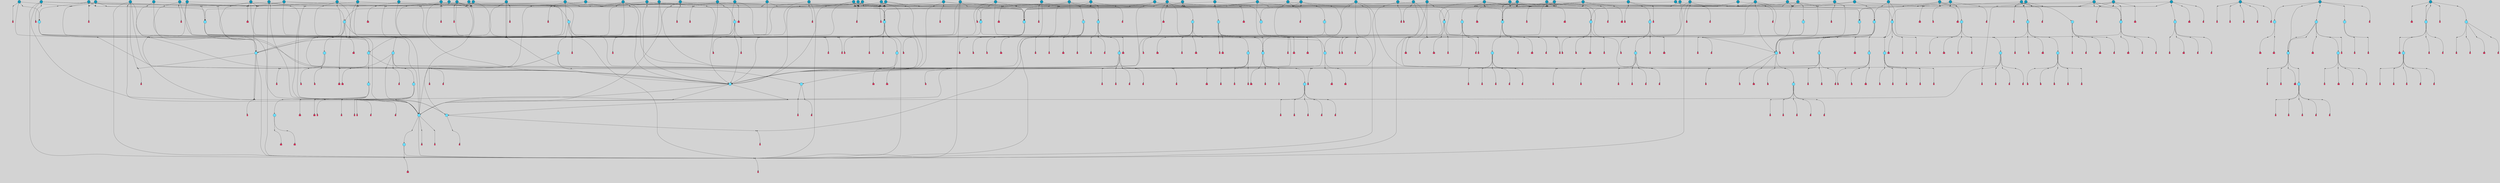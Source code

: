 // File exported with GEGELATI v1.3.1
// On the 2024-04-08 17:43:34
// With the File::TPGGraphDotExporter
digraph{
	graph[pad = "0.212, 0.055" bgcolor = lightgray]
	node[shape=circle style = filled label = ""]
		T7 [fillcolor="#66ddff"]
		T9 [fillcolor="#66ddff"]
		T11 [fillcolor="#66ddff"]
		T59 [fillcolor="#66ddff"]
		T102 [fillcolor="#66ddff"]
		T111 [fillcolor="#66ddff"]
		T214 [fillcolor="#1199bb"]
		T258 [fillcolor="#66ddff"]
		T320 [fillcolor="#66ddff"]
		T321 [fillcolor="#66ddff"]
		T322 [fillcolor="#66ddff"]
		T323 [fillcolor="#66ddff"]
		T324 [fillcolor="#66ddff"]
		T325 [fillcolor="#66ddff"]
		T326 [fillcolor="#66ddff"]
		T327 [fillcolor="#1199bb"]
		T407 [fillcolor="#66ddff"]
		T20 [fillcolor="#1199bb"]
		T429 [fillcolor="#66ddff"]
		T440 [fillcolor="#66ddff"]
		T540 [fillcolor="#66ddff"]
		T556 [fillcolor="#66ddff"]
		T550 [fillcolor="#1199bb"]
		T623 [fillcolor="#66ddff"]
		T624 [fillcolor="#66ddff"]
		T625 [fillcolor="#66ddff"]
		T653 [fillcolor="#66ddff"]
		T715 [fillcolor="#1199bb"]
		T716 [fillcolor="#66ddff"]
		T717 [fillcolor="#66ddff"]
		T718 [fillcolor="#66ddff"]
		T719 [fillcolor="#1199bb"]
		T720 [fillcolor="#66ddff"]
		T249 [fillcolor="#66ddff"]
		T721 [fillcolor="#66ddff"]
		T784 [fillcolor="#66ddff"]
		T787 [fillcolor="#1199bb"]
		T788 [fillcolor="#66ddff"]
		T789 [fillcolor="#66ddff"]
		T790 [fillcolor="#66ddff"]
		T791 [fillcolor="#1199bb"]
		T792 [fillcolor="#66ddff"]
		T793 [fillcolor="#66ddff"]
		T794 [fillcolor="#66ddff"]
		T802 [fillcolor="#1199bb"]
		T804 [fillcolor="#1199bb"]
		T807 [fillcolor="#1199bb"]
		T813 [fillcolor="#1199bb"]
		T821 [fillcolor="#1199bb"]
		T822 [fillcolor="#1199bb"]
		T828 [fillcolor="#1199bb"]
		T830 [fillcolor="#1199bb"]
		T839 [fillcolor="#1199bb"]
		T851 [fillcolor="#66ddff"]
		T865 [fillcolor="#1199bb"]
		T872 [fillcolor="#1199bb"]
		T875 [fillcolor="#1199bb"]
		T877 [fillcolor="#66ddff"]
		T878 [fillcolor="#1199bb"]
		T879 [fillcolor="#66ddff"]
		T880 [fillcolor="#66ddff"]
		T881 [fillcolor="#66ddff"]
		T882 [fillcolor="#66ddff"]
		T883 [fillcolor="#66ddff"]
		T884 [fillcolor="#1199bb"]
		T885 [fillcolor="#66ddff"]
		T886 [fillcolor="#66ddff"]
		T891 [fillcolor="#66ddff"]
		T893 [fillcolor="#1199bb"]
		T902 [fillcolor="#1199bb"]
		T908 [fillcolor="#1199bb"]
		T920 [fillcolor="#1199bb"]
		T924 [fillcolor="#1199bb"]
		T927 [fillcolor="#1199bb"]
		T929 [fillcolor="#1199bb"]
		T930 [fillcolor="#1199bb"]
		T934 [fillcolor="#1199bb"]
		T940 [fillcolor="#66ddff"]
		T944 [fillcolor="#1199bb"]
		T946 [fillcolor="#1199bb"]
		T947 [fillcolor="#66ddff"]
		T948 [fillcolor="#66ddff"]
		T949 [fillcolor="#66ddff"]
		T950 [fillcolor="#66ddff"]
		T951 [fillcolor="#1199bb"]
		T952 [fillcolor="#66ddff"]
		T953 [fillcolor="#66ddff"]
		T954 [fillcolor="#66ddff"]
		T955 [fillcolor="#1199bb"]
		T956 [fillcolor="#66ddff"]
		T957 [fillcolor="#66ddff"]
		T959 [fillcolor="#1199bb"]
		T963 [fillcolor="#1199bb"]
		T964 [fillcolor="#1199bb"]
		T967 [fillcolor="#1199bb"]
		T969 [fillcolor="#1199bb"]
		T971 [fillcolor="#1199bb"]
		T972 [fillcolor="#1199bb"]
		T973 [fillcolor="#1199bb"]
		T976 [fillcolor="#1199bb"]
		T977 [fillcolor="#1199bb"]
		T979 [fillcolor="#1199bb"]
		T980 [fillcolor="#1199bb"]
		T981 [fillcolor="#1199bb"]
		T982 [fillcolor="#1199bb"]
		T984 [fillcolor="#1199bb"]
		T985 [fillcolor="#1199bb"]
		T986 [fillcolor="#1199bb"]
		T987 [fillcolor="#1199bb"]
		T988 [fillcolor="#1199bb"]
		T989 [fillcolor="#1199bb"]
		T990 [fillcolor="#1199bb"]
		T991 [fillcolor="#1199bb"]
		T992 [fillcolor="#1199bb"]
		T995 [fillcolor="#1199bb"]
		T998 [fillcolor="#1199bb"]
		T999 [fillcolor="#1199bb"]
		T1001 [fillcolor="#1199bb"]
		T1002 [fillcolor="#1199bb"]
		T1003 [fillcolor="#1199bb"]
		T1004 [fillcolor="#66ddff"]
		T1005 [fillcolor="#66ddff"]
		T1006 [fillcolor="#66ddff"]
		T1007 [fillcolor="#66ddff"]
		T1008 [fillcolor="#1199bb"]
		T1009 [fillcolor="#66ddff"]
		T1010 [fillcolor="#66ddff"]
		T1011 [fillcolor="#66ddff"]
		T1012 [fillcolor="#1199bb"]
		T1013 [fillcolor="#66ddff"]
		T1014 [fillcolor="#66ddff"]
		T1016 [fillcolor="#1199bb"]
		T1018 [fillcolor="#1199bb"]
		T1019 [fillcolor="#1199bb"]
		T1020 [fillcolor="#1199bb"]
		T1021 [fillcolor="#1199bb"]
		T1022 [fillcolor="#1199bb"]
		T1023 [fillcolor="#1199bb"]
		T1024 [fillcolor="#1199bb"]
		T1025 [fillcolor="#1199bb"]
		T1026 [fillcolor="#1199bb"]
		T1027 [fillcolor="#1199bb"]
		T1028 [fillcolor="#1199bb"]
		T1029 [fillcolor="#1199bb"]
		P14339 [fillcolor="#cccccc" shape=point] //-3|
		I14339 [shape=box style=invis label="1|6&2|7#0|7&#92;n10|2&0|7#1|3&#92;n9|6&2|7#2|2&#92;n5|3&0|7#0|7&#92;n1|6&2|3#0|0&#92;n2|3&2|3#2|2&#92;n5|1&2|6#0|6&#92;n"]
		P14339 -> I14339[style=invis]
		A9269 [fillcolor="#ff3366" shape=box margin=0.03 width=0 height=0 label="7"]
		T7 -> P14339 -> A9269
		P14340 [fillcolor="#cccccc" shape=point] //5|
		I14340 [shape=box style=invis label="0|5&2|3#0|1&#92;n0|6&2|1#2|4&#92;n6|2&2|6#0|7&#92;n7|4&0|3#0|1&#92;n5|4&0|7#1|6&#92;n9|1&0|5#2|2&#92;n6|3&2|3#1|7&#92;n11|7&2|4#1|6&#92;n2|5&0|1#0|0&#92;n4|7&0|0#0|2&#92;n6|2&0|6#0|0&#92;n2|1&2|6#2|4&#92;n10|0&2|0#1|0&#92;n6|6&2|4#0|6&#92;n"]
		P14340 -> I14340[style=invis]
		A9270 [fillcolor="#ff3366" shape=box margin=0.03 width=0 height=0 label="8"]
		T7 -> P14340 -> A9270
		P14341 [fillcolor="#cccccc" shape=point] //-6|
		I14341 [shape=box style=invis label="11|1&0|7#2|0&#92;n10|4&0|1#1|0&#92;n4|3&2|4#2|1&#92;n0|5&2|0#0|0&#92;n6|1&0|0#0|3&#92;n8|2&2|0#0|4&#92;n11|4&2|0#1|6&#92;n7|0&2|6#2|3&#92;n5|3&2|6#2|0&#92;n2|0&2|0#0|4&#92;n"]
		P14341 -> I14341[style=invis]
		A9271 [fillcolor="#ff3366" shape=box margin=0.03 width=0 height=0 label="9"]
		T9 -> P14341 -> A9271
		P14342 [fillcolor="#cccccc" shape=point] //2|
		I14342 [shape=box style=invis label="6|3&2|7#1|4&#92;n8|6&0|0#2|5&#92;n2|1&0|2#0|3&#92;n8|7&0|6#0|4&#92;n2|1&2|0#0|1&#92;n0|0&2|2#2|3&#92;n6|6&0|7#2|1&#92;n6|1&0|7#2|6&#92;n5|4&2|7#0|4&#92;n0|3&0|4#2|0&#92;n11|0&2|0#2|5&#92;n4|5&2|5#2|4&#92;n5|7&0|6#0|4&#92;n9|7&2|5#0|3&#92;n5|4&2|1#0|3&#92;n5|3&0|1#1|7&#92;n0|4&0|3#2|5&#92;n"]
		P14342 -> I14342[style=invis]
		A9272 [fillcolor="#ff3366" shape=box margin=0.03 width=0 height=0 label="10"]
		T9 -> P14342 -> A9272
		P14343 [fillcolor="#cccccc" shape=point] //6|
		I14343 [shape=box style=invis label="3|0&2|7#2|2&#92;n3|2&0|4#2|5&#92;n5|1&0|2#1|0&#92;n8|7&0|1#2|0&#92;n8|5&0|3#0|6&#92;n0|2&0|2#2|3&#92;n1|5&2|5#0|5&#92;n5|6&0|6#0|7&#92;n6|7&0|0#2|6&#92;n1|2&2|3#0|0&#92;n7|7&2|3#0|4&#92;n0|7&2|7#0|6&#92;n1|0&2|2#2|7&#92;n4|4&0|1#0|0&#92;n"]
		P14343 -> I14343[style=invis]
		A9273 [fillcolor="#ff3366" shape=box margin=0.03 width=0 height=0 label="11"]
		T11 -> P14343 -> A9273
		P14344 [fillcolor="#cccccc" shape=point] //-4|
		I14344 [shape=box style=invis label="4|1&0|4#2|6&#92;n1|2&2|2#2|0&#92;n1|2&2|0#0|6&#92;n8|4&2|3#2|5&#92;n5|5&2|1#1|0&#92;n"]
		P14344 -> I14344[style=invis]
		A9274 [fillcolor="#ff3366" shape=box margin=0.03 width=0 height=0 label="12"]
		T11 -> P14344 -> A9274
		P14345 [fillcolor="#cccccc" shape=point] //8|
		I14345 [shape=box style=invis label="9|0&0|1#2|0&#92;n10|1&2|5#1|4&#92;n8|2&2|6#0|4&#92;n4|5&0|3#0|1&#92;n2|4&2|5#2|3&#92;n4|2&2|2#0|2&#92;n7|5&0|2#0|0&#92;n8|2&2|1#1|3&#92;n8|7&0|7#2|1&#92;n1|1&0|0#0|7&#92;n5|6&2|5#1|0&#92;n6|3&2|5#0|0&#92;n11|4&0|3#2|6&#92;n1|2&2|4#0|7&#92;n5|6&0|1#2|0&#92;n11|3&0|2#0|7&#92;n"]
		P14345 -> I14345[style=invis]
		A9275 [fillcolor="#ff3366" shape=box margin=0.03 width=0 height=0 label="6"]
		T59 -> P14345 -> A9275
		P14346 [fillcolor="#cccccc" shape=point] //5|
		I14346 [shape=box style=invis label="3|0&2|0#0|1&#92;n3|0&0|7#0|1&#92;n5|3&0|2#2|6&#92;n4|4&2|4#2|6&#92;n11|2&0|7#1|6&#92;n2|7&2|2#2|5&#92;n9|3&2|6#2|7&#92;n7|7&0|0#0|4&#92;n6|1&2|4#2|3&#92;n5|4&2|0#1|6&#92;n1|3&0|7#0|4&#92;n"]
		P14346 -> I14346[style=invis]
		A9276 [fillcolor="#ff3366" shape=box margin=0.03 width=0 height=0 label="7"]
		T59 -> P14346 -> A9276
		T59 -> P14341
		T59 -> P14346
		P14347 [fillcolor="#cccccc" shape=point] //7|
		I14347 [shape=box style=invis label="3|3&2|7#0|4&#92;n4|3&2|6#0|3&#92;n8|4&0|6#1|2&#92;n5|6&2|3#0|4&#92;n0|7&2|1#0|5&#92;n8|7&2|2#2|5&#92;n9|1&0|0#1|0&#92;n10|1&2|1#1|4&#92;n10|5&0|6#1|7&#92;n5|2&2|3#0|4&#92;n2|0&2|6#2|7&#92;n1|7&0|1#0|7&#92;n"]
		P14347 -> I14347[style=invis]
		A9277 [fillcolor="#ff3366" shape=box margin=0.03 width=0 height=0 label="2"]
		T102 -> P14347 -> A9277
		P14348 [fillcolor="#cccccc" shape=point] //-8|
		I14348 [shape=box style=invis label="7|5&0|4#2|4&#92;n"]
		P14348 -> I14348[style=invis]
		A9278 [fillcolor="#ff3366" shape=box margin=0.03 width=0 height=0 label="3"]
		T102 -> P14348 -> A9278
		P14349 [fillcolor="#cccccc" shape=point] //8|
		I14349 [shape=box style=invis label="7|0&0|2#1|4&#92;n8|1&2|3#0|5&#92;n0|6&0|5#0|5&#92;n3|7&2|1#0|6&#92;n9|4&2|7#1|6&#92;n1|7&2|5#2|2&#92;n8|5&2|0#0|3&#92;n0|2&0|2#0|0&#92;n3|5&0|2#0|3&#92;n"]
		P14349 -> I14349[style=invis]
		A9279 [fillcolor="#ff3366" shape=box margin=0.03 width=0 height=0 label="5"]
		T102 -> P14349 -> A9279
		P14350 [fillcolor="#cccccc" shape=point] //-5|
		I14350 [shape=box style=invis label="0|0&2|3#0|2&#92;n10|5&0|6#1|3&#92;n7|3&0|6#2|3&#92;n3|4&0|6#0|6&#92;n10|5&0|2#1|1&#92;n5|0&0|1#0|3&#92;n6|6&2|5#1|5&#92;n7|4&0|2#1|7&#92;n5|7&0|1#2|5&#92;n1|5&0|0#0|3&#92;n7|5&2|1#2|6&#92;n9|0&0|2#0|0&#92;n4|0&2|4#0|0&#92;n4|6&0|0#2|3&#92;n3|1&0|6#2|5&#92;n7|7&2|1#2|3&#92;n9|4&2|2#0|6&#92;n"]
		P14350 -> I14350[style=invis]
		T111 -> P14350 -> T9
		P14351 [fillcolor="#cccccc" shape=point] //7|
		I14351 [shape=box style=invis label="7|4&2|1#2|0&#92;n4|1&2|4#2|3&#92;n5|0&2|0#2|2&#92;n6|1&2|4#2|6&#92;n"]
		P14351 -> I14351[style=invis]
		A9280 [fillcolor="#ff3366" shape=box margin=0.03 width=0 height=0 label="9"]
		T111 -> P14351 -> A9280
		P14352 [fillcolor="#cccccc" shape=point] //2|
		I14352 [shape=box style=invis label="3|0&2|0#0|1&#92;n11|2&0|7#1|6&#92;n8|7&2|4#0|5&#92;n5|3&0|2#2|6&#92;n4|4&2|4#2|6&#92;n3|0&0|7#0|1&#92;n2|7&2|2#2|5&#92;n9|3&2|6#2|7&#92;n7|7&0|0#0|4&#92;n6|1&2|4#1|3&#92;n5|4&2|0#1|6&#92;n1|3&0|7#0|4&#92;n"]
		P14352 -> I14352[style=invis]
		A9281 [fillcolor="#ff3366" shape=box margin=0.03 width=0 height=0 label="7"]
		T111 -> P14352 -> A9281
		T111 -> P14341
		P14353 [fillcolor="#cccccc" shape=point] //6|
		I14353 [shape=box style=invis label="9|4&2|7#0|6&#92;n8|4&0|1#1|0&#92;n1|3&0|0#2|1&#92;n2|4&0|6#2|2&#92;n5|1&2|5#0|7&#92;n3|0&0|3#2|6&#92;n2|2&2|6#0|2&#92;n8|4&0|4#2|2&#92;n5|1&2|4#0|3&#92;n9|4&0|6#0|6&#92;n5|0&2|2#1|5&#92;n11|7&0|0#1|1&#92;n0|4&0|3#0|3&#92;n7|7&2|4#2|5&#92;n1|5&0|1#2|1&#92;n"]
		P14353 -> I14353[style=invis]
		A9282 [fillcolor="#ff3366" shape=box margin=0.03 width=0 height=0 label="1"]
		T214 -> P14353 -> A9282
		P14354 [fillcolor="#cccccc" shape=point] //5|
		I14354 [shape=box style=invis label="9|4&2|3#1|3&#92;n0|4&2|4#0|5&#92;n6|1&2|6#2|5&#92;n4|0&0|5#2|0&#92;n"]
		P14354 -> I14354[style=invis]
		A9283 [fillcolor="#ff3366" shape=box margin=0.03 width=0 height=0 label="7"]
		T214 -> P14354 -> A9283
		P14355 [fillcolor="#cccccc" shape=point] //8|
		I14355 [shape=box style=invis label="9|0&0|1#2|0&#92;n10|1&2|5#1|4&#92;n8|2&2|6#0|4&#92;n2|4&2|5#2|3&#92;n4|2&2|2#0|2&#92;n7|5&0|2#0|0&#92;n8|2&2|1#1|3&#92;n8|7&0|7#2|1&#92;n1|1&0|0#0|7&#92;n5|6&2|5#1|0&#92;n6|6&2|5#0|0&#92;n11|4&0|3#2|6&#92;n4|2&2|4#0|7&#92;n5|6&0|1#2|0&#92;n11|3&0|2#0|7&#92;n"]
		P14355 -> I14355[style=invis]
		A9284 [fillcolor="#ff3366" shape=box margin=0.03 width=0 height=0 label="6"]
		T214 -> P14355 -> A9284
		P14356 [fillcolor="#cccccc" shape=point] //10|
		I14356 [shape=box style=invis label="4|5&2|7#2|1&#92;n1|7&2|3#0|6&#92;n3|5&2|2#0|3&#92;n10|3&0|7#1|4&#92;n7|1&0|4#2|6&#92;n10|2&0|3#1|7&#92;n9|5&2|0#0|4&#92;n4|0&0|3#2|7&#92;n11|4&2|6#1|2&#92;n5|4&2|7#0|2&#92;n2|6&2|4#0|0&#92;n6|5&0|7#2|1&#92;n5|3&2|3#1|6&#92;n10|7&2|0#1|2&#92;n"]
		P14356 -> I14356[style=invis]
		A9285 [fillcolor="#ff3366" shape=box margin=0.03 width=0 height=0 label="5"]
		T214 -> P14356 -> A9285
		P14357 [fillcolor="#cccccc" shape=point] //5|
		I14357 [shape=box style=invis label="3|0&2|0#0|1&#92;n3|0&0|7#0|1&#92;n5|3&0|2#2|6&#92;n4|4&2|4#2|6&#92;n11|2&0|7#1|6&#92;n2|7&2|2#2|5&#92;n9|3&2|6#2|7&#92;n7|7&0|0#0|4&#92;n6|1&2|4#2|3&#92;n5|4&2|0#1|6&#92;n1|3&0|7#0|4&#92;n"]
		P14357 -> I14357[style=invis]
		A9286 [fillcolor="#ff3366" shape=box margin=0.03 width=0 height=0 label="7"]
		T214 -> P14357 -> A9286
		P14358 [fillcolor="#cccccc" shape=point] //2|
		I14358 [shape=box style=invis label="9|1&2|3#0|1&#92;n5|3&2|4#2|7&#92;n11|0&2|3#0|4&#92;n7|0&2|4#0|4&#92;n5|2&2|0#2|4&#92;n7|3&0|7#0|5&#92;n"]
		P14358 -> I14358[style=invis]
		A9287 [fillcolor="#ff3366" shape=box margin=0.03 width=0 height=0 label="2"]
		T258 -> P14358 -> A9287
		T258 -> P14341
		P14359 [fillcolor="#cccccc" shape=point] //-5|
		I14359 [shape=box style=invis label="8|7&0|3#0|3&#92;n6|4&2|1#0|5&#92;n2|2&2|6#2|0&#92;n4|7&2|0#2|3&#92;n10|5&2|1#1|5&#92;n2|0&0|7#2|0&#92;n5|3&2|2#2|0&#92;n6|7&0|0#1|0&#92;n"]
		P14359 -> I14359[style=invis]
		A9288 [fillcolor="#ff3366" shape=box margin=0.03 width=0 height=0 label="1"]
		T258 -> P14359 -> A9288
		P14360 [fillcolor="#cccccc" shape=point] //2|
		I14360 [shape=box style=invis label="4|1&0|4#2|6&#92;n5|5&2|1#1|0&#92;n1|0&2|0#0|6&#92;n8|4&2|3#2|5&#92;n"]
		P14360 -> I14360[style=invis]
		T258 -> P14360 -> T11
		P14361 [fillcolor="#cccccc" shape=point] //5|
		I14361 [shape=box style=invis label="1|6&2|7#0|7&#92;n9|2&2|7#2|2&#92;n10|2&0|7#1|3&#92;n5|3&0|7#0|7&#92;n7|0&2|7#2|2&#92;n1|6&2|3#0|0&#92;n2|3&2|3#2|2&#92;n"]
		P14361 -> I14361[style=invis]
		A9289 [fillcolor="#ff3366" shape=box margin=0.03 width=0 height=0 label="7"]
		T258 -> P14361 -> A9289
		P14362 [fillcolor="#cccccc" shape=point] //-4|
		I14362 [shape=box style=invis label="4|1&0|4#2|6&#92;n1|2&2|2#2|0&#92;n1|2&2|0#0|6&#92;n8|4&2|3#2|5&#92;n5|5&2|1#1|0&#92;n"]
		P14362 -> I14362[style=invis]
		A9290 [fillcolor="#ff3366" shape=box margin=0.03 width=0 height=0 label="12"]
		T320 -> P14362 -> A9290
		P14363 [fillcolor="#cccccc" shape=point] //-9|
		I14363 [shape=box style=invis label="2|0&2|0#2|1&#92;n4|4&2|4#2|6&#92;n9|1&0|3#1|7&#92;n5|3&0|2#2|6&#92;n2|7&2|2#2|5&#92;n5|4&2|0#1|6&#92;n3|0&0|7#0|1&#92;n1|3&0|7#0|4&#92;n11|6&2|2#0|7&#92;n7|7&0|0#0|4&#92;n11|0&0|7#1|6&#92;n9|3&2|6#2|7&#92;n"]
		P14363 -> I14363[style=invis]
		A9291 [fillcolor="#ff3366" shape=box margin=0.03 width=0 height=0 label="7"]
		T321 -> P14363 -> A9291
		P14364 [fillcolor="#cccccc" shape=point] //6|
		I14364 [shape=box style=invis label="3|0&2|7#2|2&#92;n3|2&0|4#2|5&#92;n5|1&0|2#1|0&#92;n8|7&0|1#2|0&#92;n8|5&0|3#0|6&#92;n0|2&0|2#2|3&#92;n1|5&2|5#0|5&#92;n5|6&0|6#0|7&#92;n6|7&0|0#2|6&#92;n1|2&2|3#0|0&#92;n7|7&2|3#0|4&#92;n0|7&2|7#0|6&#92;n1|0&2|2#2|7&#92;n4|4&0|1#0|0&#92;n"]
		P14364 -> I14364[style=invis]
		A9292 [fillcolor="#ff3366" shape=box margin=0.03 width=0 height=0 label="11"]
		T320 -> P14364 -> A9292
		P14365 [fillcolor="#cccccc" shape=point] //2|
		I14365 [shape=box style=invis label="4|1&0|4#2|6&#92;n5|5&2|1#1|0&#92;n1|0&2|0#0|6&#92;n8|4&2|3#2|5&#92;n"]
		P14365 -> I14365[style=invis]
		T321 -> P14365 -> T320
		P14366 [fillcolor="#cccccc" shape=point] //-3|
		I14366 [shape=box style=invis label="4|5&0|0#0|0&#92;n4|7&0|0#0|2&#92;n0|6&2|1#2|4&#92;n9|1&0|5#2|2&#92;n10|0&2|0#1|0&#92;n6|6&2|4#0|6&#92;n2|5&0|1#0|0&#92;n6|3&2|3#1|7&#92;n11|7&2|4#1|6&#92;n6|2&2|6#0|1&#92;n6|2&0|0#0|0&#92;n9|1&2|6#2|4&#92;n10|4&0|3#1|1&#92;n5|4&2|7#1|6&#92;n"]
		P14366 -> I14366[style=invis]
		T323 -> P14366 -> T321
		P14367 [fillcolor="#cccccc" shape=point] //5|
		I14367 [shape=box style=invis label="0|5&2|3#0|1&#92;n0|6&2|1#2|4&#92;n6|2&2|6#0|7&#92;n7|4&0|3#0|1&#92;n5|4&0|7#1|6&#92;n9|1&0|5#2|2&#92;n6|3&2|3#1|7&#92;n11|7&2|4#1|6&#92;n2|5&0|1#0|0&#92;n4|7&0|0#0|2&#92;n6|2&0|6#0|0&#92;n2|1&2|6#2|4&#92;n10|0&2|0#1|0&#92;n6|6&2|4#0|6&#92;n"]
		P14367 -> I14367[style=invis]
		A9293 [fillcolor="#ff3366" shape=box margin=0.03 width=0 height=0 label="8"]
		T322 -> P14367 -> A9293
		P14368 [fillcolor="#cccccc" shape=point] //8|
		I14368 [shape=box style=invis label="9|7&0|5#2|5&#92;n3|3&2|3#0|2&#92;n9|5&2|2#1|0&#92;n2|3&0|6#0|3&#92;n4|4&2|5#2|7&#92;n11|3&2|0#1|5&#92;n6|6&2|1#2|2&#92;n4|6&0|1#2|2&#92;n2|5&2|7#2|2&#92;n7|7&2|2#2|3&#92;n6|5&0|3#2|6&#92;n6|7&0|6#0|2&#92;n"]
		P14368 -> I14368[style=invis]
		A9294 [fillcolor="#ff3366" shape=box margin=0.03 width=0 height=0 label="14"]
		T321 -> P14368 -> A9294
		P14369 [fillcolor="#cccccc" shape=point] //-3|
		I14369 [shape=box style=invis label="1|6&2|7#0|7&#92;n10|2&0|7#1|3&#92;n9|6&2|7#2|2&#92;n5|3&0|7#0|7&#92;n1|6&2|3#0|0&#92;n2|3&2|3#2|2&#92;n5|1&2|6#0|6&#92;n"]
		P14369 -> I14369[style=invis]
		A9295 [fillcolor="#ff3366" shape=box margin=0.03 width=0 height=0 label="7"]
		T322 -> P14369 -> A9295
		P14370 [fillcolor="#cccccc" shape=point] //-8|
		I14370 [shape=box style=invis label="7|5&0|4#2|4&#92;n"]
		P14370 -> I14370[style=invis]
		A9296 [fillcolor="#ff3366" shape=box margin=0.03 width=0 height=0 label="3"]
		T321 -> P14370 -> A9296
		P14371 [fillcolor="#cccccc" shape=point] //4|
		I14371 [shape=box style=invis label="4|3&0|6#0|3&#92;n5|7&2|3#2|2&#92;n5|6&0|7#1|2&#92;n1|4&2|6#0|3&#92;n8|4&2|1#2|5&#92;n9|5&2|4#1|4&#92;n2|4&0|5#0|7&#92;n10|0&0|6#1|3&#92;n3|0&0|6#0|2&#92;n2|7&2|7#2|6&#92;n5|2&0|5#1|5&#92;n10|4&2|5#1|7&#92;n4|0&0|4#2|4&#92;n11|1&0|4#2|6&#92;n10|6&2|0#1|4&#92;n9|7&0|3#1|4&#92;n4|5&2|7#0|6&#92;n11|5&2|6#2|3&#92;n0|3&0|5#0|1&#92;n"]
		P14371 -> I14371[style=invis]
		A9297 [fillcolor="#ff3366" shape=box margin=0.03 width=0 height=0 label="13"]
		T321 -> P14371 -> A9297
		P14372 [fillcolor="#cccccc" shape=point] //1|
		I14372 [shape=box style=invis label="0|4&0|1#0|1&#92;n10|5&2|5#1|6&#92;n7|7&2|5#2|2&#92;n9|5&0|7#2|7&#92;n8|4&0|3#2|7&#92;n11|0&2|3#0|5&#92;n7|0&0|0#0|1&#92;n4|2&0|4#0|5&#92;n5|1&0|6#2|7&#92;n11|3&0|7#1|3&#92;n"]
		P14372 -> I14372[style=invis]
		T323 -> P14372 -> T322
		P14373 [fillcolor="#cccccc" shape=point] //4|
		I14373 [shape=box style=invis label="4|3&0|6#0|3&#92;n5|7&2|3#2|2&#92;n5|6&0|7#1|2&#92;n1|4&2|6#0|3&#92;n8|4&2|1#2|5&#92;n9|5&2|4#1|4&#92;n2|4&0|5#0|7&#92;n10|0&0|6#1|3&#92;n3|0&0|6#0|2&#92;n2|7&2|7#2|6&#92;n5|2&0|5#1|5&#92;n10|4&2|5#1|7&#92;n4|0&0|4#2|4&#92;n11|1&0|4#2|6&#92;n10|6&2|0#1|4&#92;n9|7&0|3#1|4&#92;n4|5&2|7#0|6&#92;n11|5&2|6#2|3&#92;n0|3&0|5#0|1&#92;n"]
		P14373 -> I14373[style=invis]
		A9298 [fillcolor="#ff3366" shape=box margin=0.03 width=0 height=0 label="13"]
		T323 -> P14373 -> A9298
		P14374 [fillcolor="#cccccc" shape=point] //-9|
		I14374 [shape=box style=invis label="2|0&2|0#2|1&#92;n4|4&2|4#2|6&#92;n9|1&0|3#1|7&#92;n5|3&0|2#2|6&#92;n2|7&2|2#2|5&#92;n5|4&2|0#1|6&#92;n3|0&0|7#0|1&#92;n1|3&0|7#0|4&#92;n11|6&2|2#0|7&#92;n7|7&0|0#0|4&#92;n11|0&0|7#1|6&#92;n9|3&2|6#2|7&#92;n"]
		P14374 -> I14374[style=invis]
		A9299 [fillcolor="#ff3366" shape=box margin=0.03 width=0 height=0 label="7"]
		T325 -> P14374 -> A9299
		P14375 [fillcolor="#cccccc" shape=point] //-4|
		I14375 [shape=box style=invis label="4|1&0|4#2|6&#92;n1|2&2|2#2|0&#92;n1|2&2|0#0|6&#92;n8|4&2|3#2|5&#92;n5|5&2|1#1|0&#92;n"]
		P14375 -> I14375[style=invis]
		A9300 [fillcolor="#ff3366" shape=box margin=0.03 width=0 height=0 label="12"]
		T324 -> P14375 -> A9300
		P14376 [fillcolor="#cccccc" shape=point] //6|
		I14376 [shape=box style=invis label="3|0&2|7#2|2&#92;n3|2&0|4#2|5&#92;n5|1&0|2#1|0&#92;n8|7&0|1#2|0&#92;n8|5&0|3#0|6&#92;n0|2&0|2#2|3&#92;n1|5&2|5#0|5&#92;n5|6&0|6#0|7&#92;n6|7&0|0#2|6&#92;n1|2&2|3#0|0&#92;n7|7&2|3#0|4&#92;n0|7&2|7#0|6&#92;n1|0&2|2#2|7&#92;n4|4&0|1#0|0&#92;n"]
		P14376 -> I14376[style=invis]
		A9301 [fillcolor="#ff3366" shape=box margin=0.03 width=0 height=0 label="11"]
		T324 -> P14376 -> A9301
		P14377 [fillcolor="#cccccc" shape=point] //2|
		I14377 [shape=box style=invis label="4|1&0|4#2|6&#92;n5|5&2|1#1|0&#92;n1|0&2|0#0|6&#92;n8|4&2|3#2|5&#92;n"]
		P14377 -> I14377[style=invis]
		T325 -> P14377 -> T324
		P14378 [fillcolor="#cccccc" shape=point] //4|
		I14378 [shape=box style=invis label="4|3&0|6#0|3&#92;n5|7&2|3#2|2&#92;n5|6&0|7#1|2&#92;n1|4&2|6#0|3&#92;n8|4&2|1#2|5&#92;n9|5&2|4#1|4&#92;n2|4&0|5#0|7&#92;n10|0&0|6#1|3&#92;n3|0&0|6#0|2&#92;n2|7&2|7#2|6&#92;n5|2&0|5#1|5&#92;n10|4&2|5#1|7&#92;n4|0&0|4#2|4&#92;n11|1&0|4#2|6&#92;n10|6&2|0#1|4&#92;n9|7&0|3#1|4&#92;n4|5&2|7#0|6&#92;n11|5&2|6#2|3&#92;n0|3&0|5#0|1&#92;n"]
		P14378 -> I14378[style=invis]
		A9302 [fillcolor="#ff3366" shape=box margin=0.03 width=0 height=0 label="13"]
		T325 -> P14378 -> A9302
		P14379 [fillcolor="#cccccc" shape=point] //-3|
		I14379 [shape=box style=invis label="4|5&0|0#0|0&#92;n4|7&0|0#0|2&#92;n0|6&2|1#2|4&#92;n9|1&0|5#2|2&#92;n10|0&2|0#1|0&#92;n6|6&2|4#0|6&#92;n2|5&0|1#0|0&#92;n6|3&2|3#1|7&#92;n11|7&2|4#1|6&#92;n6|2&2|6#0|1&#92;n6|2&0|0#0|0&#92;n9|1&2|6#2|4&#92;n10|4&0|3#1|1&#92;n5|4&2|7#1|6&#92;n"]
		P14379 -> I14379[style=invis]
		T327 -> P14379 -> T325
		P14380 [fillcolor="#cccccc" shape=point] //5|
		I14380 [shape=box style=invis label="0|5&2|3#0|1&#92;n0|6&2|1#2|4&#92;n6|2&2|6#0|7&#92;n7|4&0|3#0|1&#92;n5|4&0|7#1|6&#92;n9|1&0|5#2|2&#92;n6|3&2|3#1|7&#92;n11|7&2|4#1|6&#92;n2|5&0|1#0|0&#92;n4|7&0|0#0|2&#92;n6|2&0|6#0|0&#92;n2|1&2|6#2|4&#92;n10|0&2|0#1|0&#92;n6|6&2|4#0|6&#92;n"]
		P14380 -> I14380[style=invis]
		A9303 [fillcolor="#ff3366" shape=box margin=0.03 width=0 height=0 label="8"]
		T326 -> P14380 -> A9303
		P14381 [fillcolor="#cccccc" shape=point] //-8|
		I14381 [shape=box style=invis label="7|5&0|4#2|4&#92;n"]
		P14381 -> I14381[style=invis]
		A9304 [fillcolor="#ff3366" shape=box margin=0.03 width=0 height=0 label="3"]
		T325 -> P14381 -> A9304
		P14382 [fillcolor="#cccccc" shape=point] //-3|
		I14382 [shape=box style=invis label="1|6&2|7#0|7&#92;n10|2&0|7#1|3&#92;n9|6&2|7#2|2&#92;n5|3&0|7#0|7&#92;n1|6&2|3#0|0&#92;n2|3&2|3#2|2&#92;n5|1&2|6#0|6&#92;n"]
		P14382 -> I14382[style=invis]
		A9305 [fillcolor="#ff3366" shape=box margin=0.03 width=0 height=0 label="7"]
		T326 -> P14382 -> A9305
		P14383 [fillcolor="#cccccc" shape=point] //8|
		I14383 [shape=box style=invis label="9|7&0|5#2|5&#92;n3|3&2|3#0|2&#92;n9|5&2|2#1|0&#92;n2|3&0|6#0|3&#92;n4|4&2|5#2|7&#92;n11|3&2|0#1|5&#92;n6|6&2|1#2|2&#92;n4|6&0|1#2|2&#92;n2|5&2|7#2|2&#92;n7|7&2|2#2|3&#92;n6|5&0|3#2|6&#92;n6|7&0|6#0|2&#92;n"]
		P14383 -> I14383[style=invis]
		A9306 [fillcolor="#ff3366" shape=box margin=0.03 width=0 height=0 label="14"]
		T325 -> P14383 -> A9306
		P14384 [fillcolor="#cccccc" shape=point] //1|
		I14384 [shape=box style=invis label="0|4&0|1#0|1&#92;n10|5&2|5#1|6&#92;n7|7&2|5#2|2&#92;n9|5&0|7#2|7&#92;n8|4&0|3#2|7&#92;n11|0&2|3#0|5&#92;n7|0&0|0#0|1&#92;n4|2&0|4#0|5&#92;n5|1&0|6#2|7&#92;n11|3&0|7#1|3&#92;n"]
		P14384 -> I14384[style=invis]
		T327 -> P14384 -> T326
		P14385 [fillcolor="#cccccc" shape=point] //4|
		I14385 [shape=box style=invis label="4|3&0|6#0|3&#92;n5|7&2|3#2|2&#92;n5|6&0|7#1|2&#92;n1|4&2|6#0|3&#92;n8|4&2|1#2|5&#92;n9|5&2|4#1|4&#92;n2|4&0|5#0|7&#92;n10|0&0|6#1|3&#92;n3|0&0|6#0|2&#92;n2|7&2|7#2|6&#92;n5|2&0|5#1|5&#92;n10|4&2|5#1|7&#92;n4|0&0|4#2|4&#92;n11|1&0|4#2|6&#92;n10|6&2|0#1|4&#92;n9|7&0|3#1|4&#92;n4|5&2|7#0|6&#92;n11|5&2|6#2|3&#92;n0|3&0|5#0|1&#92;n"]
		P14385 -> I14385[style=invis]
		A9307 [fillcolor="#ff3366" shape=box margin=0.03 width=0 height=0 label="13"]
		T327 -> P14385 -> A9307
		P14386 [fillcolor="#cccccc" shape=point] //-1|
		I14386 [shape=box style=invis label="0|5&2|2#0|0&#92;n11|3&2|3#1|3&#92;n8|5&2|2#1|7&#92;n10|0&0|6#1|2&#92;n9|1&2|5#0|3&#92;n8|0&2|4#2|6&#92;n6|7&0|2#0|3&#92;n9|2&0|7#0|1&#92;n6|2&0|2#2|1&#92;n"]
		P14386 -> I14386[style=invis]
		A9308 [fillcolor="#ff3366" shape=box margin=0.03 width=0 height=0 label="7"]
		T407 -> P14386 -> A9308
		P14387 [fillcolor="#cccccc" shape=point] //-3|
		I14387 [shape=box style=invis label="7|7&0|0#0|4&#92;n11|2&0|7#1|6&#92;n8|7&2|4#0|5&#92;n5|3&0|2#2|6&#92;n4|4&2|4#2|6&#92;n3|0&0|7#0|6&#92;n2|7&2|2#2|5&#92;n9|3&2|6#2|7&#92;n6|7&0|0#0|7&#92;n3|0&2|0#0|1&#92;n6|1&2|4#1|3&#92;n5|4&2|0#1|6&#92;n1|3&0|7#0|4&#92;n"]
		P14387 -> I14387[style=invis]
		T407 -> P14387 -> T59
		P14388 [fillcolor="#cccccc" shape=point] //-5|
		I14388 [shape=box style=invis label="5|3&0|7#0|7&#92;n9|2&2|7#2|2&#92;n1|6&2|7#0|7&#92;n7|6&2|4#0|5&#92;n10|3&0|2#1|1&#92;n9|2&0|7#1|3&#92;n1|6&0|3#0|1&#92;n4|0&0|2#2|2&#92;n7|0&2|7#2|2&#92;n5|1&2|6#0|3&#92;n2|3&2|3#2|2&#92;n"]
		P14388 -> I14388[style=invis]
		T407 -> P14388 -> T102
		P14389 [fillcolor="#cccccc" shape=point] //1|
		I14389 [shape=box style=invis label="9|3&2|0#0|4&#92;n4|2&0|5#2|0&#92;n10|7&2|7#1|1&#92;n6|3&2|6#1|5&#92;n8|3&2|5#1|2&#92;n4|0&2|1#2|2&#92;n4|1&0|4#0|3&#92;n3|6&2|5#2|5&#92;n8|3&0|1#0|7&#92;n4|0&2|4#0|1&#92;n3|4&0|0#2|1&#92;n3|2&0|7#2|1&#92;n1|4&0|1#0|2&#92;n"]
		P14389 -> I14389[style=invis]
		A9309 [fillcolor="#ff3366" shape=box margin=0.03 width=0 height=0 label="14"]
		T407 -> P14389 -> A9309
		P14390 [fillcolor="#cccccc" shape=point] //3|
		I14390 [shape=box style=invis label="5|4&2|7#0|4&#92;n0|4&0|3#2|5&#92;n8|6&0|0#2|5&#92;n2|1&0|2#0|3&#92;n9|7&0|6#0|4&#92;n0|0&2|2#2|3&#92;n6|6&0|7#2|1&#92;n6|1&0|7#2|6&#92;n0|3&0|4#2|0&#92;n11|0&2|0#2|5&#92;n4|5&2|5#2|4&#92;n5|3&0|1#1|7&#92;n9|7&2|2#0|3&#92;n5|4&2|1#0|3&#92;n5|0&0|6#0|4&#92;n0|0&0|1#2|0&#92;n"]
		P14390 -> I14390[style=invis]
		A9310 [fillcolor="#ff3366" shape=box margin=0.03 width=0 height=0 label="10"]
		T407 -> P14390 -> A9310
		P14391 [fillcolor="#cccccc" shape=point] //-2|
		I14391 [shape=box style=invis label="3|5&2|6#2|3&#92;n3|2&0|0#0|0&#92;n8|0&2|0#0|1&#92;n"]
		P14391 -> I14391[style=invis]
		A9311 [fillcolor="#ff3366" shape=box margin=0.03 width=0 height=0 label="3"]
		T20 -> P14391 -> A9311
		P14392 [fillcolor="#cccccc" shape=point] //5|
		I14392 [shape=box style=invis label="4|4&2|4#2|6&#92;n3|0&0|7#0|1&#92;n5|3&0|2#2|6&#92;n3|0&2|0#2|1&#92;n11|2&0|7#1|6&#92;n9|3&2|6#2|7&#92;n7|7&0|0#0|4&#92;n6|1&2|4#2|3&#92;n5|4&2|0#1|6&#92;n1|3&0|7#0|4&#92;n"]
		P14392 -> I14392[style=invis]
		T20 -> P14392 -> T407
		P14393 [fillcolor="#cccccc" shape=point] //4|
		I14393 [shape=box style=invis label="2|2&0|1#2|4&#92;n3|7&2|2#0|7&#92;n6|5&2|4#1|3&#92;n7|0&0|7#1|3&#92;n10|7&0|0#1|2&#92;n"]
		P14393 -> I14393[style=invis]
		T20 -> P14393 -> T111
		T20 -> P14346
		T20 -> P14341
		P14394 [fillcolor="#cccccc" shape=point] //4|
		I14394 [shape=box style=invis label="8|5&2|3#2|1&#92;n10|1&0|3#1|6&#92;n7|1&2|6#1|3&#92;n4|1&0|6#0|0&#92;n11|1&0|2#0|3&#92;n2|0&2|1#2|7&#92;n"]
		P14394 -> I14394[style=invis]
		A9312 [fillcolor="#ff3366" shape=box margin=0.03 width=0 height=0 label="2"]
		T429 -> P14394 -> A9312
		P14395 [fillcolor="#cccccc" shape=point] //1|
		I14395 [shape=box style=invis label="9|7&0|2#2|2&#92;n6|5&0|1#1|0&#92;n2|2&0|0#2|1&#92;n4|3&2|2#2|3&#92;n2|5&2|2#0|0&#92;n10|7&0|5#1|1&#92;n9|5&2|7#2|5&#92;n7|7&2|5#2|5&#92;n8|0&2|4#0|1&#92;n5|4&2|0#0|2&#92;n2|5&2|2#2|6&#92;n4|4&0|2#2|1&#92;n7|2&2|4#0|0&#92;n10|0&2|2#1|1&#92;n10|4&2|3#1|0&#92;n"]
		P14395 -> I14395[style=invis]
		A9313 [fillcolor="#ff3366" shape=box margin=0.03 width=0 height=0 label="1"]
		T429 -> P14395 -> A9313
		P14396 [fillcolor="#cccccc" shape=point] //-8|
		I14396 [shape=box style=invis label="11|7&2|0#2|0&#92;n5|5&2|7#2|7&#92;n8|6&2|7#1|2&#92;n1|7&0|3#0|6&#92;n4|0&2|1#2|2&#92;n9|0&0|2#0|0&#92;n10|1&0|5#1|6&#92;n0|0&2|3#2|0&#92;n3|2&0|1#2|6&#92;n0|1&2|4#0|0&#92;n"]
		P14396 -> I14396[style=invis]
		A9314 [fillcolor="#ff3366" shape=box margin=0.03 width=0 height=0 label="6"]
		T429 -> P14396 -> A9314
		P14397 [fillcolor="#cccccc" shape=point] //-7|
		I14397 [shape=box style=invis label="7|3&0|6#2|5&#92;n10|5&0|5#1|0&#92;n1|0&2|4#0|3&#92;n"]
		P14397 -> I14397[style=invis]
		T429 -> P14397 -> T7
		P14398 [fillcolor="#cccccc" shape=point] //-2|
		I14398 [shape=box style=invis label="3|1&2|6#2|5&#92;n4|5&0|4#0|6&#92;n7|1&0|6#2|2&#92;n2|6&0|6#2|0&#92;n7|7&0|0#1|0&#92;n3|7&0|7#0|1&#92;n1|3&2|2#2|0&#92;n3|6&0|5#0|0&#92;n4|0&2|7#0|4&#92;n9|4&2|2#0|1&#92;n3|1&2|5#0|7&#92;n"]
		P14398 -> I14398[style=invis]
		A9315 [fillcolor="#ff3366" shape=box margin=0.03 width=0 height=0 label="1"]
		T429 -> P14398 -> A9315
		P14399 [fillcolor="#cccccc" shape=point] //2|
		I14399 [shape=box style=invis label="0|6&0|7#0|4&#92;n6|7&2|6#2|6&#92;n11|3&0|7#1|6&#92;n11|1&0|6#2|7&#92;n2|4&0|1#0|1&#92;n10|6&2|5#1|6&#92;n11|3&0|1#1|7&#92;n10|0&2|3#1|5&#92;n"]
		P14399 -> I14399[style=invis]
		T440 -> P14399 -> T7
		P14400 [fillcolor="#cccccc" shape=point] //-9|
		I14400 [shape=box style=invis label="2|0&2|3#2|0&#92;n11|7&0|4#1|0&#92;n"]
		P14400 -> I14400[style=invis]
		T440 -> P14400 -> T111
		T440 -> P14346
		P14401 [fillcolor="#cccccc" shape=point] //7|
		I14401 [shape=box style=invis label="2|0&2|1#2|0&#92;n9|1&0|6#0|3&#92;n11|7&0|4#1|0&#92;n"]
		P14401 -> I14401[style=invis]
		T540 -> P14401 -> T111
		P14402 [fillcolor="#cccccc" shape=point] //6|
		I14402 [shape=box style=invis label="0|5&2|3#0|1&#92;n0|6&2|1#2|4&#92;n9|1&0|5#2|2&#92;n7|4&0|3#0|1&#92;n5|4&0|7#1|6&#92;n2|5&0|1#0|0&#92;n6|3&2|3#1|7&#92;n11|7&2|4#1|6&#92;n6|2&2|6#0|1&#92;n4|7&0|0#0|2&#92;n6|2&0|6#0|0&#92;n9|1&2|6#2|4&#92;n10|0&2|0#1|0&#92;n6|6&2|4#0|6&#92;n"]
		P14402 -> I14402[style=invis]
		A9316 [fillcolor="#ff3366" shape=box margin=0.03 width=0 height=0 label="8"]
		T540 -> P14402 -> A9316
		P14403 [fillcolor="#cccccc" shape=point] //-4|
		I14403 [shape=box style=invis label="6|3&2|6#1|2&#92;n2|5&2|2#2|5&#92;n2|6&0|4#0|5&#92;n6|0&0|2#1|2&#92;n"]
		P14403 -> I14403[style=invis]
		A9317 [fillcolor="#ff3366" shape=box margin=0.03 width=0 height=0 label="7"]
		T540 -> P14403 -> A9317
		P14404 [fillcolor="#cccccc" shape=point] //-5|
		I14404 [shape=box style=invis label="7|2&0|3#2|2&#92;n3|2&0|2#2|0&#92;n1|5&2|7#0|4&#92;n5|3&0|3#0|7&#92;n11|4&0|1#0|0&#92;n8|7&2|7#2|7&#92;n4|0&0|3#2|7&#92;n"]
		P14404 -> I14404[style=invis]
		A9318 [fillcolor="#ff3366" shape=box margin=0.03 width=0 height=0 label="7"]
		T540 -> P14404 -> A9318
		P14405 [fillcolor="#cccccc" shape=point] //1|
		I14405 [shape=box style=invis label="0|4&0|1#0|7&#92;n10|5&2|5#1|6&#92;n7|7&2|5#2|2&#92;n9|5&0|7#2|7&#92;n8|4&0|3#2|7&#92;n7|0&0|0#0|1&#92;n11|0&2|3#0|5&#92;n4|2&0|4#0|5&#92;n11|3&0|7#1|3&#92;n"]
		P14405 -> I14405[style=invis]
		T556 -> P14405 -> T322
		T556 -> P14401
		P14406 [fillcolor="#cccccc" shape=point] //6|
		I14406 [shape=box style=invis label="8|3&0|3#0|1&#92;n4|1&0|7#0|7&#92;n11|7&0|2#0|0&#92;n6|4&2|3#1|7&#92;n8|3&0|1#0|4&#92;n10|0&2|4#1|6&#92;n10|6&0|3#1|2&#92;n5|1&0|1#1|4&#92;n5|5&0|4#2|0&#92;n1|3&0|6#0|0&#92;n0|1&2|0#2|7&#92;n"]
		P14406 -> I14406[style=invis]
		A9319 [fillcolor="#ff3366" shape=box margin=0.03 width=0 height=0 label="3"]
		T556 -> P14406 -> A9319
		P14407 [fillcolor="#cccccc" shape=point] //-6|
		I14407 [shape=box style=invis label="4|6&0|1#2|5&#92;n4|3&2|0#0|1&#92;n2|1&2|3#0|0&#92;n7|4&2|7#0|4&#92;n0|0&2|7#2|7&#92;n11|7&0|5#2|3&#92;n5|0&2|1#2|2&#92;n10|0&0|4#1|2&#92;n4|4&0|7#0|0&#92;n6|7&0|2#0|1&#92;n1|6&2|5#0|4&#92;n"]
		P14407 -> I14407[style=invis]
		A9320 [fillcolor="#ff3366" shape=box margin=0.03 width=0 height=0 label="0"]
		T556 -> P14407 -> A9320
		P14408 [fillcolor="#cccccc" shape=point] //-4|
		I14408 [shape=box style=invis label="4|1&0|4#2|6&#92;n1|2&2|2#2|0&#92;n1|2&2|0#0|6&#92;n8|4&2|3#2|5&#92;n5|5&2|1#1|0&#92;n"]
		P14408 -> I14408[style=invis]
		A9321 [fillcolor="#ff3366" shape=box margin=0.03 width=0 height=0 label="12"]
		T550 -> P14408 -> A9321
		P14409 [fillcolor="#cccccc" shape=point] //7|
		I14409 [shape=box style=invis label="7|4&2|7#0|4&#92;n4|6&0|1#2|5&#92;n2|1&2|3#0|0&#92;n4|3&2|0#0|1&#92;n0|0&2|7#2|7&#92;n7|7&0|5#2|3&#92;n5|0&2|1#2|2&#92;n10|0&0|4#1|2&#92;n4|4&0|7#0|0&#92;n6|7&0|2#0|1&#92;n1|4&2|5#0|4&#92;n"]
		P14409 -> I14409[style=invis]
		A9322 [fillcolor="#ff3366" shape=box margin=0.03 width=0 height=0 label="0"]
		T623 -> P14409 -> A9322
		P14410 [fillcolor="#cccccc" shape=point] //0|
		I14410 [shape=box style=invis label="4|0&0|3#2|7&#92;n10|2&0|3#1|7&#92;n3|5&0|2#0|3&#92;n4|5&0|0#2|1&#92;n10|7&2|0#1|2&#92;n5|3&2|3#1|6&#92;n9|5&2|0#0|4&#92;n5|4&2|7#0|2&#92;n10|3&2|7#1|4&#92;n7|2&0|1#2|6&#92;n8|6&0|5#0|5&#92;n8|7&2|3#0|5&#92;n2|6&2|4#0|0&#92;n"]
		P14410 -> I14410[style=invis]
		A9323 [fillcolor="#ff3366" shape=box margin=0.03 width=0 height=0 label="5"]
		T625 -> P14410 -> A9323
		P14411 [fillcolor="#cccccc" shape=point] //0|
		I14411 [shape=box style=invis label="2|5&0|1#0|6&#92;n6|1&2|2#2|7&#92;n8|0&0|3#1|4&#92;n4|3&2|5#2|4&#92;n8|1&2|4#0|0&#92;n6|6&0|1#2|6&#92;n11|7&2|4#2|5&#92;n6|2&2|4#0|2&#92;n8|5&2|4#2|4&#92;n2|1&2|1#2|2&#92;n2|7&2|5#2|6&#92;n9|7&0|5#0|4&#92;n1|2&0|5#2|6&#92;n4|2&2|3#2|7&#92;n3|3&2|1#0|2&#92;n"]
		P14411 -> I14411[style=invis]
		A9324 [fillcolor="#ff3366" shape=box margin=0.03 width=0 height=0 label="5"]
		T625 -> P14411 -> A9324
		P14412 [fillcolor="#cccccc" shape=point] //3|
		I14412 [shape=box style=invis label="7|6&2|4#0|2&#92;n10|3&2|7#1|4&#92;n11|6&0|4#0|1&#92;n7|1&0|0#2|6&#92;n7|6&0|3#2|6&#92;n4|0&2|6#0|1&#92;n4|4&2|5#0|2&#92;n4|6&0|4#2|7&#92;n10|0&2|3#1|5&#92;n2|6&0|5#0|2&#92;n1|0&2|3#0|7&#92;n1|6&2|0#0|5&#92;n6|2&0|1#0|7&#92;n9|2&0|3#2|7&#92;n5|3&0|6#0|6&#92;n1|7&2|5#2|3&#92;n8|1&2|7#0|6&#92;n1|0&2|5#2|1&#92;n7|1&2|2#2|5&#92;n7|4&2|6#0|3&#92;n"]
		P14412 -> I14412[style=invis]
		A9325 [fillcolor="#ff3366" shape=box margin=0.03 width=0 height=0 label="4"]
		T625 -> P14412 -> A9325
		P14413 [fillcolor="#cccccc" shape=point] //-9|
		I14413 [shape=box style=invis label="4|7&2|6#0|5&#92;n11|3&0|2#2|6&#92;n10|2&2|4#1|6&#92;n3|0&2|6#2|7&#92;n4|3&0|5#0|7&#92;n2|3&0|7#0|7&#92;n10|6&0|7#1|5&#92;n10|1&2|2#1|1&#92;n1|7&0|3#2|6&#92;n"]
		P14413 -> I14413[style=invis]
		A9326 [fillcolor="#ff3366" shape=box margin=0.03 width=0 height=0 label="4"]
		T550 -> P14413 -> A9326
		P14414 [fillcolor="#cccccc" shape=point] //8|
		I14414 [shape=box style=invis label="9|0&0|1#2|0&#92;n10|1&2|5#1|4&#92;n8|2&2|6#0|4&#92;n2|4&2|5#2|3&#92;n4|2&2|2#0|2&#92;n7|5&0|2#0|0&#92;n8|2&2|1#1|3&#92;n8|7&0|7#2|1&#92;n1|1&0|0#0|7&#92;n5|6&2|5#1|0&#92;n6|6&2|5#0|0&#92;n11|4&0|3#2|6&#92;n4|2&2|4#0|7&#92;n5|6&0|1#2|0&#92;n11|3&0|2#0|7&#92;n"]
		P14414 -> I14414[style=invis]
		A9327 [fillcolor="#ff3366" shape=box margin=0.03 width=0 height=0 label="6"]
		T624 -> P14414 -> A9327
		P14415 [fillcolor="#cccccc" shape=point] //-6|
		I14415 [shape=box style=invis label="9|0&2|0#0|1&#92;n3|2&0|2#0|3&#92;n5|4&0|5#1|7&#92;n2|1&0|4#0|3&#92;n9|2&2|0#2|4&#92;n7|6&0|4#0|2&#92;n2|3&0|6#2|6&#92;n1|2&0|3#2|0&#92;n"]
		P14415 -> I14415[style=invis]
		T550 -> P14415 -> T624
		P14416 [fillcolor="#cccccc" shape=point] //5|
		I14416 [shape=box style=invis label="3|0&2|0#0|1&#92;n3|0&0|7#0|1&#92;n5|3&0|2#2|6&#92;n4|4&2|4#2|6&#92;n11|2&0|7#1|6&#92;n2|7&2|2#2|5&#92;n9|3&2|6#2|7&#92;n7|7&0|0#0|4&#92;n6|1&2|4#2|3&#92;n5|4&2|0#1|6&#92;n1|3&0|7#0|4&#92;n"]
		P14416 -> I14416[style=invis]
		A9328 [fillcolor="#ff3366" shape=box margin=0.03 width=0 height=0 label="7"]
		T624 -> P14416 -> A9328
		P14417 [fillcolor="#cccccc" shape=point] //-10|
		I14417 [shape=box style=invis label="3|6&0|0#0|4&#92;n4|1&2|4#0|1&#92;n5|1&0|1#0|4&#92;n5|5&2|6#0|5&#92;n6|5&0|6#0|3&#92;n11|1&2|0#0|1&#92;n0|7&2|0#0|3&#92;n1|2&0|6#0|1&#92;n8|0&0|4#2|0&#92;n0|4&0|7#2|7&#92;n7|0&2|7#1|3&#92;n3|1&0|5#2|5&#92;n5|1&0|4#0|3&#92;n2|2&0|2#0|0&#92;n8|3&0|1#0|7&#92;n3|0&0|3#0|5&#92;n7|2&0|5#2|0&#92;n6|3&2|7#1|5&#92;n4|7&2|7#2|1&#92;n"]
		P14417 -> I14417[style=invis]
		A9329 [fillcolor="#ff3366" shape=box margin=0.03 width=0 height=0 label="14"]
		T624 -> P14417 -> A9329
		P14418 [fillcolor="#cccccc" shape=point] //5|
		I14418 [shape=box style=invis label="0|5&2|3#0|1&#92;n0|6&2|1#2|4&#92;n6|2&2|6#0|7&#92;n7|4&0|3#0|1&#92;n5|4&0|7#1|6&#92;n9|1&0|5#2|2&#92;n6|3&2|3#1|7&#92;n11|7&2|4#1|6&#92;n2|5&0|1#0|0&#92;n4|7&0|0#0|2&#92;n6|2&0|6#0|0&#92;n2|1&2|6#2|4&#92;n10|0&2|0#1|0&#92;n6|6&2|4#0|6&#92;n"]
		P14418 -> I14418[style=invis]
		A9330 [fillcolor="#ff3366" shape=box margin=0.03 width=0 height=0 label="8"]
		T624 -> P14418 -> A9330
		P14419 [fillcolor="#cccccc" shape=point] //-2|
		I14419 [shape=box style=invis label="1|3&0|2#0|7&#92;n6|1&0|7#0|0&#92;n6|1&2|4#1|7&#92;n3|0&2|3#0|3&#92;n0|2&0|7#2|6&#92;n"]
		P14419 -> I14419[style=invis]
		T550 -> P14419 -> T623
		P14420 [fillcolor="#cccccc" shape=point] //5|
		I14420 [shape=box style=invis label="3|0&2|0#2|1&#92;n3|0&0|7#0|1&#92;n5|3&0|2#2|6&#92;n4|4&2|4#2|6&#92;n5|4&2|0#1|6&#92;n2|7&2|2#2|5&#92;n1|3&0|7#0|4&#92;n11|6&2|2#0|7&#92;n7|7&0|0#0|4&#92;n6|1&2|4#2|3&#92;n11|0&0|7#1|6&#92;n9|3&2|6#2|7&#92;n"]
		P14420 -> I14420[style=invis]
		A9331 [fillcolor="#ff3366" shape=box margin=0.03 width=0 height=0 label="7"]
		T623 -> P14420 -> A9331
		P14421 [fillcolor="#cccccc" shape=point] //4|
		I14421 [shape=box style=invis label="7|1&0|6#0|1&#92;n6|7&2|7#1|7&#92;n10|1&2|1#1|1&#92;n9|6&2|2#1|4&#92;n4|7&0|4#2|2&#92;n9|6&0|5#1|1&#92;n10|0&2|6#1|6&#92;n5|1&0|1#2|3&#92;n10|1&0|5#1|0&#92;n3|4&2|3#0|0&#92;n8|2&0|5#2|4&#92;n1|6&2|0#0|0&#92;n2|3&0|1#2|6&#92;n5|2&2|2#1|6&#92;n2|2&0|1#2|1&#92;n3|1&2|7#0|3&#92;n6|7&2|3#0|4&#92;n"]
		P14421 -> I14421[style=invis]
		A9332 [fillcolor="#ff3366" shape=box margin=0.03 width=0 height=0 label="10"]
		T623 -> P14421 -> A9332
		P14422 [fillcolor="#cccccc" shape=point] //-1|
		I14422 [shape=box style=invis label="5|7&2|4#0|7&#92;n6|4&2|4#2|6&#92;n3|0&0|5#0|0&#92;n9|5&0|7#1|4&#92;n8|0&0|2#2|1&#92;n3|0&2|6#0|7&#92;n1|7&2|5#2|5&#92;n9|4&0|2#0|6&#92;n4|4&2|5#0|6&#92;n"]
		P14422 -> I14422[style=invis]
		A9333 [fillcolor="#ff3366" shape=box margin=0.03 width=0 height=0 label="7"]
		T550 -> P14422 -> A9333
		P14423 [fillcolor="#cccccc" shape=point] //-4|
		I14423 [shape=box style=invis label="0|4&0|0#2|7&#92;n8|5&2|4#2|4&#92;n4|3&2|5#2|4&#92;n11|7&2|2#2|5&#92;n6|5&2|2#2|7&#92;n3|2&0|7#0|7&#92;n3|3&2|1#0|3&#92;n2|6&0|3#2|5&#92;n0|1&2|6#2|2&#92;n8|2&0|0#1|6&#92;n0|7&0|5#0|4&#92;n9|5&0|3#2|7&#92;n2|7&2|5#2|6&#92;n9|0&2|0#0|1&#92;n1|2&2|4#0|2&#92;n"]
		P14423 -> I14423[style=invis]
		T623 -> P14423 -> T625
		P14424 [fillcolor="#cccccc" shape=point] //2|
		I14424 [shape=box style=invis label="9|1&2|3#0|1&#92;n5|2&2|0#2|4&#92;n3|6&2|5#2|7&#92;n7|0&2|5#0|4&#92;n1|2&0|3#0|5&#92;n7|3&2|7#0|0&#92;n"]
		P14424 -> I14424[style=invis]
		A9334 [fillcolor="#ff3366" shape=box margin=0.03 width=0 height=0 label="2"]
		T625 -> P14424 -> A9334
		P14425 [fillcolor="#cccccc" shape=point] //-6|
		I14425 [shape=box style=invis label="7|5&0|4#0|4&#92;n11|0&2|5#2|1&#92;n"]
		P14425 -> I14425[style=invis]
		A9335 [fillcolor="#ff3366" shape=box margin=0.03 width=0 height=0 label="3"]
		T625 -> P14425 -> A9335
		T653 -> P14402
		P14426 [fillcolor="#cccccc" shape=point] //1|
		I14426 [shape=box style=invis label="9|0&0|1#1|4&#92;n4|4&2|6#2|6&#92;n4|2&2|3#0|2&#92;n9|3&2|6#1|6&#92;n3|7&2|1#2|7&#92;n2|0&0|2#2|1&#92;n3|3&2|0#2|1&#92;n7|5&0|4#0|4&#92;n5|3&0|7#2|4&#92;n"]
		P14426 -> I14426[style=invis]
		A9336 [fillcolor="#ff3366" shape=box margin=0.03 width=0 height=0 label="7"]
		T653 -> P14426 -> A9336
		P14427 [fillcolor="#cccccc" shape=point] //4|
		I14427 [shape=box style=invis label="10|3&0|1#1|5&#92;n9|6&2|1#0|5&#92;n1|2&0|4#2|3&#92;n1|0&0|3#0|2&#92;n7|1&0|1#0|0&#92;n4|6&2|0#0|0&#92;n9|1&2|4#0|4&#92;n10|3&0|7#1|0&#92;n11|1&2|5#2|7&#92;n4|7&0|3#2|2&#92;n"]
		P14427 -> I14427[style=invis]
		A9337 [fillcolor="#ff3366" shape=box margin=0.03 width=0 height=0 label="1"]
		T653 -> P14427 -> A9337
		P14428 [fillcolor="#cccccc" shape=point] //-2|
		I14428 [shape=box style=invis label="5|7&2|5#1|7&#92;n7|5&2|1#1|6&#92;n9|7&2|1#2|7&#92;n2|0&2|1#2|0&#92;n10|2&0|4#1|6&#92;n10|2&2|6#1|5&#92;n4|7&2|3#0|2&#92;n2|3&2|2#2|0&#92;n5|1&0|5#1|5&#92;n3|3&0|6#0|3&#92;n8|2&0|1#1|4&#92;n1|1&2|3#2|2&#92;n5|0&0|7#0|4&#92;n0|2&2|5#0|0&#92;n10|3&2|5#1|5&#92;n"]
		P14428 -> I14428[style=invis]
		T653 -> P14428 -> T440
		T653 -> P14344
		P14429 [fillcolor="#cccccc" shape=point] //5|
		I14429 [shape=box style=invis label="0|5&2|3#0|1&#92;n0|6&2|1#2|4&#92;n6|2&2|6#0|7&#92;n7|4&0|3#0|1&#92;n5|4&0|7#1|6&#92;n9|1&0|5#2|2&#92;n6|3&2|3#1|7&#92;n11|7&2|4#1|6&#92;n2|5&0|1#0|0&#92;n4|7&0|0#0|2&#92;n6|2&0|6#0|0&#92;n2|1&2|6#2|4&#92;n10|0&2|0#1|0&#92;n6|6&2|4#0|6&#92;n"]
		P14429 -> I14429[style=invis]
		A9338 [fillcolor="#ff3366" shape=box margin=0.03 width=0 height=0 label="8"]
		T717 -> P14429 -> A9338
		P14430 [fillcolor="#cccccc" shape=point] //-10|
		I14430 [shape=box style=invis label="3|6&0|0#0|4&#92;n4|1&2|4#0|1&#92;n5|1&0|1#0|4&#92;n5|5&2|6#0|5&#92;n6|5&0|6#0|3&#92;n11|1&2|0#0|1&#92;n0|7&2|0#0|3&#92;n1|2&0|6#0|1&#92;n8|0&0|4#2|0&#92;n0|4&0|7#2|7&#92;n7|0&2|7#1|3&#92;n3|1&0|5#2|5&#92;n5|1&0|4#0|3&#92;n2|2&0|2#0|0&#92;n8|3&0|1#0|7&#92;n3|0&0|3#0|5&#92;n7|2&0|5#2|0&#92;n6|3&2|7#1|5&#92;n4|7&2|7#2|1&#92;n"]
		P14430 -> I14430[style=invis]
		A9339 [fillcolor="#ff3366" shape=box margin=0.03 width=0 height=0 label="14"]
		T717 -> P14430 -> A9339
		P14431 [fillcolor="#cccccc" shape=point] //5|
		I14431 [shape=box style=invis label="3|0&2|0#0|1&#92;n3|0&0|7#0|1&#92;n5|3&0|2#2|6&#92;n4|4&2|4#2|6&#92;n11|2&0|7#1|6&#92;n2|7&2|2#2|5&#92;n9|3&2|6#2|7&#92;n7|7&0|0#0|4&#92;n6|1&2|4#2|3&#92;n5|4&2|0#1|6&#92;n1|3&0|7#0|4&#92;n"]
		P14431 -> I14431[style=invis]
		A9340 [fillcolor="#ff3366" shape=box margin=0.03 width=0 height=0 label="7"]
		T717 -> P14431 -> A9340
		P14432 [fillcolor="#cccccc" shape=point] //-1|
		I14432 [shape=box style=invis label="5|7&2|4#0|7&#92;n6|4&2|4#2|6&#92;n3|0&0|5#0|0&#92;n9|5&0|7#1|4&#92;n8|0&0|2#2|1&#92;n3|0&2|6#0|7&#92;n1|7&2|5#2|5&#92;n9|4&0|2#0|6&#92;n4|4&2|5#0|6&#92;n"]
		P14432 -> I14432[style=invis]
		A9341 [fillcolor="#ff3366" shape=box margin=0.03 width=0 height=0 label="7"]
		T715 -> P14432 -> A9341
		P14433 [fillcolor="#cccccc" shape=point] //-2|
		I14433 [shape=box style=invis label="0|2&0|7#2|6&#92;n6|1&0|4#1|7&#92;n3|0&2|3#0|3&#92;n1|3&0|2#0|7&#92;n"]
		P14433 -> I14433[style=invis]
		T715 -> P14433 -> T716
		P14434 [fillcolor="#cccccc" shape=point] //5|
		I14434 [shape=box style=invis label="3|0&2|0#2|1&#92;n3|0&0|7#0|1&#92;n5|3&0|2#2|6&#92;n4|4&2|4#2|6&#92;n5|4&2|0#1|6&#92;n2|7&2|2#2|5&#92;n1|3&0|7#0|4&#92;n11|6&2|2#0|7&#92;n7|7&0|0#0|4&#92;n6|1&2|4#2|3&#92;n11|0&0|7#1|6&#92;n9|3&2|6#2|7&#92;n"]
		P14434 -> I14434[style=invis]
		A9342 [fillcolor="#ff3366" shape=box margin=0.03 width=0 height=0 label="7"]
		T716 -> P14434 -> A9342
		P14435 [fillcolor="#cccccc" shape=point] //4|
		I14435 [shape=box style=invis label="7|1&0|6#0|1&#92;n6|7&2|7#1|7&#92;n10|1&2|1#1|1&#92;n9|6&2|2#1|4&#92;n4|7&0|4#2|2&#92;n9|6&0|5#1|1&#92;n10|0&2|6#1|6&#92;n5|1&0|1#2|3&#92;n10|1&0|5#1|0&#92;n3|4&2|3#0|0&#92;n8|2&0|5#2|4&#92;n1|6&2|0#0|0&#92;n2|3&0|1#2|6&#92;n5|2&2|2#1|6&#92;n2|2&0|1#2|1&#92;n3|1&2|7#0|3&#92;n6|7&2|3#0|4&#92;n"]
		P14435 -> I14435[style=invis]
		A9343 [fillcolor="#ff3366" shape=box margin=0.03 width=0 height=0 label="10"]
		T716 -> P14435 -> A9343
		P14436 [fillcolor="#cccccc" shape=point] //-4|
		I14436 [shape=box style=invis label="0|4&0|0#2|7&#92;n8|5&2|4#2|4&#92;n4|3&2|5#2|4&#92;n11|7&2|2#2|5&#92;n6|5&2|2#2|7&#92;n3|2&0|7#0|7&#92;n3|3&2|1#0|3&#92;n2|6&0|3#2|5&#92;n0|1&2|6#2|2&#92;n8|2&0|0#1|6&#92;n0|7&0|5#0|4&#92;n9|5&0|3#2|7&#92;n2|7&2|5#2|6&#92;n9|0&2|0#0|1&#92;n1|2&2|4#0|2&#92;n"]
		P14436 -> I14436[style=invis]
		T716 -> P14436 -> T718
		P14437 [fillcolor="#cccccc" shape=point] //4|
		I14437 [shape=box style=invis label="9|6&0|4#2|0&#92;n6|1&0|7#0|0&#92;n3|0&2|3#0|3&#92;n1|3&0|2#0|7&#92;n6|1&2|4#1|7&#92;n6|3&0|7#2|6&#92;n"]
		P14437 -> I14437[style=invis]
		T715 -> P14437 -> T716
		P14438 [fillcolor="#cccccc" shape=point] //7|
		I14438 [shape=box style=invis label="7|4&2|7#0|4&#92;n4|6&0|1#2|5&#92;n2|1&2|3#0|0&#92;n4|3&2|0#0|1&#92;n0|0&2|7#2|7&#92;n7|7&0|5#2|3&#92;n5|0&2|1#2|2&#92;n10|0&0|4#1|2&#92;n4|4&0|7#0|0&#92;n6|7&0|2#0|1&#92;n1|4&2|5#0|4&#92;n"]
		P14438 -> I14438[style=invis]
		A9344 [fillcolor="#ff3366" shape=box margin=0.03 width=0 height=0 label="0"]
		T716 -> P14438 -> A9344
		P14439 [fillcolor="#cccccc" shape=point] //8|
		I14439 [shape=box style=invis label="9|0&0|1#2|0&#92;n10|1&2|5#1|4&#92;n8|2&2|6#0|4&#92;n2|4&2|5#2|3&#92;n4|2&2|2#0|2&#92;n7|5&0|2#0|0&#92;n8|2&2|1#1|3&#92;n8|7&0|7#2|1&#92;n1|1&0|0#0|7&#92;n5|6&2|5#1|0&#92;n6|6&2|5#0|0&#92;n11|4&0|3#2|6&#92;n4|2&2|4#0|7&#92;n5|6&0|1#2|0&#92;n11|3&0|2#0|7&#92;n"]
		P14439 -> I14439[style=invis]
		A9345 [fillcolor="#ff3366" shape=box margin=0.03 width=0 height=0 label="6"]
		T717 -> P14439 -> A9345
		P14440 [fillcolor="#cccccc" shape=point] //-6|
		I14440 [shape=box style=invis label="9|0&2|0#0|1&#92;n3|2&0|2#0|3&#92;n5|4&0|5#1|7&#92;n2|1&0|4#0|3&#92;n9|2&2|0#2|4&#92;n7|6&0|4#0|2&#92;n2|3&0|6#2|6&#92;n1|2&0|3#2|0&#92;n"]
		P14440 -> I14440[style=invis]
		T715 -> P14440 -> T717
		P14441 [fillcolor="#cccccc" shape=point] //2|
		I14441 [shape=box style=invis label="9|1&2|3#0|1&#92;n5|2&2|0#2|4&#92;n3|6&2|5#2|7&#92;n7|0&2|5#0|4&#92;n1|2&0|3#0|5&#92;n7|3&2|7#0|0&#92;n"]
		P14441 -> I14441[style=invis]
		A9346 [fillcolor="#ff3366" shape=box margin=0.03 width=0 height=0 label="2"]
		T718 -> P14441 -> A9346
		P14442 [fillcolor="#cccccc" shape=point] //-1|
		I14442 [shape=box style=invis label="6|6&0|0#1|5&#92;n3|0&0|2#2|3&#92;n1|0&0|5#0|3&#92;n10|4&0|0#1|0&#92;n1|7&2|5#2|5&#92;n9|4&0|0#1|5&#92;n11|3&2|1#1|6&#92;n6|3&2|6#2|0&#92;n6|1&0|2#0|6&#92;n8|0&0|6#2|4&#92;n"]
		P14442 -> I14442[style=invis]
		A9347 [fillcolor="#ff3366" shape=box margin=0.03 width=0 height=0 label="12"]
		T715 -> P14442 -> A9347
		P14443 [fillcolor="#cccccc" shape=point] //-6|
		I14443 [shape=box style=invis label="7|5&0|4#0|4&#92;n11|0&2|5#2|1&#92;n"]
		P14443 -> I14443[style=invis]
		A9348 [fillcolor="#ff3366" shape=box margin=0.03 width=0 height=0 label="3"]
		T718 -> P14443 -> A9348
		P14444 [fillcolor="#cccccc" shape=point] //0|
		I14444 [shape=box style=invis label="4|0&0|3#2|7&#92;n10|2&0|3#1|7&#92;n3|5&0|2#0|3&#92;n4|5&0|0#2|1&#92;n10|7&2|0#1|2&#92;n5|3&2|3#1|6&#92;n9|5&2|0#0|4&#92;n5|4&2|7#0|2&#92;n10|3&2|7#1|4&#92;n7|2&0|1#2|6&#92;n8|6&0|5#0|5&#92;n8|7&2|3#0|5&#92;n2|6&2|4#0|0&#92;n"]
		P14444 -> I14444[style=invis]
		A9349 [fillcolor="#ff3366" shape=box margin=0.03 width=0 height=0 label="5"]
		T718 -> P14444 -> A9349
		P14445 [fillcolor="#cccccc" shape=point] //3|
		I14445 [shape=box style=invis label="7|6&2|4#0|2&#92;n10|3&2|7#1|4&#92;n11|6&0|4#0|1&#92;n7|1&0|0#2|6&#92;n7|6&0|3#2|6&#92;n4|0&2|6#0|1&#92;n4|4&2|5#0|2&#92;n4|6&0|4#2|7&#92;n10|0&2|3#1|5&#92;n2|6&0|5#0|2&#92;n1|0&2|3#0|7&#92;n1|6&2|0#0|5&#92;n6|2&0|1#0|7&#92;n9|2&0|3#2|7&#92;n5|3&0|6#0|6&#92;n1|7&2|5#2|3&#92;n8|1&2|7#0|6&#92;n1|0&2|5#2|1&#92;n7|1&2|2#2|5&#92;n7|4&2|6#0|3&#92;n"]
		P14445 -> I14445[style=invis]
		A9350 [fillcolor="#ff3366" shape=box margin=0.03 width=0 height=0 label="4"]
		T718 -> P14445 -> A9350
		P14446 [fillcolor="#cccccc" shape=point] //0|
		I14446 [shape=box style=invis label="2|5&0|1#0|6&#92;n6|1&2|2#2|7&#92;n8|0&0|3#1|4&#92;n4|3&2|5#2|4&#92;n8|1&2|4#0|0&#92;n6|6&0|1#2|6&#92;n11|7&2|4#2|5&#92;n6|2&2|4#0|2&#92;n8|5&2|4#2|4&#92;n2|1&2|1#2|2&#92;n2|7&2|5#2|6&#92;n9|7&0|5#0|4&#92;n1|2&0|5#2|6&#92;n4|2&2|3#2|7&#92;n3|3&2|1#0|2&#92;n"]
		P14446 -> I14446[style=invis]
		A9351 [fillcolor="#ff3366" shape=box margin=0.03 width=0 height=0 label="5"]
		T718 -> P14446 -> A9351
		P14447 [fillcolor="#cccccc" shape=point] //-1|
		I14447 [shape=box style=invis label="5|7&2|4#0|7&#92;n6|4&2|4#2|6&#92;n3|0&0|5#0|0&#92;n9|5&0|7#1|4&#92;n8|0&0|2#2|1&#92;n3|0&2|6#0|7&#92;n1|7&2|5#2|5&#92;n9|4&0|2#0|6&#92;n4|4&2|5#0|6&#92;n"]
		P14447 -> I14447[style=invis]
		A9352 [fillcolor="#ff3366" shape=box margin=0.03 width=0 height=0 label="7"]
		T719 -> P14447 -> A9352
		P14448 [fillcolor="#cccccc" shape=point] //-6|
		I14448 [shape=box style=invis label="7|5&0|4#0|4&#92;n11|0&2|5#2|1&#92;n"]
		P14448 -> I14448[style=invis]
		A9353 [fillcolor="#ff3366" shape=box margin=0.03 width=0 height=0 label="3"]
		T721 -> P14448 -> A9353
		P14449 [fillcolor="#cccccc" shape=point] //2|
		I14449 [shape=box style=invis label="9|1&2|3#0|1&#92;n5|2&2|0#2|4&#92;n3|6&2|5#2|7&#92;n7|0&2|5#0|4&#92;n1|2&0|3#0|5&#92;n7|3&2|7#0|0&#92;n"]
		P14449 -> I14449[style=invis]
		A9354 [fillcolor="#ff3366" shape=box margin=0.03 width=0 height=0 label="2"]
		T721 -> P14449 -> A9354
		P14450 [fillcolor="#cccccc" shape=point] //0|
		I14450 [shape=box style=invis label="2|5&0|1#0|6&#92;n6|1&2|2#2|7&#92;n8|0&0|3#1|4&#92;n4|3&2|5#2|4&#92;n8|1&2|4#0|0&#92;n6|6&0|1#2|6&#92;n11|7&2|4#2|5&#92;n6|2&2|4#0|2&#92;n8|5&2|4#2|4&#92;n2|1&2|1#2|2&#92;n2|7&2|5#2|6&#92;n9|7&0|5#0|4&#92;n1|2&0|5#2|6&#92;n4|2&2|3#2|7&#92;n3|3&2|1#0|2&#92;n"]
		P14450 -> I14450[style=invis]
		A9355 [fillcolor="#ff3366" shape=box margin=0.03 width=0 height=0 label="5"]
		T721 -> P14450 -> A9355
		P14451 [fillcolor="#cccccc" shape=point] //-4|
		I14451 [shape=box style=invis label="4|1&0|4#2|6&#92;n1|2&2|2#2|0&#92;n1|2&2|0#0|6&#92;n8|4&2|3#2|5&#92;n5|5&2|1#1|0&#92;n"]
		P14451 -> I14451[style=invis]
		A9356 [fillcolor="#ff3366" shape=box margin=0.03 width=0 height=0 label="12"]
		T719 -> P14451 -> A9356
		P14452 [fillcolor="#cccccc" shape=point] //-10|
		I14452 [shape=box style=invis label="3|6&0|0#0|4&#92;n4|1&2|4#0|1&#92;n5|1&0|1#0|4&#92;n5|5&2|6#0|5&#92;n6|5&0|6#0|3&#92;n11|1&2|0#0|1&#92;n0|7&2|0#0|3&#92;n1|2&0|6#0|1&#92;n8|0&0|4#2|0&#92;n0|4&0|7#2|7&#92;n7|0&2|7#1|3&#92;n3|1&0|5#2|5&#92;n5|1&0|4#0|3&#92;n2|2&0|2#0|0&#92;n8|3&0|1#0|7&#92;n3|0&0|3#0|5&#92;n7|2&0|5#2|0&#92;n6|3&2|7#1|5&#92;n4|7&2|7#2|1&#92;n"]
		P14452 -> I14452[style=invis]
		A9357 [fillcolor="#ff3366" shape=box margin=0.03 width=0 height=0 label="14"]
		T720 -> P14452 -> A9357
		P14453 [fillcolor="#cccccc" shape=point] //3|
		I14453 [shape=box style=invis label="7|6&2|4#0|2&#92;n10|3&2|7#1|4&#92;n11|6&0|4#0|1&#92;n7|1&0|0#2|6&#92;n7|6&0|3#2|6&#92;n4|0&2|6#0|1&#92;n4|4&2|5#0|2&#92;n4|6&0|4#2|7&#92;n10|0&2|3#1|5&#92;n2|6&0|5#0|2&#92;n1|0&2|3#0|7&#92;n1|6&2|0#0|5&#92;n6|2&0|1#0|7&#92;n9|2&0|3#2|7&#92;n5|3&0|6#0|6&#92;n1|7&2|5#2|3&#92;n8|1&2|7#0|6&#92;n1|0&2|5#2|1&#92;n7|1&2|2#2|5&#92;n7|4&2|6#0|3&#92;n"]
		P14453 -> I14453[style=invis]
		A9358 [fillcolor="#ff3366" shape=box margin=0.03 width=0 height=0 label="4"]
		T721 -> P14453 -> A9358
		P14454 [fillcolor="#cccccc" shape=point] //-2|
		I14454 [shape=box style=invis label="1|3&0|2#0|7&#92;n6|1&0|7#0|0&#92;n6|1&2|4#1|7&#92;n3|0&2|3#0|3&#92;n0|2&0|7#2|6&#92;n"]
		P14454 -> I14454[style=invis]
		T719 -> P14454 -> T249
		P14455 [fillcolor="#cccccc" shape=point] //-9|
		I14455 [shape=box style=invis label="4|7&2|6#0|5&#92;n11|3&0|2#2|6&#92;n10|2&2|4#1|6&#92;n3|0&2|6#2|7&#92;n4|3&0|5#0|7&#92;n2|3&0|7#0|7&#92;n10|6&0|7#1|5&#92;n10|1&2|2#1|1&#92;n1|7&0|3#2|6&#92;n"]
		P14455 -> I14455[style=invis]
		A9359 [fillcolor="#ff3366" shape=box margin=0.03 width=0 height=0 label="4"]
		T719 -> P14455 -> A9359
		P14456 [fillcolor="#cccccc" shape=point] //8|
		I14456 [shape=box style=invis label="9|0&0|1#2|0&#92;n10|1&2|5#1|4&#92;n8|2&2|6#0|4&#92;n2|4&2|5#2|3&#92;n4|2&2|2#0|2&#92;n7|5&0|2#0|0&#92;n8|2&2|1#1|3&#92;n8|7&0|7#2|1&#92;n1|1&0|0#0|7&#92;n5|6&2|5#1|0&#92;n6|6&2|5#0|0&#92;n11|4&0|3#2|6&#92;n4|2&2|4#0|7&#92;n5|6&0|1#2|0&#92;n11|3&0|2#0|7&#92;n"]
		P14456 -> I14456[style=invis]
		A9360 [fillcolor="#ff3366" shape=box margin=0.03 width=0 height=0 label="6"]
		T720 -> P14456 -> A9360
		P14457 [fillcolor="#cccccc" shape=point] //5|
		I14457 [shape=box style=invis label="3|0&2|0#0|1&#92;n3|0&0|7#0|1&#92;n5|3&0|2#2|6&#92;n4|4&2|4#2|6&#92;n11|2&0|7#1|6&#92;n2|7&2|2#2|5&#92;n9|3&2|6#2|7&#92;n7|7&0|0#0|4&#92;n6|1&2|4#2|3&#92;n5|4&2|0#1|6&#92;n1|3&0|7#0|4&#92;n"]
		P14457 -> I14457[style=invis]
		A9361 [fillcolor="#ff3366" shape=box margin=0.03 width=0 height=0 label="7"]
		T720 -> P14457 -> A9361
		P14458 [fillcolor="#cccccc" shape=point] //7|
		I14458 [shape=box style=invis label="7|4&2|7#0|4&#92;n4|6&0|1#2|5&#92;n2|1&2|3#0|0&#92;n4|3&2|0#0|1&#92;n0|0&2|7#2|7&#92;n7|7&0|5#2|3&#92;n5|0&2|1#2|2&#92;n10|0&0|4#1|2&#92;n4|4&0|7#0|0&#92;n6|7&0|2#0|1&#92;n1|4&2|5#0|4&#92;n"]
		P14458 -> I14458[style=invis]
		A9362 [fillcolor="#ff3366" shape=box margin=0.03 width=0 height=0 label="0"]
		T249 -> P14458 -> A9362
		P14459 [fillcolor="#cccccc" shape=point] //5|
		I14459 [shape=box style=invis label="3|0&2|0#2|1&#92;n3|0&0|7#0|1&#92;n5|3&0|2#2|6&#92;n4|4&2|4#2|6&#92;n5|4&2|0#1|6&#92;n2|7&2|2#2|5&#92;n1|3&0|7#0|4&#92;n11|6&2|2#0|7&#92;n7|7&0|0#0|4&#92;n6|1&2|4#2|3&#92;n11|0&0|7#1|6&#92;n9|3&2|6#2|7&#92;n"]
		P14459 -> I14459[style=invis]
		A9363 [fillcolor="#ff3366" shape=box margin=0.03 width=0 height=0 label="7"]
		T249 -> P14459 -> A9363
		P14460 [fillcolor="#cccccc" shape=point] //-6|
		I14460 [shape=box style=invis label="9|0&2|0#0|1&#92;n3|2&0|2#0|3&#92;n5|4&0|5#1|7&#92;n2|1&0|4#0|3&#92;n9|2&2|0#2|4&#92;n7|6&0|4#0|2&#92;n2|3&0|6#2|6&#92;n1|2&0|3#2|0&#92;n"]
		P14460 -> I14460[style=invis]
		T719 -> P14460 -> T720
		P14461 [fillcolor="#cccccc" shape=point] //5|
		I14461 [shape=box style=invis label="0|5&2|3#0|1&#92;n0|6&2|1#2|4&#92;n6|2&2|6#0|7&#92;n7|4&0|3#0|1&#92;n5|4&0|7#1|6&#92;n9|1&0|5#2|2&#92;n6|3&2|3#1|7&#92;n11|7&2|4#1|6&#92;n2|5&0|1#0|0&#92;n4|7&0|0#0|2&#92;n6|2&0|6#0|0&#92;n2|1&2|6#2|4&#92;n10|0&2|0#1|0&#92;n6|6&2|4#0|6&#92;n"]
		P14461 -> I14461[style=invis]
		A9364 [fillcolor="#ff3366" shape=box margin=0.03 width=0 height=0 label="8"]
		T720 -> P14461 -> A9364
		P14462 [fillcolor="#cccccc" shape=point] //4|
		I14462 [shape=box style=invis label="7|1&0|6#0|1&#92;n6|7&2|7#1|7&#92;n10|1&2|1#1|1&#92;n9|6&2|2#1|4&#92;n4|7&0|4#2|2&#92;n9|6&0|5#1|1&#92;n10|0&2|6#1|6&#92;n5|1&0|1#2|3&#92;n10|1&0|5#1|0&#92;n3|4&2|3#0|0&#92;n8|2&0|5#2|4&#92;n1|6&2|0#0|0&#92;n2|3&0|1#2|6&#92;n5|2&2|2#1|6&#92;n2|2&0|1#2|1&#92;n3|1&2|7#0|3&#92;n6|7&2|3#0|4&#92;n"]
		P14462 -> I14462[style=invis]
		A9365 [fillcolor="#ff3366" shape=box margin=0.03 width=0 height=0 label="10"]
		T249 -> P14462 -> A9365
		P14463 [fillcolor="#cccccc" shape=point] //-4|
		I14463 [shape=box style=invis label="0|4&0|0#2|7&#92;n8|5&2|4#2|4&#92;n4|3&2|5#2|4&#92;n11|7&2|2#2|5&#92;n6|5&2|2#2|7&#92;n3|2&0|7#0|7&#92;n3|3&2|1#0|3&#92;n2|6&0|3#2|5&#92;n0|1&2|6#2|2&#92;n8|2&0|0#1|6&#92;n0|7&0|5#0|4&#92;n9|5&0|3#2|7&#92;n2|7&2|5#2|6&#92;n9|0&2|0#0|1&#92;n1|2&2|4#0|2&#92;n"]
		P14463 -> I14463[style=invis]
		T249 -> P14463 -> T721
		P14464 [fillcolor="#cccccc" shape=point] //0|
		I14464 [shape=box style=invis label="4|0&0|3#2|7&#92;n10|2&0|3#1|7&#92;n3|5&0|2#0|3&#92;n4|5&0|0#2|1&#92;n10|7&2|0#1|2&#92;n5|3&2|3#1|6&#92;n9|5&2|0#0|4&#92;n5|4&2|7#0|2&#92;n10|3&2|7#1|4&#92;n7|2&0|1#2|6&#92;n8|6&0|5#0|5&#92;n8|7&2|3#0|5&#92;n2|6&2|4#0|0&#92;n"]
		P14464 -> I14464[style=invis]
		A9366 [fillcolor="#ff3366" shape=box margin=0.03 width=0 height=0 label="5"]
		T721 -> P14464 -> A9366
		P14465 [fillcolor="#cccccc" shape=point] //-6|
		I14465 [shape=box style=invis label="7|0&2|1#2|0&#92;n9|7&2|1#1|7&#92;n11|0&0|7#0|4&#92;n6|6&0|2#1|1&#92;n2|2&2|5#0|0&#92;n10|1&2|5#1|5&#92;n1|3&2|2#2|0&#92;n4|7&0|4#2|3&#92;n5|7&0|0#2|1&#92;n8|2&0|1#1|4&#92;n4|1&0|3#0|2&#92;n10|2&2|6#1|5&#92;n1|1&2|3#2|2&#92;n"]
		P14465 -> I14465[style=invis]
		T784 -> P14465 -> T440
		P14466 [fillcolor="#cccccc" shape=point] //3|
		I14466 [shape=box style=invis label="10|4&2|4#1|2&#92;n9|3&0|6#0|6&#92;n7|5&2|5#1|0&#92;n7|2&0|4#0|2&#92;n5|5&0|0#0|1&#92;n1|7&2|7#0|7&#92;n5|7&0|1#0|5&#92;n2|0&0|7#2|4&#92;n9|2&2|7#1|5&#92;n10|3&0|0#1|0&#92;n11|6&0|7#2|2&#92;n3|6&0|6#2|2&#92;n1|4&0|5#2|1&#92;n0|4&2|6#0|0&#92;n2|6&2|2#0|0&#92;n1|6&2|4#2|2&#92;n4|3&0|6#2|1&#92;n3|3&2|7#0|7&#92;n1|6&2|0#0|0&#92;n9|4&2|2#2|7&#92;n"]
		P14466 -> I14466[style=invis]
		T784 -> P14466 -> T429
		P14467 [fillcolor="#cccccc" shape=point] //2|
		I14467 [shape=box style=invis label="6|0&0|1#1|5&#92;n"]
		P14467 -> I14467[style=invis]
		A9367 [fillcolor="#ff3366" shape=box margin=0.03 width=0 height=0 label="5"]
		T784 -> P14467 -> A9367
		T784 -> P14390
		P14468 [fillcolor="#cccccc" shape=point] //1|
		I14468 [shape=box style=invis label="4|6&2|5#0|1&#92;n6|0&2|5#2|3&#92;n0|7&0|5#2|2&#92;n4|4&2|6#0|5&#92;n"]
		P14468 -> I14468[style=invis]
		T784 -> P14468 -> T111
		P14469 [fillcolor="#cccccc" shape=point] //5|
		I14469 [shape=box style=invis label="0|5&2|3#0|1&#92;n0|6&2|1#2|4&#92;n6|2&2|6#0|7&#92;n7|4&0|3#0|1&#92;n5|4&0|7#1|6&#92;n9|1&0|5#2|2&#92;n6|3&2|3#1|7&#92;n11|7&2|4#1|6&#92;n2|5&0|1#0|0&#92;n4|7&0|0#0|2&#92;n6|2&0|6#0|0&#92;n2|1&2|6#2|4&#92;n10|0&2|0#1|0&#92;n6|6&2|4#0|6&#92;n"]
		P14469 -> I14469[style=invis]
		A9368 [fillcolor="#ff3366" shape=box margin=0.03 width=0 height=0 label="8"]
		T789 -> P14469 -> A9368
		P14470 [fillcolor="#cccccc" shape=point] //-10|
		I14470 [shape=box style=invis label="3|6&0|0#0|4&#92;n4|1&2|4#0|1&#92;n5|1&0|1#0|4&#92;n5|5&2|6#0|5&#92;n6|5&0|6#0|3&#92;n11|1&2|0#0|1&#92;n0|7&2|0#0|3&#92;n1|2&0|6#0|1&#92;n8|0&0|4#2|0&#92;n0|4&0|7#2|7&#92;n7|0&2|7#1|3&#92;n3|1&0|5#2|5&#92;n5|1&0|4#0|3&#92;n2|2&0|2#0|0&#92;n8|3&0|1#0|7&#92;n3|0&0|3#0|5&#92;n7|2&0|5#2|0&#92;n6|3&2|7#1|5&#92;n4|7&2|7#2|1&#92;n"]
		P14470 -> I14470[style=invis]
		A9369 [fillcolor="#ff3366" shape=box margin=0.03 width=0 height=0 label="14"]
		T789 -> P14470 -> A9369
		P14471 [fillcolor="#cccccc" shape=point] //5|
		I14471 [shape=box style=invis label="3|0&2|0#0|1&#92;n3|0&0|7#0|1&#92;n5|3&0|2#2|6&#92;n4|4&2|4#2|6&#92;n11|2&0|7#1|6&#92;n2|7&2|2#2|5&#92;n9|3&2|6#2|7&#92;n7|7&0|0#0|4&#92;n6|1&2|4#2|3&#92;n5|4&2|0#1|6&#92;n1|3&0|7#0|4&#92;n"]
		P14471 -> I14471[style=invis]
		A9370 [fillcolor="#ff3366" shape=box margin=0.03 width=0 height=0 label="7"]
		T789 -> P14471 -> A9370
		P14472 [fillcolor="#cccccc" shape=point] //-1|
		I14472 [shape=box style=invis label="5|7&2|4#0|7&#92;n6|4&2|4#2|6&#92;n3|0&0|5#0|0&#92;n9|5&0|7#1|4&#92;n8|0&0|2#2|1&#92;n3|0&2|6#0|7&#92;n1|7&2|5#2|5&#92;n9|4&0|2#0|6&#92;n4|4&2|5#0|6&#92;n"]
		P14472 -> I14472[style=invis]
		A9371 [fillcolor="#ff3366" shape=box margin=0.03 width=0 height=0 label="7"]
		T787 -> P14472 -> A9371
		P14473 [fillcolor="#cccccc" shape=point] //-2|
		I14473 [shape=box style=invis label="0|2&0|7#2|6&#92;n6|1&0|4#1|7&#92;n3|0&2|3#0|3&#92;n1|3&0|2#0|7&#92;n"]
		P14473 -> I14473[style=invis]
		T787 -> P14473 -> T788
		P14474 [fillcolor="#cccccc" shape=point] //5|
		I14474 [shape=box style=invis label="3|0&2|0#2|1&#92;n3|0&0|7#0|1&#92;n5|3&0|2#2|6&#92;n4|4&2|4#2|6&#92;n5|4&2|0#1|6&#92;n2|7&2|2#2|5&#92;n1|3&0|7#0|4&#92;n11|6&2|2#0|7&#92;n7|7&0|0#0|4&#92;n6|1&2|4#2|3&#92;n11|0&0|7#1|6&#92;n9|3&2|6#2|7&#92;n"]
		P14474 -> I14474[style=invis]
		A9372 [fillcolor="#ff3366" shape=box margin=0.03 width=0 height=0 label="7"]
		T788 -> P14474 -> A9372
		P14475 [fillcolor="#cccccc" shape=point] //4|
		I14475 [shape=box style=invis label="7|1&0|6#0|1&#92;n6|7&2|7#1|7&#92;n10|1&2|1#1|1&#92;n9|6&2|2#1|4&#92;n4|7&0|4#2|2&#92;n9|6&0|5#1|1&#92;n10|0&2|6#1|6&#92;n5|1&0|1#2|3&#92;n10|1&0|5#1|0&#92;n3|4&2|3#0|0&#92;n8|2&0|5#2|4&#92;n1|6&2|0#0|0&#92;n2|3&0|1#2|6&#92;n5|2&2|2#1|6&#92;n2|2&0|1#2|1&#92;n3|1&2|7#0|3&#92;n6|7&2|3#0|4&#92;n"]
		P14475 -> I14475[style=invis]
		A9373 [fillcolor="#ff3366" shape=box margin=0.03 width=0 height=0 label="10"]
		T788 -> P14475 -> A9373
		P14476 [fillcolor="#cccccc" shape=point] //-4|
		I14476 [shape=box style=invis label="0|4&0|0#2|7&#92;n8|5&2|4#2|4&#92;n4|3&2|5#2|4&#92;n11|7&2|2#2|5&#92;n6|5&2|2#2|7&#92;n3|2&0|7#0|7&#92;n3|3&2|1#0|3&#92;n2|6&0|3#2|5&#92;n0|1&2|6#2|2&#92;n8|2&0|0#1|6&#92;n0|7&0|5#0|4&#92;n9|5&0|3#2|7&#92;n2|7&2|5#2|6&#92;n9|0&2|0#0|1&#92;n1|2&2|4#0|2&#92;n"]
		P14476 -> I14476[style=invis]
		T788 -> P14476 -> T790
		P14477 [fillcolor="#cccccc" shape=point] //4|
		I14477 [shape=box style=invis label="9|6&0|4#2|0&#92;n6|1&0|7#0|0&#92;n3|0&2|3#0|3&#92;n1|3&0|2#0|7&#92;n6|1&2|4#1|7&#92;n6|3&0|7#2|6&#92;n"]
		P14477 -> I14477[style=invis]
		T787 -> P14477 -> T788
		P14478 [fillcolor="#cccccc" shape=point] //7|
		I14478 [shape=box style=invis label="7|4&2|7#0|4&#92;n4|6&0|1#2|5&#92;n2|1&2|3#0|0&#92;n4|3&2|0#0|1&#92;n0|0&2|7#2|7&#92;n7|7&0|5#2|3&#92;n5|0&2|1#2|2&#92;n10|0&0|4#1|2&#92;n4|4&0|7#0|0&#92;n6|7&0|2#0|1&#92;n1|4&2|5#0|4&#92;n"]
		P14478 -> I14478[style=invis]
		A9374 [fillcolor="#ff3366" shape=box margin=0.03 width=0 height=0 label="0"]
		T788 -> P14478 -> A9374
		P14479 [fillcolor="#cccccc" shape=point] //8|
		I14479 [shape=box style=invis label="9|0&0|1#2|0&#92;n10|1&2|5#1|4&#92;n8|2&2|6#0|4&#92;n2|4&2|5#2|3&#92;n4|2&2|2#0|2&#92;n7|5&0|2#0|0&#92;n8|2&2|1#1|3&#92;n8|7&0|7#2|1&#92;n1|1&0|0#0|7&#92;n5|6&2|5#1|0&#92;n6|6&2|5#0|0&#92;n11|4&0|3#2|6&#92;n4|2&2|4#0|7&#92;n5|6&0|1#2|0&#92;n11|3&0|2#0|7&#92;n"]
		P14479 -> I14479[style=invis]
		A9375 [fillcolor="#ff3366" shape=box margin=0.03 width=0 height=0 label="6"]
		T789 -> P14479 -> A9375
		P14480 [fillcolor="#cccccc" shape=point] //-6|
		I14480 [shape=box style=invis label="9|0&2|0#0|1&#92;n3|2&0|2#0|3&#92;n5|4&0|5#1|7&#92;n2|1&0|4#0|3&#92;n9|2&2|0#2|4&#92;n7|6&0|4#0|2&#92;n2|3&0|6#2|6&#92;n1|2&0|3#2|0&#92;n"]
		P14480 -> I14480[style=invis]
		T787 -> P14480 -> T789
		P14481 [fillcolor="#cccccc" shape=point] //2|
		I14481 [shape=box style=invis label="9|1&2|3#0|1&#92;n5|2&2|0#2|4&#92;n3|6&2|5#2|7&#92;n7|0&2|5#0|4&#92;n1|2&0|3#0|5&#92;n7|3&2|7#0|0&#92;n"]
		P14481 -> I14481[style=invis]
		A9376 [fillcolor="#ff3366" shape=box margin=0.03 width=0 height=0 label="2"]
		T790 -> P14481 -> A9376
		P14482 [fillcolor="#cccccc" shape=point] //-1|
		I14482 [shape=box style=invis label="6|6&0|0#1|5&#92;n3|0&0|2#2|3&#92;n1|0&0|5#0|3&#92;n10|4&0|0#1|0&#92;n1|7&2|5#2|5&#92;n9|4&0|0#1|5&#92;n11|3&2|1#1|6&#92;n6|3&2|6#2|0&#92;n6|1&0|2#0|6&#92;n8|0&0|6#2|4&#92;n"]
		P14482 -> I14482[style=invis]
		A9377 [fillcolor="#ff3366" shape=box margin=0.03 width=0 height=0 label="12"]
		T787 -> P14482 -> A9377
		P14483 [fillcolor="#cccccc" shape=point] //-6|
		I14483 [shape=box style=invis label="7|5&0|4#0|4&#92;n11|0&2|5#2|1&#92;n"]
		P14483 -> I14483[style=invis]
		A9378 [fillcolor="#ff3366" shape=box margin=0.03 width=0 height=0 label="3"]
		T790 -> P14483 -> A9378
		P14484 [fillcolor="#cccccc" shape=point] //0|
		I14484 [shape=box style=invis label="4|0&0|3#2|7&#92;n10|2&0|3#1|7&#92;n3|5&0|2#0|3&#92;n4|5&0|0#2|1&#92;n10|7&2|0#1|2&#92;n5|3&2|3#1|6&#92;n9|5&2|0#0|4&#92;n5|4&2|7#0|2&#92;n10|3&2|7#1|4&#92;n7|2&0|1#2|6&#92;n8|6&0|5#0|5&#92;n8|7&2|3#0|5&#92;n2|6&2|4#0|0&#92;n"]
		P14484 -> I14484[style=invis]
		A9379 [fillcolor="#ff3366" shape=box margin=0.03 width=0 height=0 label="5"]
		T790 -> P14484 -> A9379
		P14485 [fillcolor="#cccccc" shape=point] //3|
		I14485 [shape=box style=invis label="7|6&2|4#0|2&#92;n10|3&2|7#1|4&#92;n11|6&0|4#0|1&#92;n7|1&0|0#2|6&#92;n7|6&0|3#2|6&#92;n4|0&2|6#0|1&#92;n4|4&2|5#0|2&#92;n4|6&0|4#2|7&#92;n10|0&2|3#1|5&#92;n2|6&0|5#0|2&#92;n1|0&2|3#0|7&#92;n1|6&2|0#0|5&#92;n6|2&0|1#0|7&#92;n9|2&0|3#2|7&#92;n5|3&0|6#0|6&#92;n1|7&2|5#2|3&#92;n8|1&2|7#0|6&#92;n1|0&2|5#2|1&#92;n7|1&2|2#2|5&#92;n7|4&2|6#0|3&#92;n"]
		P14485 -> I14485[style=invis]
		A9380 [fillcolor="#ff3366" shape=box margin=0.03 width=0 height=0 label="4"]
		T790 -> P14485 -> A9380
		P14486 [fillcolor="#cccccc" shape=point] //0|
		I14486 [shape=box style=invis label="2|5&0|1#0|6&#92;n6|1&2|2#2|7&#92;n8|0&0|3#1|4&#92;n4|3&2|5#2|4&#92;n8|1&2|4#0|0&#92;n6|6&0|1#2|6&#92;n11|7&2|4#2|5&#92;n6|2&2|4#0|2&#92;n8|5&2|4#2|4&#92;n2|1&2|1#2|2&#92;n2|7&2|5#2|6&#92;n9|7&0|5#0|4&#92;n1|2&0|5#2|6&#92;n4|2&2|3#2|7&#92;n3|3&2|1#0|2&#92;n"]
		P14486 -> I14486[style=invis]
		A9381 [fillcolor="#ff3366" shape=box margin=0.03 width=0 height=0 label="5"]
		T790 -> P14486 -> A9381
		P14487 [fillcolor="#cccccc" shape=point] //-1|
		I14487 [shape=box style=invis label="5|7&2|4#0|7&#92;n6|4&2|4#2|6&#92;n3|0&0|5#0|0&#92;n9|5&0|7#1|4&#92;n8|0&0|2#2|1&#92;n3|0&2|6#0|7&#92;n1|7&2|5#2|5&#92;n9|4&0|2#0|6&#92;n4|4&2|5#0|6&#92;n"]
		P14487 -> I14487[style=invis]
		A9382 [fillcolor="#ff3366" shape=box margin=0.03 width=0 height=0 label="7"]
		T791 -> P14487 -> A9382
		P14488 [fillcolor="#cccccc" shape=point] //-6|
		I14488 [shape=box style=invis label="7|5&0|4#0|4&#92;n11|0&2|5#2|1&#92;n"]
		P14488 -> I14488[style=invis]
		A9383 [fillcolor="#ff3366" shape=box margin=0.03 width=0 height=0 label="3"]
		T794 -> P14488 -> A9383
		P14489 [fillcolor="#cccccc" shape=point] //2|
		I14489 [shape=box style=invis label="9|1&2|3#0|1&#92;n5|2&2|0#2|4&#92;n3|6&2|5#2|7&#92;n7|0&2|5#0|4&#92;n1|2&0|3#0|5&#92;n7|3&2|7#0|0&#92;n"]
		P14489 -> I14489[style=invis]
		A9384 [fillcolor="#ff3366" shape=box margin=0.03 width=0 height=0 label="2"]
		T794 -> P14489 -> A9384
		P14490 [fillcolor="#cccccc" shape=point] //0|
		I14490 [shape=box style=invis label="2|5&0|1#0|6&#92;n6|1&2|2#2|7&#92;n8|0&0|3#1|4&#92;n4|3&2|5#2|4&#92;n8|1&2|4#0|0&#92;n6|6&0|1#2|6&#92;n11|7&2|4#2|5&#92;n6|2&2|4#0|2&#92;n8|5&2|4#2|4&#92;n2|1&2|1#2|2&#92;n2|7&2|5#2|6&#92;n9|7&0|5#0|4&#92;n1|2&0|5#2|6&#92;n4|2&2|3#2|7&#92;n3|3&2|1#0|2&#92;n"]
		P14490 -> I14490[style=invis]
		A9385 [fillcolor="#ff3366" shape=box margin=0.03 width=0 height=0 label="5"]
		T794 -> P14490 -> A9385
		P14491 [fillcolor="#cccccc" shape=point] //-4|
		I14491 [shape=box style=invis label="4|1&0|4#2|6&#92;n1|2&2|2#2|0&#92;n1|2&2|0#0|6&#92;n8|4&2|3#2|5&#92;n5|5&2|1#1|0&#92;n"]
		P14491 -> I14491[style=invis]
		A9386 [fillcolor="#ff3366" shape=box margin=0.03 width=0 height=0 label="12"]
		T791 -> P14491 -> A9386
		P14492 [fillcolor="#cccccc" shape=point] //-10|
		I14492 [shape=box style=invis label="3|6&0|0#0|4&#92;n4|1&2|4#0|1&#92;n5|1&0|1#0|4&#92;n5|5&2|6#0|5&#92;n6|5&0|6#0|3&#92;n11|1&2|0#0|1&#92;n0|7&2|0#0|3&#92;n1|2&0|6#0|1&#92;n8|0&0|4#2|0&#92;n0|4&0|7#2|7&#92;n7|0&2|7#1|3&#92;n3|1&0|5#2|5&#92;n5|1&0|4#0|3&#92;n2|2&0|2#0|0&#92;n8|3&0|1#0|7&#92;n3|0&0|3#0|5&#92;n7|2&0|5#2|0&#92;n6|3&2|7#1|5&#92;n4|7&2|7#2|1&#92;n"]
		P14492 -> I14492[style=invis]
		A9387 [fillcolor="#ff3366" shape=box margin=0.03 width=0 height=0 label="14"]
		T792 -> P14492 -> A9387
		P14493 [fillcolor="#cccccc" shape=point] //3|
		I14493 [shape=box style=invis label="7|6&2|4#0|2&#92;n10|3&2|7#1|4&#92;n11|6&0|4#0|1&#92;n7|1&0|0#2|6&#92;n7|6&0|3#2|6&#92;n4|0&2|6#0|1&#92;n4|4&2|5#0|2&#92;n4|6&0|4#2|7&#92;n10|0&2|3#1|5&#92;n2|6&0|5#0|2&#92;n1|0&2|3#0|7&#92;n1|6&2|0#0|5&#92;n6|2&0|1#0|7&#92;n9|2&0|3#2|7&#92;n5|3&0|6#0|6&#92;n1|7&2|5#2|3&#92;n8|1&2|7#0|6&#92;n1|0&2|5#2|1&#92;n7|1&2|2#2|5&#92;n7|4&2|6#0|3&#92;n"]
		P14493 -> I14493[style=invis]
		A9388 [fillcolor="#ff3366" shape=box margin=0.03 width=0 height=0 label="4"]
		T794 -> P14493 -> A9388
		P14494 [fillcolor="#cccccc" shape=point] //-2|
		I14494 [shape=box style=invis label="1|3&0|2#0|7&#92;n6|1&0|7#0|0&#92;n6|1&2|4#1|7&#92;n3|0&2|3#0|3&#92;n0|2&0|7#2|6&#92;n"]
		P14494 -> I14494[style=invis]
		T791 -> P14494 -> T793
		P14495 [fillcolor="#cccccc" shape=point] //-9|
		I14495 [shape=box style=invis label="4|7&2|6#0|5&#92;n11|3&0|2#2|6&#92;n10|2&2|4#1|6&#92;n3|0&2|6#2|7&#92;n4|3&0|5#0|7&#92;n2|3&0|7#0|7&#92;n10|6&0|7#1|5&#92;n10|1&2|2#1|1&#92;n1|7&0|3#2|6&#92;n"]
		P14495 -> I14495[style=invis]
		A9389 [fillcolor="#ff3366" shape=box margin=0.03 width=0 height=0 label="4"]
		T791 -> P14495 -> A9389
		P14496 [fillcolor="#cccccc" shape=point] //8|
		I14496 [shape=box style=invis label="9|0&0|1#2|0&#92;n10|1&2|5#1|4&#92;n8|2&2|6#0|4&#92;n2|4&2|5#2|3&#92;n4|2&2|2#0|2&#92;n7|5&0|2#0|0&#92;n8|2&2|1#1|3&#92;n8|7&0|7#2|1&#92;n1|1&0|0#0|7&#92;n5|6&2|5#1|0&#92;n6|6&2|5#0|0&#92;n11|4&0|3#2|6&#92;n4|2&2|4#0|7&#92;n5|6&0|1#2|0&#92;n11|3&0|2#0|7&#92;n"]
		P14496 -> I14496[style=invis]
		A9390 [fillcolor="#ff3366" shape=box margin=0.03 width=0 height=0 label="6"]
		T792 -> P14496 -> A9390
		P14497 [fillcolor="#cccccc" shape=point] //5|
		I14497 [shape=box style=invis label="3|0&2|0#0|1&#92;n3|0&0|7#0|1&#92;n5|3&0|2#2|6&#92;n4|4&2|4#2|6&#92;n11|2&0|7#1|6&#92;n2|7&2|2#2|5&#92;n9|3&2|6#2|7&#92;n7|7&0|0#0|4&#92;n6|1&2|4#2|3&#92;n5|4&2|0#1|6&#92;n1|3&0|7#0|4&#92;n"]
		P14497 -> I14497[style=invis]
		A9391 [fillcolor="#ff3366" shape=box margin=0.03 width=0 height=0 label="7"]
		T792 -> P14497 -> A9391
		P14498 [fillcolor="#cccccc" shape=point] //7|
		I14498 [shape=box style=invis label="7|4&2|7#0|4&#92;n4|6&0|1#2|5&#92;n2|1&2|3#0|0&#92;n4|3&2|0#0|1&#92;n0|0&2|7#2|7&#92;n7|7&0|5#2|3&#92;n5|0&2|1#2|2&#92;n10|0&0|4#1|2&#92;n4|4&0|7#0|0&#92;n6|7&0|2#0|1&#92;n1|4&2|5#0|4&#92;n"]
		P14498 -> I14498[style=invis]
		A9392 [fillcolor="#ff3366" shape=box margin=0.03 width=0 height=0 label="0"]
		T793 -> P14498 -> A9392
		P14499 [fillcolor="#cccccc" shape=point] //5|
		I14499 [shape=box style=invis label="3|0&2|0#2|1&#92;n3|0&0|7#0|1&#92;n5|3&0|2#2|6&#92;n4|4&2|4#2|6&#92;n5|4&2|0#1|6&#92;n2|7&2|2#2|5&#92;n1|3&0|7#0|4&#92;n11|6&2|2#0|7&#92;n7|7&0|0#0|4&#92;n6|1&2|4#2|3&#92;n11|0&0|7#1|6&#92;n9|3&2|6#2|7&#92;n"]
		P14499 -> I14499[style=invis]
		A9393 [fillcolor="#ff3366" shape=box margin=0.03 width=0 height=0 label="7"]
		T793 -> P14499 -> A9393
		P14500 [fillcolor="#cccccc" shape=point] //-6|
		I14500 [shape=box style=invis label="9|0&2|0#0|1&#92;n3|2&0|2#0|3&#92;n5|4&0|5#1|7&#92;n2|1&0|4#0|3&#92;n9|2&2|0#2|4&#92;n7|6&0|4#0|2&#92;n2|3&0|6#2|6&#92;n1|2&0|3#2|0&#92;n"]
		P14500 -> I14500[style=invis]
		T791 -> P14500 -> T792
		P14501 [fillcolor="#cccccc" shape=point] //5|
		I14501 [shape=box style=invis label="0|5&2|3#0|1&#92;n0|6&2|1#2|4&#92;n6|2&2|6#0|7&#92;n7|4&0|3#0|1&#92;n5|4&0|7#1|6&#92;n9|1&0|5#2|2&#92;n6|3&2|3#1|7&#92;n11|7&2|4#1|6&#92;n2|5&0|1#0|0&#92;n4|7&0|0#0|2&#92;n6|2&0|6#0|0&#92;n2|1&2|6#2|4&#92;n10|0&2|0#1|0&#92;n6|6&2|4#0|6&#92;n"]
		P14501 -> I14501[style=invis]
		A9394 [fillcolor="#ff3366" shape=box margin=0.03 width=0 height=0 label="8"]
		T792 -> P14501 -> A9394
		P14502 [fillcolor="#cccccc" shape=point] //4|
		I14502 [shape=box style=invis label="7|1&0|6#0|1&#92;n6|7&2|7#1|7&#92;n10|1&2|1#1|1&#92;n9|6&2|2#1|4&#92;n4|7&0|4#2|2&#92;n9|6&0|5#1|1&#92;n10|0&2|6#1|6&#92;n5|1&0|1#2|3&#92;n10|1&0|5#1|0&#92;n3|4&2|3#0|0&#92;n8|2&0|5#2|4&#92;n1|6&2|0#0|0&#92;n2|3&0|1#2|6&#92;n5|2&2|2#1|6&#92;n2|2&0|1#2|1&#92;n3|1&2|7#0|3&#92;n6|7&2|3#0|4&#92;n"]
		P14502 -> I14502[style=invis]
		A9395 [fillcolor="#ff3366" shape=box margin=0.03 width=0 height=0 label="10"]
		T793 -> P14502 -> A9395
		P14503 [fillcolor="#cccccc" shape=point] //-4|
		I14503 [shape=box style=invis label="0|4&0|0#2|7&#92;n8|5&2|4#2|4&#92;n4|3&2|5#2|4&#92;n11|7&2|2#2|5&#92;n6|5&2|2#2|7&#92;n3|2&0|7#0|7&#92;n3|3&2|1#0|3&#92;n2|6&0|3#2|5&#92;n0|1&2|6#2|2&#92;n8|2&0|0#1|6&#92;n0|7&0|5#0|4&#92;n9|5&0|3#2|7&#92;n2|7&2|5#2|6&#92;n9|0&2|0#0|1&#92;n1|2&2|4#0|2&#92;n"]
		P14503 -> I14503[style=invis]
		T793 -> P14503 -> T794
		P14504 [fillcolor="#cccccc" shape=point] //0|
		I14504 [shape=box style=invis label="4|0&0|3#2|7&#92;n10|2&0|3#1|7&#92;n3|5&0|2#0|3&#92;n4|5&0|0#2|1&#92;n10|7&2|0#1|2&#92;n5|3&2|3#1|6&#92;n9|5&2|0#0|4&#92;n5|4&2|7#0|2&#92;n10|3&2|7#1|4&#92;n7|2&0|1#2|6&#92;n8|6&0|5#0|5&#92;n8|7&2|3#0|5&#92;n2|6&2|4#0|0&#92;n"]
		P14504 -> I14504[style=invis]
		A9396 [fillcolor="#ff3366" shape=box margin=0.03 width=0 height=0 label="5"]
		T794 -> P14504 -> A9396
		P14505 [fillcolor="#cccccc" shape=point] //-8|
		I14505 [shape=box style=invis label="3|5&2|6#2|3&#92;n8|0&2|0#1|1&#92;n"]
		P14505 -> I14505[style=invis]
		A9397 [fillcolor="#ff3366" shape=box margin=0.03 width=0 height=0 label="3"]
		T802 -> P14505 -> A9397
		T802 -> P14392
		T802 -> P14428
		T802 -> P14484
		T804 -> P14432
		T804 -> P14433
		P14506 [fillcolor="#cccccc" shape=point] //-8|
		I14506 [shape=box style=invis label="9|6&0|4#2|0&#92;n3|0&2|3#0|0&#92;n6|3&0|7#2|6&#92;n8|2&2|7#2|4&#92;n6|1&2|4#1|7&#92;n"]
		P14506 -> I14506[style=invis]
		T804 -> P14506 -> T716
		T804 -> P14440
		P14507 [fillcolor="#cccccc" shape=point] //-5|
		I14507 [shape=box style=invis label="0|5&2|3#0|1&#92;n6|2&2|6#0|6&#92;n9|1&0|5#2|2&#92;n2|2&0|1#0|0&#92;n7|2&0|3#0|5&#92;n10|0&2|0#1|0&#92;n5|4&0|7#1|6&#92;n4|7&0|0#0|7&#92;n3|5&2|0#2|7&#92;n6|2&0|6#0|0&#92;n6|6&2|4#0|6&#92;n11|7&2|4#1|6&#92;n9|1&2|6#2|4&#92;n"]
		P14507 -> I14507[style=invis]
		T804 -> P14507 -> T540
		T807 -> P14379
		T807 -> P14385
		P14508 [fillcolor="#cccccc" shape=point] //0|
		I14508 [shape=box style=invis label="8|7&0|5#2|7&#92;n0|4&0|0#2|2&#92;n6|4&0|6#0|6&#92;n3|7&2|3#0|6&#92;n8|4&0|6#2|1&#92;n4|1&0|3#0|2&#92;n5|5&2|0#0|2&#92;n1|0&0|0#2|2&#92;n2|0&2|4#0|0&#92;n4|4&0|2#2|5&#92;n4|4&0|0#2|1&#92;n1|6&2|2#2|0&#92;n6|4&2|1#0|4&#92;n7|6&2|6#2|5&#92;n"]
		P14508 -> I14508[style=invis]
		T807 -> P14508 -> T440
		P14509 [fillcolor="#cccccc" shape=point] //1|
		I14509 [shape=box style=invis label="2|6&2|2#2|0&#92;n9|3&2|0#1|1&#92;n10|0&2|6#1|1&#92;n1|7&0|0#2|6&#92;n"]
		P14509 -> I14509[style=invis]
		T807 -> P14509 -> T624
		T813 -> P14432
		P14510 [fillcolor="#cccccc" shape=point] //-8|
		I14510 [shape=box style=invis label="9|6&0|4#2|0&#92;n1|4&2|0#0|1&#92;n6|3&0|7#2|6&#92;n6|1&0|7#0|5&#92;n1|3&0|2#0|7&#92;n6|1&2|4#1|7&#92;n3|0&2|3#0|6&#92;n"]
		P14510 -> I14510[style=invis]
		T813 -> P14510 -> T716
		T813 -> P14440
		T813 -> P14442
		T813 -> P14386
		P14511 [fillcolor="#cccccc" shape=point] //-2|
		I14511 [shape=box style=invis label="0|6&2|1#2|3&#92;n9|6&0|4#2|4&#92;n6|3&2|0#0|4&#92;n11|4&2|7#1|4&#92;n9|7&0|1#1|2&#92;n6|3&2|7#0|6&#92;n3|6&2|1#2|2&#92;n6|1&0|1#2|4&#92;n7|2&2|5#0|4&#92;n0|0&2|2#0|2&#92;n4|7&0|1#0|2&#92;n3|5&2|3#0|6&#92;n11|7&2|4#1|1&#92;n"]
		P14511 -> I14511[style=invis]
		A9398 [fillcolor="#ff3366" shape=box margin=0.03 width=0 height=0 label="8"]
		T821 -> P14511 -> A9398
		P14512 [fillcolor="#cccccc" shape=point] //4|
		I14512 [shape=box style=invis label="7|7&0|4#1|0&#92;n6|0&0|3#2|6&#92;n2|0&2|1#2|0&#92;n10|0&2|7#1|5&#92;n9|1&0|7#2|0&#92;n"]
		P14512 -> I14512[style=invis]
		T821 -> P14512 -> T258
		P14513 [fillcolor="#cccccc" shape=point] //-2|
		I14513 [shape=box style=invis label="3|2&0|2#0|3&#92;n0|7&2|0#0|0&#92;n0|0&2|2#0|0&#92;n2|6&0|1#0|6&#92;n7|6&0|4#0|2&#92;n9|0&0|0#0|3&#92;n3|1&0|4#0|3&#92;n5|4&0|5#1|5&#92;n2|3&0|0#2|6&#92;n1|2&0|3#2|0&#92;n"]
		P14513 -> I14513[style=invis]
		T821 -> P14513 -> T624
		P14514 [fillcolor="#cccccc" shape=point] //-9|
		I14514 [shape=box style=invis label="5|7&2|6#0|7&#92;n6|4&2|4#2|6&#92;n3|0&0|5#0|0&#92;n9|5&0|7#1|4&#92;n8|0&0|2#2|1&#92;n4|4&2|5#0|6&#92;n1|7&2|5#2|5&#92;n9|4&0|2#0|6&#92;n3|0&2|6#0|7&#92;n"]
		P14514 -> I14514[style=invis]
		A9399 [fillcolor="#ff3366" shape=box margin=0.03 width=0 height=0 label="7"]
		T821 -> P14514 -> A9399
		T821 -> P14465
		T822 -> P14487
		T822 -> P14494
		T822 -> P14495
		T822 -> P14500
		P14515 [fillcolor="#cccccc" shape=point] //1|
		I14515 [shape=box style=invis label="9|0&2|1#2|0&#92;n11|6&0|0#0|0&#92;n"]
		P14515 -> I14515[style=invis]
		T822 -> P14515 -> T111
		P14516 [fillcolor="#cccccc" shape=point] //-2|
		I14516 [shape=box style=invis label="0|5&2|3#0|1&#92;n4|4&0|0#0|2&#92;n9|1&0|5#2|2&#92;n7|4&0|3#0|1&#92;n5|4&0|7#1|6&#92;n2|5&0|1#0|0&#92;n6|3&2|3#1|7&#92;n11|7&2|4#1|6&#92;n6|2&2|6#0|1&#92;n0|6&2|1#2|4&#92;n6|2&0|6#0|0&#92;n9|1&2|6#2|4&#92;n10|0&2|0#1|0&#92;n6|6&2|4#0|6&#92;n"]
		P14516 -> I14516[style=invis]
		T828 -> P14516 -> T324
		T828 -> P14411
		P14517 [fillcolor="#cccccc" shape=point] //8|
		I14517 [shape=box style=invis label="9|7&2|0#1|1&#92;n11|2&2|1#0|6&#92;n2|6&0|2#0|6&#92;n10|0&2|6#1|1&#92;n"]
		P14517 -> I14517[style=invis]
		T828 -> P14517 -> T624
		P14518 [fillcolor="#cccccc" shape=point] //-4|
		I14518 [shape=box style=invis label="7|5&2|1#1|6&#92;n9|7&2|1#2|7&#92;n2|0&2|1#2|0&#92;n10|7&0|4#1|6&#92;n1|1&2|3#2|2&#92;n10|2&2|6#1|5&#92;n4|7&2|3#0|2&#92;n2|3&2|2#2|0&#92;n5|1&0|5#1|2&#92;n5|0&0|7#0|4&#92;n8|2&0|1#1|4&#92;n11|7&2|0#1|0&#92;n3|3&0|6#0|3&#92;n0|2&2|5#0|0&#92;n10|3&2|5#1|5&#92;n7|3&2|3#0|2&#92;n"]
		P14518 -> I14518[style=invis]
		T828 -> P14518 -> T440
		T828 -> P14341
		T830 -> P14428
		P14519 [fillcolor="#cccccc" shape=point] //0|
		I14519 [shape=box style=invis label="7|7&0|0#0|4&#92;n7|7&2|6#1|1&#92;n0|7&2|2#2|6&#92;n3|0&0|7#0|6&#92;n4|4&2|4#2|6&#92;n1|3&0|2#2|4&#92;n2|7&2|2#2|5&#92;n6|1&2|4#1|2&#92;n6|7&0|0#0|7&#92;n3|0&2|0#0|1&#92;n9|3&0|6#2|7&#92;n5|4&2|0#1|6&#92;n1|3&0|7#0|4&#92;n"]
		P14519 -> I14519[style=invis]
		T830 -> P14519 -> T59
		P14520 [fillcolor="#cccccc" shape=point] //-4|
		I14520 [shape=box style=invis label="4|1&0|4#2|6&#92;n1|2&2|2#2|0&#92;n1|2&2|0#0|6&#92;n8|4&2|3#2|5&#92;n5|5&2|1#1|0&#92;n"]
		P14520 -> I14520[style=invis]
		A9400 [fillcolor="#ff3366" shape=box margin=0.03 width=0 height=0 label="12"]
		T830 -> P14520 -> A9400
		P14521 [fillcolor="#cccccc" shape=point] //8|
		I14521 [shape=box style=invis label="8|0&2|5#0|0&#92;n2|1&0|7#0|2&#92;n1|1&0|3#2|1&#92;n2|5&2|6#0|0&#92;n"]
		P14521 -> I14521[style=invis]
		T830 -> P14521 -> T111
		P14522 [fillcolor="#cccccc" shape=point] //-8|
		I14522 [shape=box style=invis label="11|0&2|2#1|6&#92;n9|3&0|7#0|2&#92;n10|0&2|5#1|5&#92;n6|4&0|2#1|6&#92;n0|1&2|3#2|6&#92;n10|3&2|6#1|5&#92;n5|6&0|0#2|1&#92;n1|7&2|2#2|0&#92;n7|6&2|2#0|4&#92;n6|1&0|6#1|0&#92;n8|5&0|1#1|4&#92;n11|7&0|1#0|6&#92;n"]
		P14522 -> I14522[style=invis]
		T830 -> P14522 -> T440
		T839 -> P14432
		T839 -> P14437
		P14523 [fillcolor="#cccccc" shape=point] //1|
		I14523 [shape=box style=invis label="6|2&0|7#2|1&#92;n10|5&2|1#1|3&#92;n9|0&2|6#0|5&#92;n1|5&0|5#0|7&#92;n9|7&2|7#2|4&#92;n1|2&0|3#2|2&#92;n4|0&0|0#0|5&#92;n5|1&0|4#2|3&#92;n"]
		P14523 -> I14523[style=invis]
		T839 -> P14523 -> T717
		P14524 [fillcolor="#cccccc" shape=point] //-5|
		I14524 [shape=box style=invis label="1|7&2|5#2|5&#92;n3|0&0|2#0|3&#92;n1|0&0|5#0|3&#92;n10|4&0|0#1|0&#92;n9|4&0|0#1|5&#92;n6|6&0|0#1|5&#92;n6|3&2|6#2|0&#92;n5|7&0|0#0|3&#92;n6|1&0|2#0|6&#92;n8|0&0|6#2|4&#92;n"]
		P14524 -> I14524[style=invis]
		A9401 [fillcolor="#ff3366" shape=box margin=0.03 width=0 height=0 label="12"]
		T839 -> P14524 -> A9401
		T839 -> P14427
		P14525 [fillcolor="#cccccc" shape=point] //3|
		I14525 [shape=box style=invis label="4|2&0|5#0|7&#92;n3|0&0|7#0|5&#92;n8|0&2|1#2|0&#92;n2|3&0|7#0|7&#92;n1|7&0|3#2|6&#92;n3|0&2|6#2|7&#92;n11|3&0|2#2|0&#92;n8|0&2|1#2|0&#92;n"]
		P14525 -> I14525[style=invis]
		A9402 [fillcolor="#ff3366" shape=box margin=0.03 width=0 height=0 label="4"]
		T851 -> P14525 -> A9402
		P14526 [fillcolor="#cccccc" shape=point] //-2|
		I14526 [shape=box style=invis label="5|7&2|5#1|7&#92;n7|5&2|1#1|6&#92;n9|7&2|1#2|7&#92;n10|2&0|4#1|6&#92;n10|2&2|6#1|5&#92;n1|1&2|3#2|2&#92;n2|3&2|2#2|0&#92;n5|1&0|2#1|5&#92;n3|3&0|6#0|3&#92;n8|2&0|1#1|4&#92;n4|7&2|3#0|2&#92;n5|0&0|7#0|4&#92;n0|2&2|5#0|0&#92;n10|3&2|5#1|5&#92;n"]
		P14526 -> I14526[style=invis]
		T851 -> P14526 -> T440
		P14527 [fillcolor="#cccccc" shape=point] //-10|
		I14527 [shape=box style=invis label="8|0&2|2#2|7&#92;n3|1&2|5#2|7&#92;n7|6&2|1#1|6&#92;n1|0&0|1#2|4&#92;n"]
		P14527 -> I14527[style=invis]
		T851 -> P14527 -> T556
		T851 -> P14341
		P14528 [fillcolor="#cccccc" shape=point] //-6|
		I14528 [shape=box style=invis label="7|6&0|4#0|3&#92;n9|7&2|0#1|1&#92;n3|0&2|6#2|1&#92;n5|4&2|6#1|7&#92;n2|6&2|2#2|0&#92;n"]
		P14528 -> I14528[style=invis]
		T865 -> P14528 -> T624
		P14529 [fillcolor="#cccccc" shape=point] //9|
		I14529 [shape=box style=invis label="5|7&2|5#1|7&#92;n9|7&2|1#2|7&#92;n2|0&2|1#2|0&#92;n10|2&0|4#1|6&#92;n2|3&2|2#2|0&#92;n4|7&2|3#0|2&#92;n10|2&2|6#1|5&#92;n5|1&0|5#1|5&#92;n3|3&0|6#0|3&#92;n8|2&0|1#1|4&#92;n1|1&2|3#2|7&#92;n5|0&0|7#0|4&#92;n0|2&2|5#0|0&#92;n10|3&2|5#1|5&#92;n"]
		P14529 -> I14529[style=invis]
		T865 -> P14529 -> T440
		P14530 [fillcolor="#cccccc" shape=point] //-4|
		I14530 [shape=box style=invis label="1|6&0|5#0|5&#92;n0|6&2|1#2|4&#92;n9|1&0|5#2|2&#92;n6|6&2|4#0|6&#92;n5|4&0|7#1|6&#92;n0|5&2|3#0|1&#92;n2|5&0|1#0|0&#92;n6|3&2|3#1|7&#92;n11|7&2|4#1|6&#92;n6|2&2|6#0|1&#92;n4|7&0|0#0|2&#92;n9|1&0|6#0|4&#92;n10|0&2|0#1|0&#92;n7|4&0|3#0|1&#92;n"]
		P14530 -> I14530[style=invis]
		A9403 [fillcolor="#ff3366" shape=box margin=0.03 width=0 height=0 label="8"]
		T865 -> P14530 -> A9403
		T865 -> P14526
		T865 -> P14475
		T872 -> P14472
		T872 -> P14473
		T872 -> P14480
		T872 -> P14482
		P14531 [fillcolor="#cccccc" shape=point] //-1|
		I14531 [shape=box style=invis label="10|2&0|5#1|6&#92;n0|6&2|1#2|4&#92;n4|7&0|0#0|2&#92;n5|2&0|0#1|2&#92;n9|1&0|5#2|7&#92;n6|2&2|6#0|1&#92;n7|4&0|1#0|1&#92;n1|0&2|3#2|7&#92;n9|1&2|6#2|4&#92;n5|4&0|7#1|6&#92;n0|5&2|3#0|1&#92;n10|0&2|0#1|0&#92;n6|6&2|4#0|4&#92;n"]
		P14531 -> I14531[style=invis]
		A9404 [fillcolor="#ff3366" shape=box margin=0.03 width=0 height=0 label="8"]
		T872 -> P14531 -> A9404
		T875 -> P14428
		P14532 [fillcolor="#cccccc" shape=point] //-3|
		I14532 [shape=box style=invis label="7|7&2|6#1|1&#92;n9|3&0|6#2|7&#92;n6|4&2|6#0|3&#92;n4|4&2|4#2|6&#92;n2|5&2|7#2|0&#92;n0|7&2|2#2|6&#92;n2|7&2|2#2|5&#92;n6|1&2|1#2|2&#92;n3|0&2|0#0|1&#92;n6|7&0|0#0|7&#92;n6|4&2|0#1|6&#92;n1|3&0|2#2|5&#92;n"]
		P14532 -> I14532[style=invis]
		T875 -> P14532 -> T59
		T875 -> P14520
		P14533 [fillcolor="#cccccc" shape=point] //-8|
		I14533 [shape=box style=invis label="0|6&2|1#0|4&#92;n6|3&2|3#1|7&#92;n7|4&0|3#0|1&#92;n5|4&0|7#1|6&#92;n2|5&0|1#0|0&#92;n10|0&2|0#1|0&#92;n11|7&2|4#1|6&#92;n6|1&2|6#2|4&#92;n6|2&2|6#0|1&#92;n6|2&0|6#0|6&#92;n0|5&2|3#0|1&#92;n9|1&0|7#2|2&#92;n"]
		P14533 -> I14533[style=invis]
		A9405 [fillcolor="#ff3366" shape=box margin=0.03 width=0 height=0 label="8"]
		T875 -> P14533 -> A9405
		P14534 [fillcolor="#cccccc" shape=point] //4|
		I14534 [shape=box style=invis label="7|7&0|7#2|6&#92;n6|3&0|7#2|6&#92;n4|1&0|7#0|0&#92;n3|0&2|3#0|3&#92;n1|3&0|2#0|7&#92;n9|6&0|4#2|0&#92;n"]
		P14534 -> I14534[style=invis]
		T878 -> P14534 -> T881
		P14535 [fillcolor="#cccccc" shape=point] //5|
		I14535 [shape=box style=invis label="3|0&2|0#0|1&#92;n3|0&0|7#0|1&#92;n5|3&0|2#2|6&#92;n4|4&2|4#2|6&#92;n11|2&0|7#1|6&#92;n2|7&2|2#2|5&#92;n9|3&2|6#2|7&#92;n7|7&0|0#0|4&#92;n6|1&2|4#2|3&#92;n5|4&2|0#1|6&#92;n1|3&0|7#0|4&#92;n"]
		P14535 -> I14535[style=invis]
		A9406 [fillcolor="#ff3366" shape=box margin=0.03 width=0 height=0 label="7"]
		T877 -> P14535 -> A9406
		P14536 [fillcolor="#cccccc" shape=point] //-1|
		I14536 [shape=box style=invis label="6|6&0|0#1|5&#92;n3|0&0|2#2|3&#92;n1|0&0|5#0|3&#92;n10|4&0|0#1|0&#92;n1|7&2|5#2|5&#92;n9|4&0|0#1|5&#92;n11|3&2|1#1|6&#92;n6|3&2|6#2|0&#92;n6|1&0|2#0|6&#92;n8|0&0|6#2|4&#92;n"]
		P14536 -> I14536[style=invis]
		A9407 [fillcolor="#ff3366" shape=box margin=0.03 width=0 height=0 label="12"]
		T880 -> P14536 -> A9407
		P14537 [fillcolor="#cccccc" shape=point] //4|
		I14537 [shape=box style=invis label="9|6&0|4#2|0&#92;n6|1&0|7#0|0&#92;n3|0&2|3#0|3&#92;n1|3&0|2#0|7&#92;n6|1&2|4#1|7&#92;n6|3&0|7#2|6&#92;n"]
		P14537 -> I14537[style=invis]
		T880 -> P14537 -> T881
		P14538 [fillcolor="#cccccc" shape=point] //7|
		I14538 [shape=box style=invis label="7|4&2|7#0|4&#92;n4|6&0|1#2|5&#92;n2|1&2|3#0|0&#92;n4|3&2|0#0|1&#92;n0|0&2|7#2|7&#92;n7|7&0|5#2|3&#92;n5|0&2|1#2|2&#92;n10|0&0|4#1|2&#92;n4|4&0|7#0|0&#92;n6|7&0|2#0|1&#92;n1|4&2|5#0|4&#92;n"]
		P14538 -> I14538[style=invis]
		A9408 [fillcolor="#ff3366" shape=box margin=0.03 width=0 height=0 label="0"]
		T881 -> P14538 -> A9408
		P14539 [fillcolor="#cccccc" shape=point] //0|
		I14539 [shape=box style=invis label="4|0&0|3#2|7&#92;n10|2&0|3#1|7&#92;n3|5&0|2#0|3&#92;n4|5&0|0#2|1&#92;n10|7&2|0#1|2&#92;n5|3&2|3#1|6&#92;n9|5&2|0#0|4&#92;n5|4&2|7#0|2&#92;n10|3&2|7#1|4&#92;n7|2&0|1#2|6&#92;n8|6&0|5#0|5&#92;n8|7&2|3#0|5&#92;n2|6&2|4#0|0&#92;n"]
		P14539 -> I14539[style=invis]
		A9409 [fillcolor="#ff3366" shape=box margin=0.03 width=0 height=0 label="5"]
		T882 -> P14539 -> A9409
		P14540 [fillcolor="#cccccc" shape=point] //-10|
		I14540 [shape=box style=invis label="3|6&0|0#0|4&#92;n4|1&2|4#0|1&#92;n5|1&0|1#0|4&#92;n5|5&2|6#0|5&#92;n6|5&0|6#0|3&#92;n11|1&2|0#0|1&#92;n0|7&2|0#0|3&#92;n1|2&0|6#0|1&#92;n8|0&0|4#2|0&#92;n0|4&0|7#2|7&#92;n7|0&2|7#1|3&#92;n3|1&0|5#2|5&#92;n5|1&0|4#0|3&#92;n2|2&0|2#0|0&#92;n8|3&0|1#0|7&#92;n3|0&0|3#0|5&#92;n7|2&0|5#2|0&#92;n6|3&2|7#1|5&#92;n4|7&2|7#2|1&#92;n"]
		P14540 -> I14540[style=invis]
		A9410 [fillcolor="#ff3366" shape=box margin=0.03 width=0 height=0 label="14"]
		T877 -> P14540 -> A9410
		P14541 [fillcolor="#cccccc" shape=point] //9|
		I14541 [shape=box style=invis label="3|0&2|6#2|6&#92;n7|1&0|2#2|4&#92;n"]
		P14541 -> I14541[style=invis]
		T878 -> P14541 -> T879
		P14542 [fillcolor="#cccccc" shape=point] //8|
		I14542 [shape=box style=invis label="9|0&0|1#2|0&#92;n10|1&2|5#1|4&#92;n8|2&2|6#0|4&#92;n2|4&2|5#2|3&#92;n4|2&2|2#0|2&#92;n7|5&0|2#0|0&#92;n8|2&2|1#1|3&#92;n8|7&0|7#2|1&#92;n1|1&0|0#0|7&#92;n5|6&2|5#1|0&#92;n6|6&2|5#0|0&#92;n11|4&0|3#2|6&#92;n4|2&2|4#0|7&#92;n5|6&0|1#2|0&#92;n11|3&0|2#0|7&#92;n"]
		P14542 -> I14542[style=invis]
		A9411 [fillcolor="#ff3366" shape=box margin=0.03 width=0 height=0 label="6"]
		T877 -> P14542 -> A9411
		P14543 [fillcolor="#cccccc" shape=point] //-6|
		I14543 [shape=box style=invis label="9|0&2|0#0|1&#92;n3|2&0|2#0|3&#92;n5|4&0|5#1|7&#92;n2|1&0|4#0|3&#92;n9|2&2|0#2|4&#92;n7|6&0|4#0|2&#92;n2|3&0|6#2|6&#92;n1|2&0|3#2|0&#92;n"]
		P14543 -> I14543[style=invis]
		T880 -> P14543 -> T877
		P14544 [fillcolor="#cccccc" shape=point] //6|
		I14544 [shape=box style=invis label="6|1&2|6#1|7&#92;n10|7&2|0#1|5&#92;n9|4&0|1#2|2&#92;n8|6&0|0#1|0&#92;n"]
		P14544 -> I14544[style=invis]
		A9412 [fillcolor="#ff3366" shape=box margin=0.03 width=0 height=0 label="3"]
		T879 -> P14544 -> A9412
		P14545 [fillcolor="#cccccc" shape=point] //-1|
		I14545 [shape=box style=invis label="5|7&2|4#0|7&#92;n6|4&2|4#2|6&#92;n3|0&0|5#0|0&#92;n9|5&0|7#1|4&#92;n8|0&0|2#2|1&#92;n3|0&2|6#0|7&#92;n1|7&2|5#2|5&#92;n9|4&0|2#0|6&#92;n4|4&2|5#0|6&#92;n"]
		P14545 -> I14545[style=invis]
		A9413 [fillcolor="#ff3366" shape=box margin=0.03 width=0 height=0 label="7"]
		T880 -> P14545 -> A9413
		P14546 [fillcolor="#cccccc" shape=point] //5|
		I14546 [shape=box style=invis label="0|5&2|3#0|1&#92;n0|6&2|1#2|4&#92;n6|2&2|6#0|7&#92;n7|4&0|3#0|1&#92;n5|4&0|7#1|6&#92;n9|1&0|5#2|2&#92;n6|3&2|3#1|7&#92;n11|7&2|4#1|6&#92;n2|5&0|1#0|0&#92;n4|7&0|0#0|2&#92;n6|2&0|6#0|0&#92;n2|1&2|6#2|4&#92;n10|0&2|0#1|0&#92;n6|6&2|4#0|6&#92;n"]
		P14546 -> I14546[style=invis]
		A9414 [fillcolor="#ff3366" shape=box margin=0.03 width=0 height=0 label="8"]
		T877 -> P14546 -> A9414
		P14547 [fillcolor="#cccccc" shape=point] //3|
		I14547 [shape=box style=invis label="7|6&2|4#0|2&#92;n10|3&2|7#1|4&#92;n11|6&0|4#0|1&#92;n7|1&0|0#2|6&#92;n7|6&0|3#2|6&#92;n4|0&2|6#0|1&#92;n4|4&2|5#0|2&#92;n4|6&0|4#2|7&#92;n10|0&2|3#1|5&#92;n2|6&0|5#0|2&#92;n1|0&2|3#0|7&#92;n1|6&2|0#0|5&#92;n6|2&0|1#0|7&#92;n9|2&0|3#2|7&#92;n5|3&0|6#0|6&#92;n1|7&2|5#2|3&#92;n8|1&2|7#0|6&#92;n1|0&2|5#2|1&#92;n7|1&2|2#2|5&#92;n7|4&2|6#0|3&#92;n"]
		P14547 -> I14547[style=invis]
		A9415 [fillcolor="#ff3366" shape=box margin=0.03 width=0 height=0 label="4"]
		T879 -> P14547 -> A9415
		P14548 [fillcolor="#cccccc" shape=point] //2|
		I14548 [shape=box style=invis label="9|5&0|7#1|4&#92;n6|0&2|4#2|6&#92;n8|0&0|2#2|1&#92;n3|0&2|6#0|7&#92;n5|7&2|4#0|7&#92;n1|7&2|5#2|5&#92;n2|4&0|0#0|2&#92;n9|4&0|2#0|7&#92;n"]
		P14548 -> I14548[style=invis]
		T878 -> P14548 -> T880
		P14549 [fillcolor="#cccccc" shape=point] //-2|
		I14549 [shape=box style=invis label="0|2&0|7#2|6&#92;n6|1&0|4#1|7&#92;n3|0&2|3#0|3&#92;n1|3&0|2#0|7&#92;n"]
		P14549 -> I14549[style=invis]
		T880 -> P14549 -> T881
		P14550 [fillcolor="#cccccc" shape=point] //5|
		I14550 [shape=box style=invis label="3|0&2|0#2|1&#92;n3|0&0|7#0|1&#92;n5|3&0|2#2|6&#92;n4|4&2|4#2|6&#92;n5|4&2|0#1|6&#92;n2|7&2|2#2|5&#92;n1|3&0|7#0|4&#92;n11|6&2|2#0|7&#92;n7|7&0|0#0|4&#92;n6|1&2|4#2|3&#92;n11|0&0|7#1|6&#92;n9|3&2|6#2|7&#92;n"]
		P14550 -> I14550[style=invis]
		A9416 [fillcolor="#ff3366" shape=box margin=0.03 width=0 height=0 label="7"]
		T881 -> P14550 -> A9416
		P14551 [fillcolor="#cccccc" shape=point] //-3|
		I14551 [shape=box style=invis label="8|7&0|7#1|4&#92;n4|7&2|0#0|1&#92;n0|1&0|1#0|6&#92;n7|6&2|0#0|4&#92;n10|0&0|6#1|1&#92;n1|5&2|4#2|4&#92;n3|2&0|7#0|1&#92;n10|4&2|4#1|3&#92;n0|7&0|1#0|5&#92;n"]
		P14551 -> I14551[style=invis]
		T878 -> P14551 -> T881
		P14552 [fillcolor="#cccccc" shape=point] //4|
		I14552 [shape=box style=invis label="7|1&0|6#0|1&#92;n6|7&2|7#1|7&#92;n10|1&2|1#1|1&#92;n9|6&2|2#1|4&#92;n4|7&0|4#2|2&#92;n9|6&0|5#1|1&#92;n10|0&2|6#1|6&#92;n5|1&0|1#2|3&#92;n10|1&0|5#1|0&#92;n3|4&2|3#0|0&#92;n8|2&0|5#2|4&#92;n1|6&2|0#0|0&#92;n2|3&0|1#2|6&#92;n5|2&2|2#1|6&#92;n2|2&0|1#2|1&#92;n3|1&2|7#0|3&#92;n6|7&2|3#0|4&#92;n"]
		P14552 -> I14552[style=invis]
		A9417 [fillcolor="#ff3366" shape=box margin=0.03 width=0 height=0 label="10"]
		T881 -> P14552 -> A9417
		P14553 [fillcolor="#cccccc" shape=point] //-4|
		I14553 [shape=box style=invis label="0|4&0|0#2|7&#92;n8|5&2|4#2|4&#92;n4|3&2|5#2|4&#92;n11|7&2|2#2|5&#92;n6|5&2|2#2|7&#92;n3|2&0|7#0|7&#92;n3|3&2|1#0|3&#92;n2|6&0|3#2|5&#92;n0|1&2|6#2|2&#92;n8|2&0|0#1|6&#92;n0|7&0|5#0|4&#92;n9|5&0|3#2|7&#92;n2|7&2|5#2|6&#92;n9|0&2|0#0|1&#92;n1|2&2|4#0|2&#92;n"]
		P14553 -> I14553[style=invis]
		T881 -> P14553 -> T882
		P14554 [fillcolor="#cccccc" shape=point] //2|
		I14554 [shape=box style=invis label="9|1&2|3#0|1&#92;n5|2&2|0#2|4&#92;n3|6&2|5#2|7&#92;n7|0&2|5#0|4&#92;n1|2&0|3#0|5&#92;n7|3&2|7#0|0&#92;n"]
		P14554 -> I14554[style=invis]
		A9418 [fillcolor="#ff3366" shape=box margin=0.03 width=0 height=0 label="2"]
		T882 -> P14554 -> A9418
		P14555 [fillcolor="#cccccc" shape=point] //-6|
		I14555 [shape=box style=invis label="7|5&0|4#0|4&#92;n11|0&2|5#2|1&#92;n"]
		P14555 -> I14555[style=invis]
		A9419 [fillcolor="#ff3366" shape=box margin=0.03 width=0 height=0 label="3"]
		T882 -> P14555 -> A9419
		P14556 [fillcolor="#cccccc" shape=point] //3|
		I14556 [shape=box style=invis label="7|6&2|4#0|2&#92;n10|3&2|7#1|4&#92;n11|6&0|4#0|1&#92;n7|1&0|0#2|6&#92;n7|6&0|3#2|6&#92;n4|0&2|6#0|1&#92;n4|4&2|5#0|2&#92;n4|6&0|4#2|7&#92;n10|0&2|3#1|5&#92;n2|6&0|5#0|2&#92;n1|0&2|3#0|7&#92;n1|6&2|0#0|5&#92;n6|2&0|1#0|7&#92;n9|2&0|3#2|7&#92;n5|3&0|6#0|6&#92;n1|7&2|5#2|3&#92;n8|1&2|7#0|6&#92;n1|0&2|5#2|1&#92;n7|1&2|2#2|5&#92;n7|4&2|6#0|3&#92;n"]
		P14556 -> I14556[style=invis]
		A9420 [fillcolor="#ff3366" shape=box margin=0.03 width=0 height=0 label="4"]
		T882 -> P14556 -> A9420
		P14557 [fillcolor="#cccccc" shape=point] //0|
		I14557 [shape=box style=invis label="2|5&0|1#0|6&#92;n6|1&2|2#2|7&#92;n8|0&0|3#1|4&#92;n4|3&2|5#2|4&#92;n8|1&2|4#0|0&#92;n6|6&0|1#2|6&#92;n11|7&2|4#2|5&#92;n6|2&2|4#0|2&#92;n8|5&2|4#2|4&#92;n2|1&2|1#2|2&#92;n2|7&2|5#2|6&#92;n9|7&0|5#0|4&#92;n1|2&0|5#2|6&#92;n4|2&2|3#2|7&#92;n3|3&2|1#0|2&#92;n"]
		P14557 -> I14557[style=invis]
		A9421 [fillcolor="#ff3366" shape=box margin=0.03 width=0 height=0 label="5"]
		T882 -> P14557 -> A9421
		P14558 [fillcolor="#cccccc" shape=point] //8|
		I14558 [shape=box style=invis label="9|0&0|1#2|0&#92;n10|1&2|5#1|4&#92;n8|2&2|6#0|4&#92;n2|4&2|5#2|3&#92;n4|2&2|2#0|2&#92;n7|5&0|2#0|0&#92;n8|2&2|1#1|3&#92;n8|7&0|7#2|1&#92;n1|1&0|0#0|7&#92;n5|6&2|5#1|0&#92;n6|6&2|5#0|0&#92;n11|4&0|3#2|6&#92;n4|2&2|4#0|7&#92;n5|6&0|1#2|0&#92;n11|3&0|2#0|7&#92;n"]
		P14558 -> I14558[style=invis]
		A9422 [fillcolor="#ff3366" shape=box margin=0.03 width=0 height=0 label="6"]
		T886 -> P14558 -> A9422
		P14559 [fillcolor="#cccccc" shape=point] //5|
		I14559 [shape=box style=invis label="3|0&2|0#0|1&#92;n3|0&0|7#0|1&#92;n5|3&0|2#2|6&#92;n4|4&2|4#2|6&#92;n11|2&0|7#1|6&#92;n2|7&2|2#2|5&#92;n9|3&2|6#2|7&#92;n7|7&0|0#0|4&#92;n6|1&2|4#2|3&#92;n5|4&2|0#1|6&#92;n1|3&0|7#0|4&#92;n"]
		P14559 -> I14559[style=invis]
		A9423 [fillcolor="#ff3366" shape=box margin=0.03 width=0 height=0 label="7"]
		T886 -> P14559 -> A9423
		P14560 [fillcolor="#cccccc" shape=point] //-10|
		I14560 [shape=box style=invis label="3|6&0|0#0|4&#92;n4|1&2|4#0|1&#92;n5|1&0|1#0|4&#92;n5|5&2|6#0|5&#92;n6|5&0|6#0|3&#92;n11|1&2|0#0|1&#92;n0|7&2|0#0|3&#92;n1|2&0|6#0|1&#92;n8|0&0|4#2|0&#92;n0|4&0|7#2|7&#92;n7|0&2|7#1|3&#92;n3|1&0|5#2|5&#92;n5|1&0|4#0|3&#92;n2|2&0|2#0|0&#92;n8|3&0|1#0|7&#92;n3|0&0|3#0|5&#92;n7|2&0|5#2|0&#92;n6|3&2|7#1|5&#92;n4|7&2|7#2|1&#92;n"]
		P14560 -> I14560[style=invis]
		A9424 [fillcolor="#ff3366" shape=box margin=0.03 width=0 height=0 label="14"]
		T886 -> P14560 -> A9424
		P14561 [fillcolor="#cccccc" shape=point] //0|
		I14561 [shape=box style=invis label="2|5&0|1#0|6&#92;n6|1&2|2#2|7&#92;n8|0&0|3#1|4&#92;n4|3&2|5#2|4&#92;n8|1&2|4#0|0&#92;n6|6&0|1#2|6&#92;n11|7&2|4#2|5&#92;n6|2&2|4#0|2&#92;n8|5&2|4#2|4&#92;n2|1&2|1#2|2&#92;n2|7&2|5#2|6&#92;n9|7&0|5#0|4&#92;n1|2&0|5#2|6&#92;n4|2&2|3#2|7&#92;n3|3&2|1#0|2&#92;n"]
		P14561 -> I14561[style=invis]
		A9425 [fillcolor="#ff3366" shape=box margin=0.03 width=0 height=0 label="5"]
		T885 -> P14561 -> A9425
		P14562 [fillcolor="#cccccc" shape=point] //5|
		I14562 [shape=box style=invis label="0|5&2|3#0|1&#92;n0|6&2|1#2|4&#92;n6|2&2|6#0|7&#92;n7|4&0|3#0|1&#92;n5|4&0|7#1|6&#92;n9|1&0|5#2|2&#92;n6|3&2|3#1|7&#92;n11|7&2|4#1|6&#92;n2|5&0|1#0|0&#92;n4|7&0|0#0|2&#92;n6|2&0|6#0|0&#92;n2|1&2|6#2|4&#92;n10|0&2|0#1|0&#92;n6|6&2|4#0|6&#92;n"]
		P14562 -> I14562[style=invis]
		A9426 [fillcolor="#ff3366" shape=box margin=0.03 width=0 height=0 label="8"]
		T886 -> P14562 -> A9426
		P14563 [fillcolor="#cccccc" shape=point] //-2|
		I14563 [shape=box style=invis label="0|2&0|7#2|6&#92;n6|1&0|4#1|7&#92;n3|0&2|3#0|3&#92;n1|3&0|2#0|7&#92;n"]
		P14563 -> I14563[style=invis]
		T884 -> P14563 -> T883
		P14564 [fillcolor="#cccccc" shape=point] //4|
		I14564 [shape=box style=invis label="7|1&0|6#0|1&#92;n6|7&2|7#1|7&#92;n10|1&2|1#1|1&#92;n9|6&2|2#1|4&#92;n4|7&0|4#2|2&#92;n9|6&0|5#1|1&#92;n10|0&2|6#1|6&#92;n5|1&0|1#2|3&#92;n10|1&0|5#1|0&#92;n3|4&2|3#0|0&#92;n8|2&0|5#2|4&#92;n1|6&2|0#0|0&#92;n2|3&0|1#2|6&#92;n5|2&2|2#1|6&#92;n2|2&0|1#2|1&#92;n3|1&2|7#0|3&#92;n6|7&2|3#0|4&#92;n"]
		P14564 -> I14564[style=invis]
		A9427 [fillcolor="#ff3366" shape=box margin=0.03 width=0 height=0 label="10"]
		T883 -> P14564 -> A9427
		P14565 [fillcolor="#cccccc" shape=point] //-4|
		I14565 [shape=box style=invis label="0|4&0|0#2|7&#92;n8|5&2|4#2|4&#92;n4|3&2|5#2|4&#92;n11|7&2|2#2|5&#92;n6|5&2|2#2|7&#92;n3|2&0|7#0|7&#92;n3|3&2|1#0|3&#92;n2|6&0|3#2|5&#92;n0|1&2|6#2|2&#92;n8|2&0|0#1|6&#92;n0|7&0|5#0|4&#92;n9|5&0|3#2|7&#92;n2|7&2|5#2|6&#92;n9|0&2|0#0|1&#92;n1|2&2|4#0|2&#92;n"]
		P14565 -> I14565[style=invis]
		T883 -> P14565 -> T885
		P14566 [fillcolor="#cccccc" shape=point] //3|
		I14566 [shape=box style=invis label="7|6&2|4#0|2&#92;n10|3&2|7#1|4&#92;n11|6&0|4#0|1&#92;n7|1&0|0#2|6&#92;n7|6&0|3#2|6&#92;n4|0&2|6#0|1&#92;n4|4&2|5#0|2&#92;n4|6&0|4#2|7&#92;n10|0&2|3#1|5&#92;n2|6&0|5#0|2&#92;n1|0&2|3#0|7&#92;n1|6&2|0#0|5&#92;n6|2&0|1#0|7&#92;n9|2&0|3#2|7&#92;n5|3&0|6#0|6&#92;n1|7&2|5#2|3&#92;n8|1&2|7#0|6&#92;n1|0&2|5#2|1&#92;n7|1&2|2#2|5&#92;n7|4&2|6#0|3&#92;n"]
		P14566 -> I14566[style=invis]
		A9428 [fillcolor="#ff3366" shape=box margin=0.03 width=0 height=0 label="4"]
		T885 -> P14566 -> A9428
		P14567 [fillcolor="#cccccc" shape=point] //7|
		I14567 [shape=box style=invis label="7|4&2|7#0|4&#92;n4|6&0|1#2|5&#92;n2|1&2|3#0|0&#92;n4|3&2|0#0|1&#92;n0|0&2|7#2|7&#92;n7|7&0|5#2|3&#92;n5|0&2|1#2|2&#92;n10|0&0|4#1|2&#92;n4|4&0|7#0|0&#92;n6|7&0|2#0|1&#92;n1|4&2|5#0|4&#92;n"]
		P14567 -> I14567[style=invis]
		A9429 [fillcolor="#ff3366" shape=box margin=0.03 width=0 height=0 label="0"]
		T883 -> P14567 -> A9429
		P14568 [fillcolor="#cccccc" shape=point] //5|
		I14568 [shape=box style=invis label="3|0&2|0#2|1&#92;n3|0&0|7#0|1&#92;n5|3&0|2#2|6&#92;n4|4&2|4#2|6&#92;n5|4&2|0#1|6&#92;n2|7&2|2#2|5&#92;n1|3&0|7#0|4&#92;n11|6&2|2#0|7&#92;n7|7&0|0#0|4&#92;n6|1&2|4#2|3&#92;n11|0&0|7#1|6&#92;n9|3&2|6#2|7&#92;n"]
		P14568 -> I14568[style=invis]
		A9430 [fillcolor="#ff3366" shape=box margin=0.03 width=0 height=0 label="7"]
		T883 -> P14568 -> A9430
		P14569 [fillcolor="#cccccc" shape=point] //-1|
		I14569 [shape=box style=invis label="6|6&0|0#1|5&#92;n3|0&0|2#2|3&#92;n1|0&0|5#0|3&#92;n10|4&0|0#1|0&#92;n1|7&2|5#2|5&#92;n9|4&0|0#1|5&#92;n11|3&2|1#1|6&#92;n6|3&2|6#2|0&#92;n6|1&0|2#0|6&#92;n8|0&0|6#2|4&#92;n"]
		P14569 -> I14569[style=invis]
		A9431 [fillcolor="#ff3366" shape=box margin=0.03 width=0 height=0 label="12"]
		T884 -> P14569 -> A9431
		P14570 [fillcolor="#cccccc" shape=point] //2|
		I14570 [shape=box style=invis label="9|1&2|3#0|1&#92;n5|2&2|0#2|4&#92;n3|6&2|5#2|7&#92;n7|0&2|5#0|4&#92;n1|2&0|3#0|5&#92;n7|3&2|7#0|0&#92;n"]
		P14570 -> I14570[style=invis]
		A9432 [fillcolor="#ff3366" shape=box margin=0.03 width=0 height=0 label="2"]
		T885 -> P14570 -> A9432
		P14571 [fillcolor="#cccccc" shape=point] //-6|
		I14571 [shape=box style=invis label="7|5&0|4#0|4&#92;n11|0&2|5#2|1&#92;n"]
		P14571 -> I14571[style=invis]
		A9433 [fillcolor="#ff3366" shape=box margin=0.03 width=0 height=0 label="3"]
		T885 -> P14571 -> A9433
		P14572 [fillcolor="#cccccc" shape=point] //-1|
		I14572 [shape=box style=invis label="5|7&2|4#0|7&#92;n6|4&2|4#2|6&#92;n3|0&0|5#0|0&#92;n9|5&0|7#1|4&#92;n8|0&0|2#2|1&#92;n3|0&2|6#0|7&#92;n1|7&2|5#2|5&#92;n9|4&0|2#0|6&#92;n4|4&2|5#0|6&#92;n"]
		P14572 -> I14572[style=invis]
		A9434 [fillcolor="#ff3366" shape=box margin=0.03 width=0 height=0 label="7"]
		T884 -> P14572 -> A9434
		P14573 [fillcolor="#cccccc" shape=point] //0|
		I14573 [shape=box style=invis label="4|0&0|3#2|7&#92;n10|2&0|3#1|7&#92;n3|5&0|2#0|3&#92;n4|5&0|0#2|1&#92;n10|7&2|0#1|2&#92;n5|3&2|3#1|6&#92;n9|5&2|0#0|4&#92;n5|4&2|7#0|2&#92;n10|3&2|7#1|4&#92;n7|2&0|1#2|6&#92;n8|6&0|5#0|5&#92;n8|7&2|3#0|5&#92;n2|6&2|4#0|0&#92;n"]
		P14573 -> I14573[style=invis]
		A9435 [fillcolor="#ff3366" shape=box margin=0.03 width=0 height=0 label="5"]
		T885 -> P14573 -> A9435
		P14574 [fillcolor="#cccccc" shape=point] //4|
		I14574 [shape=box style=invis label="9|6&0|4#2|0&#92;n6|1&0|7#0|0&#92;n3|0&2|3#0|3&#92;n1|3&0|2#0|7&#92;n6|1&2|4#1|7&#92;n6|3&0|7#2|6&#92;n"]
		P14574 -> I14574[style=invis]
		T884 -> P14574 -> T883
		P14575 [fillcolor="#cccccc" shape=point] //-6|
		I14575 [shape=box style=invis label="9|0&2|0#0|1&#92;n3|2&0|2#0|3&#92;n5|4&0|5#1|7&#92;n2|1&0|4#0|3&#92;n9|2&2|0#2|4&#92;n7|6&0|4#0|2&#92;n2|3&0|6#2|6&#92;n1|2&0|3#2|0&#92;n"]
		P14575 -> I14575[style=invis]
		T884 -> P14575 -> T886
		P14576 [fillcolor="#cccccc" shape=point] //-5|
		I14576 [shape=box style=invis label="5|6&0|7#0|5&#92;n5|2&2|5#1|7&#92;n10|3&2|5#1|5&#92;n9|7&2|1#2|7&#92;n10|2&2|6#1|5&#92;n2|0&2|0#2|0&#92;n4|7&2|3#0|2&#92;n2|3&2|3#2|0&#92;n5|1&0|5#1|5&#92;n3|3&0|6#0|3&#92;n8|2&0|1#1|4&#92;n1|1&2|3#2|2&#92;n7|5&2|1#1|6&#92;n0|3&2|5#2|0&#92;n5|0&0|7#0|4&#92;n"]
		P14576 -> I14576[style=invis]
		T891 -> P14576 -> T440
		P14577 [fillcolor="#cccccc" shape=point] //-9|
		I14577 [shape=box style=invis label="4|0&2|7#0|7&#92;n0|3&0|5#0|1&#92;n3|3&2|1#2|5&#92;n3|0&0|6#0|2&#92;n4|0&0|7#2|4&#92;n3|6&2|0#2|4&#92;n0|3&0|7#0|4&#92;n10|0&0|6#1|4&#92;n5|0&0|5#1|5&#92;n9|6&0|5#0|3&#92;n8|0&2|5#1|7&#92;n1|4&2|7#2|3&#92;n10|4&2|5#1|7&#92;n11|1&0|1#2|6&#92;n2|4&0|5#0|7&#92;n5|5&0|7#1|2&#92;n11|5&2|6#2|3&#92;n8|2&2|3#2|3&#92;n9|7&0|3#1|4&#92;n4|3&0|6#0|3&#92;n"]
		P14577 -> I14577[style=invis]
		T891 -> P14577 -> T323
		P14578 [fillcolor="#cccccc" shape=point] //-3|
		I14578 [shape=box style=invis label="11|7&2|3#1|1&#92;n8|3&0|1#1|4&#92;n4|7&0|0#0|0&#92;n9|2&0|5#2|2&#92;n5|4&2|7#1|7&#92;n3|4&0|3#2|7&#92;n5|2&0|3#1|4&#92;n6|6&2|4#0|6&#92;n10|7&2|4#1|6&#92;n4|7&0|0#0|2&#92;n6|3&2|3#1|7&#92;n7|7&0|4#1|6&#92;n9|1&2|6#2|4&#92;n10|4&0|0#1|1&#92;n10|0&2|0#1|0&#92;n"]
		P14578 -> I14578[style=invis]
		T891 -> P14578 -> T784
		P14579 [fillcolor="#cccccc" shape=point] //10|
		I14579 [shape=box style=invis label="0|5&2|3#0|1&#92;n11|7&2|4#1|6&#92;n5|4&0|7#1|6&#92;n4|7&0|0#0|2&#92;n10|0&2|0#1|0&#92;n6|2&2|6#0|1&#92;n2|3&0|2#2|0&#92;n9|1&2|6#2|4&#92;n7|4&0|3#1|1&#92;n3|2&0|1#0|0&#92;n5|7&0|5#1|0&#92;n9|4&2|6#1|2&#92;n6|3&2|3#1|2&#92;n5|5&2|6#0|0&#92;n6|6&2|4#0|6&#92;n"]
		P14579 -> I14579[style=invis]
		A9436 [fillcolor="#ff3366" shape=box margin=0.03 width=0 height=0 label="8"]
		T891 -> P14579 -> A9436
		T891 -> P14402
		P14580 [fillcolor="#cccccc" shape=point] //-9|
		I14580 [shape=box style=invis label="6|5&2|4#1|7&#92;n3|7&2|2#0|7&#92;n0|3&0|6#0|3&#92;n7|0&0|7#1|5&#92;n"]
		P14580 -> I14580[style=invis]
		T893 -> P14580 -> T111
		T893 -> P14346
		T893 -> P14577
		T902 -> P14534
		T902 -> P14548
		T902 -> P14551
		P14581 [fillcolor="#cccccc" shape=point] //-3|
		I14581 [shape=box style=invis label="6|0&0|2#0|6&#92;n0|5&0|7#2|7&#92;n6|7&2|3#2|2&#92;n3|4&2|2#0|5&#92;n8|3&0|4#1|7&#92;n"]
		P14581 -> I14581[style=invis]
		T902 -> P14581 -> T624
		T908 -> P14447
		P14582 [fillcolor="#cccccc" shape=point] //-2|
		I14582 [shape=box style=invis label="0|2&0|7#2|6&#92;n6|1&2|7#0|0&#92;n3|0&2|3#0|3&#92;n1|3&0|2#0|7&#92;n"]
		P14582 -> I14582[style=invis]
		T908 -> P14582 -> T249
		T908 -> P14415
		T920 -> P14511
		T920 -> P14512
		T920 -> P14514
		P14583 [fillcolor="#cccccc" shape=point] //-6|
		I14583 [shape=box style=invis label="7|0&2|1#2|0&#92;n11|0&0|7#0|4&#92;n4|1&0|3#0|2&#92;n6|6&0|2#0|1&#92;n2|2&2|5#0|0&#92;n10|1&2|5#1|5&#92;n8|2&0|1#1|4&#92;n4|7&0|4#2|3&#92;n5|7&0|0#2|1&#92;n1|5&2|2#2|0&#92;n11|7&2|4#2|6&#92;n7|7&0|7#0|0&#92;n10|2&2|6#1|5&#92;n1|1&2|3#2|2&#92;n"]
		P14583 -> I14583[style=invis]
		T920 -> P14583 -> T440
		T920 -> P14525
		P14584 [fillcolor="#cccccc" shape=point] //-2|
		I14584 [shape=box style=invis label="3|5&2|6#2|3&#92;n8|0&2|0#0|0&#92;n2|3&2|7#2|1&#92;n"]
		P14584 -> I14584[style=invis]
		A9437 [fillcolor="#ff3366" shape=box margin=0.03 width=0 height=0 label="3"]
		T924 -> P14584 -> A9437
		T924 -> P14392
		P14585 [fillcolor="#cccccc" shape=point] //-4|
		I14585 [shape=box style=invis label="8|6&2|5#1|2&#92;n9|7&2|6#1|7&#92;n7|0&0|7#1|3&#92;n"]
		P14585 -> I14585[style=invis]
		T924 -> P14585 -> T111
		P14586 [fillcolor="#cccccc" shape=point] //-9|
		I14586 [shape=box style=invis label="7|2&0|4#2|7&#92;n5|7&2|5#1|7&#92;n6|7&2|1#2|7&#92;n7|5&2|1#1|6&#92;n10|2&0|4#1|6&#92;n2|0&2|1#2|0&#92;n10|2&2|6#1|5&#92;n4|4&2|3#0|2&#92;n2|3&2|2#2|0&#92;n5|1&0|5#1|5&#92;n8|2&0|1#1|4&#92;n1|1&2|3#2|2&#92;n8|6&2|4#1|2&#92;n5|0&0|7#0|4&#92;n0|2&2|5#0|0&#92;n10|3&2|5#1|5&#92;n"]
		P14586 -> I14586[style=invis]
		T924 -> P14586 -> T440
		T924 -> P14548
		T927 -> P14428
		T927 -> P14519
		P14587 [fillcolor="#cccccc" shape=point] //4|
		I14587 [shape=box style=invis label="6|2&0|0#1|6&#92;n5|0&2|0#0|3&#92;n10|4&2|6#1|3&#92;n10|4&2|3#1|6&#92;n0|1&2|7#0|4&#92;n0|7&2|2#2|6&#92;n6|7&0|5#0|7&#92;n8|0&0|2#0|1&#92;n7|7&2|6#1|1&#92;n4|3&0|6#2|7&#92;n4|5&2|7#2|1&#92;n2|5&2|7#2|0&#92;n6|4&2|0#1|6&#92;n6|3&2|3#1|5&#92;n"]
		P14587 -> I14587[style=invis]
		T927 -> P14587 -> T59
		P14588 [fillcolor="#cccccc" shape=point] //-3|
		I14588 [shape=box style=invis label="9|2&0|7#2|6&#92;n1|3&0|2#0|7&#92;n3|0&2|3#0|3&#92;n"]
		P14588 -> I14588[style=invis]
		T929 -> P14588 -> T883
		T929 -> P14572
		T929 -> P14574
		T929 -> P14575
		T929 -> P14384
		T930 -> P14511
		P14589 [fillcolor="#cccccc" shape=point] //-9|
		I14589 [shape=box style=invis label="6|2&0|3#2|6&#92;n5|5&2|5#2|2&#92;n10|0&2|7#1|5&#92;n6|1&0|1#0|1&#92;n9|7&0|7#2|0&#92;n"]
		P14589 -> I14589[style=invis]
		T930 -> P14589 -> T258
		T930 -> P14514
		T930 -> P14583
		T930 -> P14415
		T934 -> P14428
		P14590 [fillcolor="#cccccc" shape=point] //-9|
		I14590 [shape=box style=invis label="7|7&0|0#0|4&#92;n11|2&0|7#1|6&#92;n5|3&0|2#2|4&#92;n4|4&2|4#2|6&#92;n6|1&2|4#1|3&#92;n2|7&2|2#2|5&#92;n3|0&0|7#0|6&#92;n6|7&0|0#0|7&#92;n3|0&2|0#0|1&#92;n9|3&0|6#2|7&#92;n5|4&2|0#1|6&#92;n1|3&0|7#0|4&#92;n"]
		P14590 -> I14590[style=invis]
		T934 -> P14590 -> T59
		P14591 [fillcolor="#cccccc" shape=point] //-9|
		I14591 [shape=box style=invis label="1|7&2|5#2|5&#92;n3|0&0|2#2|3&#92;n1|0&0|6#0|3&#92;n10|4&0|0#1|1&#92;n6|6&0|0#1|5&#92;n8|0&0|6#2|4&#92;n11|3&2|1#1|6&#92;n6|1&0|2#0|6&#92;n9|4&0|0#1|5&#92;n"]
		P14591 -> I14591[style=invis]
		A9438 [fillcolor="#ff3366" shape=box margin=0.03 width=0 height=0 label="12"]
		T934 -> P14591 -> A9438
		T940 -> P14578
		T940 -> P14402
		T940 -> P14518
		P14592 [fillcolor="#cccccc" shape=point] //-2|
		I14592 [shape=box style=invis label="5|7&2|5#1|7&#92;n7|5&2|1#1|6&#92;n9|7&2|1#2|7&#92;n2|0&2|1#2|0&#92;n10|2&2|6#1|5&#92;n10|2&0|4#1|6&#92;n4|7&2|3#0|2&#92;n2|3&2|2#2|0&#92;n5|1&0|5#1|5&#92;n3|3&0|6#0|3&#92;n8|2&0|1#1|4&#92;n1|1&0|3#2|2&#92;n5|0&0|7#0|4&#92;n0|2&2|5#0|0&#92;n10|3&2|5#1|5&#92;n"]
		P14592 -> I14592[style=invis]
		T940 -> P14592 -> T440
		P14593 [fillcolor="#cccccc" shape=point] //-8|
		I14593 [shape=box style=invis label="9|7&2|1#2|7&#92;n5|7&2|5#1|7&#92;n2|0&2|1#2|0&#92;n4|7&2|3#0|2&#92;n8|2&0|1#1|4&#92;n2|3&2|2#2|0&#92;n3|3&0|6#0|3&#92;n10|2&2|6#1|5&#92;n1|1&2|3#2|2&#92;n5|0&0|7#1|4&#92;n0|3&2|5#0|0&#92;n10|3&2|5#1|5&#92;n"]
		P14593 -> I14593[style=invis]
		T944 -> P14593 -> T440
		T944 -> P14519
		T944 -> P14525
		T944 -> P14392
		P14594 [fillcolor="#cccccc" shape=point] //0|
		I14594 [shape=box style=invis label="8|1&0|5#2|2&#92;n1|0&2|5#2|1&#92;n4|7&0|0#0|4&#92;n0|6&2|2#0|1&#92;n10|7&0|7#1|5&#92;n10|1&0|7#1|2&#92;n2|5&2|1#0|0&#92;n3|6&2|6#0|6&#92;n0|6&2|1#2|4&#92;n"]
		P14594 -> I14594[style=invis]
		T944 -> P14594 -> T323
		T946 -> P14505
		T946 -> P14392
		T946 -> P14428
		T946 -> P14512
		P14595 [fillcolor="#cccccc" shape=point] //-7|
		I14595 [shape=box style=invis label="2|6&0|5#2|1&#92;n5|7&0|5#1|4&#92;n1|5&0|1#0|0&#92;n8|1&2|4#1|7&#92;n8|3&2|6#0|4&#92;n6|7&0|7#1|0&#92;n7|3&0|7#1|0&#92;n9|0&2|1#2|0&#92;n2|6&0|5#2|0&#92;n8|5&2|1#0|3&#92;n3|4&0|5#2|4&#92;n7|7&2|2#0|0&#92;n9|4&2|1#1|7&#92;n6|6&0|5#0|7&#92;n2|6&0|7#2|2&#92;n4|6&2|4#0|7&#92;n4|4&0|3#0|5&#92;n4|2&2|2#0|4&#92;n"]
		P14595 -> I14595[style=invis]
		T946 -> P14595 -> T891
		P14596 [fillcolor="#cccccc" shape=point] //-9|
		I14596 [shape=box style=invis label="9|0&0|1#1|4&#92;n5|0&2|7#1|4&#92;n8|7&0|0#2|6&#92;n6|7&2|2#1|6&#92;n0|4&2|7#2|2&#92;n2|4&2|1#2|0&#92;n6|6&0|2#2|0&#92;n"]
		P14596 -> I14596[style=invis]
		T951 -> P14596 -> T952
		P14597 [fillcolor="#cccccc" shape=point] //-4|
		I14597 [shape=box style=invis label="4|1&0|4#2|6&#92;n1|2&2|2#2|0&#92;n1|2&2|0#0|6&#92;n8|4&2|3#2|5&#92;n5|5&2|1#1|0&#92;n"]
		P14597 -> I14597[style=invis]
		A9439 [fillcolor="#ff3366" shape=box margin=0.03 width=0 height=0 label="12"]
		T947 -> P14597 -> A9439
		P14598 [fillcolor="#cccccc" shape=point] //2|
		I14598 [shape=box style=invis label="4|1&0|4#2|6&#92;n5|5&2|1#1|0&#92;n1|0&2|0#0|6&#92;n8|4&2|3#2|5&#92;n"]
		P14598 -> I14598[style=invis]
		T951 -> P14598 -> T947
		P14599 [fillcolor="#cccccc" shape=point] //5|
		I14599 [shape=box style=invis label="3|0&2|0#0|1&#92;n3|0&0|7#0|1&#92;n5|3&0|2#2|6&#92;n4|4&2|4#2|6&#92;n11|2&0|7#1|6&#92;n2|7&2|2#2|5&#92;n9|3&2|6#2|7&#92;n7|7&0|0#0|4&#92;n6|1&2|4#2|3&#92;n5|4&2|0#1|6&#92;n1|3&0|7#0|4&#92;n"]
		P14599 -> I14599[style=invis]
		A9440 [fillcolor="#ff3366" shape=box margin=0.03 width=0 height=0 label="7"]
		T948 -> P14599 -> A9440
		P14600 [fillcolor="#cccccc" shape=point] //-1|
		I14600 [shape=box style=invis label="6|6&0|0#1|5&#92;n3|0&0|2#2|3&#92;n1|0&0|5#0|3&#92;n10|4&0|0#1|0&#92;n1|7&2|5#2|5&#92;n9|4&0|0#1|5&#92;n11|3&2|1#1|6&#92;n6|3&2|6#2|0&#92;n6|1&0|2#0|6&#92;n8|0&0|6#2|4&#92;n"]
		P14600 -> I14600[style=invis]
		A9441 [fillcolor="#ff3366" shape=box margin=0.03 width=0 height=0 label="12"]
		T950 -> P14600 -> A9441
		P14601 [fillcolor="#cccccc" shape=point] //4|
		I14601 [shape=box style=invis label="9|6&0|4#2|0&#92;n6|1&0|7#0|0&#92;n3|0&2|3#0|3&#92;n1|3&0|2#0|7&#92;n6|1&2|4#1|7&#92;n6|3&0|7#2|6&#92;n"]
		P14601 -> I14601[style=invis]
		T950 -> P14601 -> T952
		P14602 [fillcolor="#cccccc" shape=point] //7|
		I14602 [shape=box style=invis label="7|4&2|7#0|4&#92;n4|6&0|1#2|5&#92;n2|1&2|3#0|0&#92;n4|3&2|0#0|1&#92;n0|0&2|7#2|7&#92;n7|7&0|5#2|3&#92;n5|0&2|1#2|2&#92;n10|0&0|4#1|2&#92;n4|4&0|7#0|0&#92;n6|7&0|2#0|1&#92;n1|4&2|5#0|4&#92;n"]
		P14602 -> I14602[style=invis]
		A9442 [fillcolor="#ff3366" shape=box margin=0.03 width=0 height=0 label="0"]
		T952 -> P14602 -> A9442
		P14603 [fillcolor="#cccccc" shape=point] //0|
		I14603 [shape=box style=invis label="4|0&0|3#2|7&#92;n10|2&0|3#1|7&#92;n3|5&0|2#0|3&#92;n4|5&0|0#2|1&#92;n10|7&2|0#1|2&#92;n5|3&2|3#1|6&#92;n9|5&2|0#0|4&#92;n5|4&2|7#0|2&#92;n10|3&2|7#1|4&#92;n7|2&0|1#2|6&#92;n8|6&0|5#0|5&#92;n8|7&2|3#0|5&#92;n2|6&2|4#0|0&#92;n"]
		P14603 -> I14603[style=invis]
		A9443 [fillcolor="#ff3366" shape=box margin=0.03 width=0 height=0 label="5"]
		T953 -> P14603 -> A9443
		P14604 [fillcolor="#cccccc" shape=point] //-10|
		I14604 [shape=box style=invis label="3|6&0|0#0|4&#92;n4|1&2|4#0|1&#92;n5|1&0|1#0|4&#92;n5|5&2|6#0|5&#92;n6|5&0|6#0|3&#92;n11|1&2|0#0|1&#92;n0|7&2|0#0|3&#92;n1|2&0|6#0|1&#92;n8|0&0|4#2|0&#92;n0|4&0|7#2|7&#92;n7|0&2|7#1|3&#92;n3|1&0|5#2|5&#92;n5|1&0|4#0|3&#92;n2|2&0|2#0|0&#92;n8|3&0|1#0|7&#92;n3|0&0|3#0|5&#92;n7|2&0|5#2|0&#92;n6|3&2|7#1|5&#92;n4|7&2|7#2|1&#92;n"]
		P14604 -> I14604[style=invis]
		A9444 [fillcolor="#ff3366" shape=box margin=0.03 width=0 height=0 label="14"]
		T948 -> P14604 -> A9444
		P14605 [fillcolor="#cccccc" shape=point] //9|
		I14605 [shape=box style=invis label="3|0&2|6#2|6&#92;n7|1&0|2#2|4&#92;n"]
		P14605 -> I14605[style=invis]
		T951 -> P14605 -> T949
		P14606 [fillcolor="#cccccc" shape=point] //8|
		I14606 [shape=box style=invis label="9|0&0|1#2|0&#92;n10|1&2|5#1|4&#92;n8|2&2|6#0|4&#92;n2|4&2|5#2|3&#92;n4|2&2|2#0|2&#92;n7|5&0|2#0|0&#92;n8|2&2|1#1|3&#92;n8|7&0|7#2|1&#92;n1|1&0|0#0|7&#92;n5|6&2|5#1|0&#92;n6|6&2|5#0|0&#92;n11|4&0|3#2|6&#92;n4|2&2|4#0|7&#92;n5|6&0|1#2|0&#92;n11|3&0|2#0|7&#92;n"]
		P14606 -> I14606[style=invis]
		A9445 [fillcolor="#ff3366" shape=box margin=0.03 width=0 height=0 label="6"]
		T948 -> P14606 -> A9445
		P14607 [fillcolor="#cccccc" shape=point] //-6|
		I14607 [shape=box style=invis label="9|0&2|0#0|1&#92;n3|2&0|2#0|3&#92;n5|4&0|5#1|7&#92;n2|1&0|4#0|3&#92;n9|2&2|0#2|4&#92;n7|6&0|4#0|2&#92;n2|3&0|6#2|6&#92;n1|2&0|3#2|0&#92;n"]
		P14607 -> I14607[style=invis]
		T950 -> P14607 -> T948
		P14608 [fillcolor="#cccccc" shape=point] //6|
		I14608 [shape=box style=invis label="6|1&2|6#1|7&#92;n10|7&2|0#1|5&#92;n9|4&0|1#2|2&#92;n8|6&0|0#1|0&#92;n"]
		P14608 -> I14608[style=invis]
		A9446 [fillcolor="#ff3366" shape=box margin=0.03 width=0 height=0 label="3"]
		T949 -> P14608 -> A9446
		P14609 [fillcolor="#cccccc" shape=point] //-1|
		I14609 [shape=box style=invis label="5|7&2|4#0|7&#92;n6|4&2|4#2|6&#92;n3|0&0|5#0|0&#92;n9|5&0|7#1|4&#92;n8|0&0|2#2|1&#92;n3|0&2|6#0|7&#92;n1|7&2|5#2|5&#92;n9|4&0|2#0|6&#92;n4|4&2|5#0|6&#92;n"]
		P14609 -> I14609[style=invis]
		A9447 [fillcolor="#ff3366" shape=box margin=0.03 width=0 height=0 label="7"]
		T950 -> P14609 -> A9447
		P14610 [fillcolor="#cccccc" shape=point] //5|
		I14610 [shape=box style=invis label="0|5&2|3#0|1&#92;n0|6&2|1#2|4&#92;n6|2&2|6#0|7&#92;n7|4&0|3#0|1&#92;n5|4&0|7#1|6&#92;n9|1&0|5#2|2&#92;n6|3&2|3#1|7&#92;n11|7&2|4#1|6&#92;n2|5&0|1#0|0&#92;n4|7&0|0#0|2&#92;n6|2&0|6#0|0&#92;n2|1&2|6#2|4&#92;n10|0&2|0#1|0&#92;n6|6&2|4#0|6&#92;n"]
		P14610 -> I14610[style=invis]
		A9448 [fillcolor="#ff3366" shape=box margin=0.03 width=0 height=0 label="8"]
		T948 -> P14610 -> A9448
		P14611 [fillcolor="#cccccc" shape=point] //3|
		I14611 [shape=box style=invis label="7|6&2|4#0|2&#92;n10|3&2|7#1|4&#92;n11|6&0|4#0|1&#92;n7|1&0|0#2|6&#92;n7|6&0|3#2|6&#92;n4|0&2|6#0|1&#92;n4|4&2|5#0|2&#92;n4|6&0|4#2|7&#92;n10|0&2|3#1|5&#92;n2|6&0|5#0|2&#92;n1|0&2|3#0|7&#92;n1|6&2|0#0|5&#92;n6|2&0|1#0|7&#92;n9|2&0|3#2|7&#92;n5|3&0|6#0|6&#92;n1|7&2|5#2|3&#92;n8|1&2|7#0|6&#92;n1|0&2|5#2|1&#92;n7|1&2|2#2|5&#92;n7|4&2|6#0|3&#92;n"]
		P14611 -> I14611[style=invis]
		A9449 [fillcolor="#ff3366" shape=box margin=0.03 width=0 height=0 label="4"]
		T949 -> P14611 -> A9449
		P14612 [fillcolor="#cccccc" shape=point] //2|
		I14612 [shape=box style=invis label="9|5&0|7#1|4&#92;n6|0&2|4#2|6&#92;n8|0&0|2#2|1&#92;n3|0&2|6#0|7&#92;n5|7&2|4#0|7&#92;n1|7&2|5#2|5&#92;n2|4&0|0#0|2&#92;n9|4&0|2#0|7&#92;n"]
		P14612 -> I14612[style=invis]
		T951 -> P14612 -> T950
		P14613 [fillcolor="#cccccc" shape=point] //-2|
		I14613 [shape=box style=invis label="0|2&0|7#2|6&#92;n6|1&0|4#1|7&#92;n3|0&2|3#0|3&#92;n1|3&0|2#0|7&#92;n"]
		P14613 -> I14613[style=invis]
		T950 -> P14613 -> T952
		P14614 [fillcolor="#cccccc" shape=point] //5|
		I14614 [shape=box style=invis label="3|0&2|0#2|1&#92;n3|0&0|7#0|1&#92;n5|3&0|2#2|6&#92;n4|4&2|4#2|6&#92;n5|4&2|0#1|6&#92;n2|7&2|2#2|5&#92;n1|3&0|7#0|4&#92;n11|6&2|2#0|7&#92;n7|7&0|0#0|4&#92;n6|1&2|4#2|3&#92;n11|0&0|7#1|6&#92;n9|3&2|6#2|7&#92;n"]
		P14614 -> I14614[style=invis]
		A9450 [fillcolor="#ff3366" shape=box margin=0.03 width=0 height=0 label="7"]
		T952 -> P14614 -> A9450
		P14615 [fillcolor="#cccccc" shape=point] //4|
		I14615 [shape=box style=invis label="7|1&0|6#0|1&#92;n6|7&2|7#1|7&#92;n10|1&2|1#1|1&#92;n9|6&2|2#1|4&#92;n4|7&0|4#2|2&#92;n9|6&0|5#1|1&#92;n10|0&2|6#1|6&#92;n5|1&0|1#2|3&#92;n10|1&0|5#1|0&#92;n3|4&2|3#0|0&#92;n8|2&0|5#2|4&#92;n1|6&2|0#0|0&#92;n2|3&0|1#2|6&#92;n5|2&2|2#1|6&#92;n2|2&0|1#2|1&#92;n3|1&2|7#0|3&#92;n6|7&2|3#0|4&#92;n"]
		P14615 -> I14615[style=invis]
		A9451 [fillcolor="#ff3366" shape=box margin=0.03 width=0 height=0 label="10"]
		T952 -> P14615 -> A9451
		P14616 [fillcolor="#cccccc" shape=point] //-3|
		I14616 [shape=box style=invis label="1|6&2|7#0|7&#92;n10|2&0|7#1|3&#92;n9|6&2|7#2|2&#92;n5|3&0|7#0|7&#92;n1|6&2|3#0|0&#92;n2|3&2|3#2|2&#92;n5|1&2|6#0|6&#92;n"]
		P14616 -> I14616[style=invis]
		A9452 [fillcolor="#ff3366" shape=box margin=0.03 width=0 height=0 label="7"]
		T951 -> P14616 -> A9452
		P14617 [fillcolor="#cccccc" shape=point] //-4|
		I14617 [shape=box style=invis label="0|4&0|0#2|7&#92;n8|5&2|4#2|4&#92;n4|3&2|5#2|4&#92;n11|7&2|2#2|5&#92;n6|5&2|2#2|7&#92;n3|2&0|7#0|7&#92;n3|3&2|1#0|3&#92;n2|6&0|3#2|5&#92;n0|1&2|6#2|2&#92;n8|2&0|0#1|6&#92;n0|7&0|5#0|4&#92;n9|5&0|3#2|7&#92;n2|7&2|5#2|6&#92;n9|0&2|0#0|1&#92;n1|2&2|4#0|2&#92;n"]
		P14617 -> I14617[style=invis]
		T952 -> P14617 -> T953
		P14618 [fillcolor="#cccccc" shape=point] //2|
		I14618 [shape=box style=invis label="9|1&2|3#0|1&#92;n5|2&2|0#2|4&#92;n3|6&2|5#2|7&#92;n7|0&2|5#0|4&#92;n1|2&0|3#0|5&#92;n7|3&2|7#0|0&#92;n"]
		P14618 -> I14618[style=invis]
		A9453 [fillcolor="#ff3366" shape=box margin=0.03 width=0 height=0 label="2"]
		T953 -> P14618 -> A9453
		P14619 [fillcolor="#cccccc" shape=point] //6|
		I14619 [shape=box style=invis label="3|0&2|7#2|2&#92;n3|2&0|4#2|5&#92;n5|1&0|2#1|0&#92;n8|7&0|1#2|0&#92;n8|5&0|3#0|6&#92;n0|2&0|2#2|3&#92;n1|5&2|5#0|5&#92;n5|6&0|6#0|7&#92;n6|7&0|0#2|6&#92;n1|2&2|3#0|0&#92;n7|7&2|3#0|4&#92;n0|7&2|7#0|6&#92;n1|0&2|2#2|7&#92;n4|4&0|1#0|0&#92;n"]
		P14619 -> I14619[style=invis]
		A9454 [fillcolor="#ff3366" shape=box margin=0.03 width=0 height=0 label="11"]
		T947 -> P14619 -> A9454
		P14620 [fillcolor="#cccccc" shape=point] //-6|
		I14620 [shape=box style=invis label="7|5&0|4#0|4&#92;n11|0&2|5#2|1&#92;n"]
		P14620 -> I14620[style=invis]
		A9455 [fillcolor="#ff3366" shape=box margin=0.03 width=0 height=0 label="3"]
		T953 -> P14620 -> A9455
		P14621 [fillcolor="#cccccc" shape=point] //3|
		I14621 [shape=box style=invis label="7|6&2|4#0|2&#92;n10|3&2|7#1|4&#92;n11|6&0|4#0|1&#92;n7|1&0|0#2|6&#92;n7|6&0|3#2|6&#92;n4|0&2|6#0|1&#92;n4|4&2|5#0|2&#92;n4|6&0|4#2|7&#92;n10|0&2|3#1|5&#92;n2|6&0|5#0|2&#92;n1|0&2|3#0|7&#92;n1|6&2|0#0|5&#92;n6|2&0|1#0|7&#92;n9|2&0|3#2|7&#92;n5|3&0|6#0|6&#92;n1|7&2|5#2|3&#92;n8|1&2|7#0|6&#92;n1|0&2|5#2|1&#92;n7|1&2|2#2|5&#92;n7|4&2|6#0|3&#92;n"]
		P14621 -> I14621[style=invis]
		A9456 [fillcolor="#ff3366" shape=box margin=0.03 width=0 height=0 label="4"]
		T953 -> P14621 -> A9456
		P14622 [fillcolor="#cccccc" shape=point] //0|
		I14622 [shape=box style=invis label="2|5&0|1#0|6&#92;n6|1&2|2#2|7&#92;n8|0&0|3#1|4&#92;n4|3&2|5#2|4&#92;n8|1&2|4#0|0&#92;n6|6&0|1#2|6&#92;n11|7&2|4#2|5&#92;n6|2&2|4#0|2&#92;n8|5&2|4#2|4&#92;n2|1&2|1#2|2&#92;n2|7&2|5#2|6&#92;n9|7&0|5#0|4&#92;n1|2&0|5#2|6&#92;n4|2&2|3#2|7&#92;n3|3&2|1#0|2&#92;n"]
		P14622 -> I14622[style=invis]
		A9457 [fillcolor="#ff3366" shape=box margin=0.03 width=0 height=0 label="5"]
		T953 -> P14622 -> A9457
		P14623 [fillcolor="#cccccc" shape=point] //8|
		I14623 [shape=box style=invis label="9|0&0|1#2|0&#92;n10|1&2|5#1|4&#92;n8|2&2|6#0|4&#92;n2|4&2|5#2|3&#92;n4|2&2|2#0|2&#92;n7|5&0|2#0|0&#92;n8|2&2|1#1|3&#92;n8|7&0|7#2|1&#92;n1|1&0|0#0|7&#92;n5|6&2|5#1|0&#92;n6|6&2|5#0|0&#92;n11|4&0|3#2|6&#92;n4|2&2|4#0|7&#92;n5|6&0|1#2|0&#92;n11|3&0|2#0|7&#92;n"]
		P14623 -> I14623[style=invis]
		A9458 [fillcolor="#ff3366" shape=box margin=0.03 width=0 height=0 label="6"]
		T957 -> P14623 -> A9458
		P14624 [fillcolor="#cccccc" shape=point] //5|
		I14624 [shape=box style=invis label="3|0&2|0#0|1&#92;n3|0&0|7#0|1&#92;n5|3&0|2#2|6&#92;n4|4&2|4#2|6&#92;n11|2&0|7#1|6&#92;n2|7&2|2#2|5&#92;n9|3&2|6#2|7&#92;n7|7&0|0#0|4&#92;n6|1&2|4#2|3&#92;n5|4&2|0#1|6&#92;n1|3&0|7#0|4&#92;n"]
		P14624 -> I14624[style=invis]
		A9459 [fillcolor="#ff3366" shape=box margin=0.03 width=0 height=0 label="7"]
		T957 -> P14624 -> A9459
		P14625 [fillcolor="#cccccc" shape=point] //-10|
		I14625 [shape=box style=invis label="3|6&0|0#0|4&#92;n4|1&2|4#0|1&#92;n5|1&0|1#0|4&#92;n5|5&2|6#0|5&#92;n6|5&0|6#0|3&#92;n11|1&2|0#0|1&#92;n0|7&2|0#0|3&#92;n1|2&0|6#0|1&#92;n8|0&0|4#2|0&#92;n0|4&0|7#2|7&#92;n7|0&2|7#1|3&#92;n3|1&0|5#2|5&#92;n5|1&0|4#0|3&#92;n2|2&0|2#0|0&#92;n8|3&0|1#0|7&#92;n3|0&0|3#0|5&#92;n7|2&0|5#2|0&#92;n6|3&2|7#1|5&#92;n4|7&2|7#2|1&#92;n"]
		P14625 -> I14625[style=invis]
		A9460 [fillcolor="#ff3366" shape=box margin=0.03 width=0 height=0 label="14"]
		T957 -> P14625 -> A9460
		P14626 [fillcolor="#cccccc" shape=point] //0|
		I14626 [shape=box style=invis label="2|5&0|1#0|6&#92;n6|1&2|2#2|7&#92;n8|0&0|3#1|4&#92;n4|3&2|5#2|4&#92;n8|1&2|4#0|0&#92;n6|6&0|1#2|6&#92;n11|7&2|4#2|5&#92;n6|2&2|4#0|2&#92;n8|5&2|4#2|4&#92;n2|1&2|1#2|2&#92;n2|7&2|5#2|6&#92;n9|7&0|5#0|4&#92;n1|2&0|5#2|6&#92;n4|2&2|3#2|7&#92;n3|3&2|1#0|2&#92;n"]
		P14626 -> I14626[style=invis]
		A9461 [fillcolor="#ff3366" shape=box margin=0.03 width=0 height=0 label="5"]
		T956 -> P14626 -> A9461
		P14627 [fillcolor="#cccccc" shape=point] //5|
		I14627 [shape=box style=invis label="0|5&2|3#0|1&#92;n0|6&2|1#2|4&#92;n6|2&2|6#0|7&#92;n7|4&0|3#0|1&#92;n5|4&0|7#1|6&#92;n9|1&0|5#2|2&#92;n6|3&2|3#1|7&#92;n11|7&2|4#1|6&#92;n2|5&0|1#0|0&#92;n4|7&0|0#0|2&#92;n6|2&0|6#0|0&#92;n2|1&2|6#2|4&#92;n10|0&2|0#1|0&#92;n6|6&2|4#0|6&#92;n"]
		P14627 -> I14627[style=invis]
		A9462 [fillcolor="#ff3366" shape=box margin=0.03 width=0 height=0 label="8"]
		T957 -> P14627 -> A9462
		P14628 [fillcolor="#cccccc" shape=point] //-2|
		I14628 [shape=box style=invis label="0|2&0|7#2|6&#92;n6|1&0|4#1|7&#92;n3|0&2|3#0|3&#92;n1|3&0|2#0|7&#92;n"]
		P14628 -> I14628[style=invis]
		T955 -> P14628 -> T954
		P14629 [fillcolor="#cccccc" shape=point] //4|
		I14629 [shape=box style=invis label="7|1&0|6#0|1&#92;n6|7&2|7#1|7&#92;n10|1&2|1#1|1&#92;n9|6&2|2#1|4&#92;n4|7&0|4#2|2&#92;n9|6&0|5#1|1&#92;n10|0&2|6#1|6&#92;n5|1&0|1#2|3&#92;n10|1&0|5#1|0&#92;n3|4&2|3#0|0&#92;n8|2&0|5#2|4&#92;n1|6&2|0#0|0&#92;n2|3&0|1#2|6&#92;n5|2&2|2#1|6&#92;n2|2&0|1#2|1&#92;n3|1&2|7#0|3&#92;n6|7&2|3#0|4&#92;n"]
		P14629 -> I14629[style=invis]
		A9463 [fillcolor="#ff3366" shape=box margin=0.03 width=0 height=0 label="10"]
		T954 -> P14629 -> A9463
		P14630 [fillcolor="#cccccc" shape=point] //-4|
		I14630 [shape=box style=invis label="0|4&0|0#2|7&#92;n8|5&2|4#2|4&#92;n4|3&2|5#2|4&#92;n11|7&2|2#2|5&#92;n6|5&2|2#2|7&#92;n3|2&0|7#0|7&#92;n3|3&2|1#0|3&#92;n2|6&0|3#2|5&#92;n0|1&2|6#2|2&#92;n8|2&0|0#1|6&#92;n0|7&0|5#0|4&#92;n9|5&0|3#2|7&#92;n2|7&2|5#2|6&#92;n9|0&2|0#0|1&#92;n1|2&2|4#0|2&#92;n"]
		P14630 -> I14630[style=invis]
		T954 -> P14630 -> T956
		P14631 [fillcolor="#cccccc" shape=point] //3|
		I14631 [shape=box style=invis label="7|6&2|4#0|2&#92;n10|3&2|7#1|4&#92;n11|6&0|4#0|1&#92;n7|1&0|0#2|6&#92;n7|6&0|3#2|6&#92;n4|0&2|6#0|1&#92;n4|4&2|5#0|2&#92;n4|6&0|4#2|7&#92;n10|0&2|3#1|5&#92;n2|6&0|5#0|2&#92;n1|0&2|3#0|7&#92;n1|6&2|0#0|5&#92;n6|2&0|1#0|7&#92;n9|2&0|3#2|7&#92;n5|3&0|6#0|6&#92;n1|7&2|5#2|3&#92;n8|1&2|7#0|6&#92;n1|0&2|5#2|1&#92;n7|1&2|2#2|5&#92;n7|4&2|6#0|3&#92;n"]
		P14631 -> I14631[style=invis]
		A9464 [fillcolor="#ff3366" shape=box margin=0.03 width=0 height=0 label="4"]
		T956 -> P14631 -> A9464
		P14632 [fillcolor="#cccccc" shape=point] //7|
		I14632 [shape=box style=invis label="7|4&2|7#0|4&#92;n4|6&0|1#2|5&#92;n2|1&2|3#0|0&#92;n4|3&2|0#0|1&#92;n0|0&2|7#2|7&#92;n7|7&0|5#2|3&#92;n5|0&2|1#2|2&#92;n10|0&0|4#1|2&#92;n4|4&0|7#0|0&#92;n6|7&0|2#0|1&#92;n1|4&2|5#0|4&#92;n"]
		P14632 -> I14632[style=invis]
		A9465 [fillcolor="#ff3366" shape=box margin=0.03 width=0 height=0 label="0"]
		T954 -> P14632 -> A9465
		P14633 [fillcolor="#cccccc" shape=point] //5|
		I14633 [shape=box style=invis label="3|0&2|0#2|1&#92;n3|0&0|7#0|1&#92;n5|3&0|2#2|6&#92;n4|4&2|4#2|6&#92;n5|4&2|0#1|6&#92;n2|7&2|2#2|5&#92;n1|3&0|7#0|4&#92;n11|6&2|2#0|7&#92;n7|7&0|0#0|4&#92;n6|1&2|4#2|3&#92;n11|0&0|7#1|6&#92;n9|3&2|6#2|7&#92;n"]
		P14633 -> I14633[style=invis]
		A9466 [fillcolor="#ff3366" shape=box margin=0.03 width=0 height=0 label="7"]
		T954 -> P14633 -> A9466
		P14634 [fillcolor="#cccccc" shape=point] //-1|
		I14634 [shape=box style=invis label="6|6&0|0#1|5&#92;n3|0&0|2#2|3&#92;n1|0&0|5#0|3&#92;n10|4&0|0#1|0&#92;n1|7&2|5#2|5&#92;n9|4&0|0#1|5&#92;n11|3&2|1#1|6&#92;n6|3&2|6#2|0&#92;n6|1&0|2#0|6&#92;n8|0&0|6#2|4&#92;n"]
		P14634 -> I14634[style=invis]
		A9467 [fillcolor="#ff3366" shape=box margin=0.03 width=0 height=0 label="12"]
		T955 -> P14634 -> A9467
		P14635 [fillcolor="#cccccc" shape=point] //2|
		I14635 [shape=box style=invis label="9|1&2|3#0|1&#92;n5|2&2|0#2|4&#92;n3|6&2|5#2|7&#92;n7|0&2|5#0|4&#92;n1|2&0|3#0|5&#92;n7|3&2|7#0|0&#92;n"]
		P14635 -> I14635[style=invis]
		A9468 [fillcolor="#ff3366" shape=box margin=0.03 width=0 height=0 label="2"]
		T956 -> P14635 -> A9468
		P14636 [fillcolor="#cccccc" shape=point] //-6|
		I14636 [shape=box style=invis label="7|5&0|4#0|4&#92;n11|0&2|5#2|1&#92;n"]
		P14636 -> I14636[style=invis]
		A9469 [fillcolor="#ff3366" shape=box margin=0.03 width=0 height=0 label="3"]
		T956 -> P14636 -> A9469
		P14637 [fillcolor="#cccccc" shape=point] //-1|
		I14637 [shape=box style=invis label="5|7&2|4#0|7&#92;n6|4&2|4#2|6&#92;n3|0&0|5#0|0&#92;n9|5&0|7#1|4&#92;n8|0&0|2#2|1&#92;n3|0&2|6#0|7&#92;n1|7&2|5#2|5&#92;n9|4&0|2#0|6&#92;n4|4&2|5#0|6&#92;n"]
		P14637 -> I14637[style=invis]
		A9470 [fillcolor="#ff3366" shape=box margin=0.03 width=0 height=0 label="7"]
		T955 -> P14637 -> A9470
		P14638 [fillcolor="#cccccc" shape=point] //0|
		I14638 [shape=box style=invis label="4|0&0|3#2|7&#92;n10|2&0|3#1|7&#92;n3|5&0|2#0|3&#92;n4|5&0|0#2|1&#92;n10|7&2|0#1|2&#92;n5|3&2|3#1|6&#92;n9|5&2|0#0|4&#92;n5|4&2|7#0|2&#92;n10|3&2|7#1|4&#92;n7|2&0|1#2|6&#92;n8|6&0|5#0|5&#92;n8|7&2|3#0|5&#92;n2|6&2|4#0|0&#92;n"]
		P14638 -> I14638[style=invis]
		A9471 [fillcolor="#ff3366" shape=box margin=0.03 width=0 height=0 label="5"]
		T956 -> P14638 -> A9471
		P14639 [fillcolor="#cccccc" shape=point] //4|
		I14639 [shape=box style=invis label="9|6&0|4#2|0&#92;n6|1&0|7#0|0&#92;n3|0&2|3#0|3&#92;n1|3&0|2#0|7&#92;n6|1&2|4#1|7&#92;n6|3&0|7#2|6&#92;n"]
		P14639 -> I14639[style=invis]
		T955 -> P14639 -> T954
		P14640 [fillcolor="#cccccc" shape=point] //-6|
		I14640 [shape=box style=invis label="9|0&2|0#0|1&#92;n3|2&0|2#0|3&#92;n5|4&0|5#1|7&#92;n2|1&0|4#0|3&#92;n9|2&2|0#2|4&#92;n7|6&0|4#0|2&#92;n2|3&0|6#2|6&#92;n1|2&0|3#2|0&#92;n"]
		P14640 -> I14640[style=invis]
		T955 -> P14640 -> T957
		T959 -> P14511
		T959 -> P14514
		P14641 [fillcolor="#cccccc" shape=point] //6|
		I14641 [shape=box style=invis label="2|4&0|6#0|5&#92;n5|7&2|2#2|3&#92;n4|7&0|4#2|3&#92;n11|0&2|5#1|6&#92;n5|2&2|2#1|5&#92;n4|1&0|3#0|2&#92;n6|5&2|5#0|0&#92;n11|0&0|7#1|4&#92;n3|4&2|4#0|0&#92;n4|7&0|5#0|4&#92;n7|4&0|1#0|4&#92;n10|1&2|5#1|5&#92;n5|5&2|2#2|0&#92;n8|7&2|3#1|0&#92;n1|0&2|7#0|7&#92;n"]
		P14641 -> I14641[style=invis]
		T959 -> P14641 -> T440
		T959 -> P14415
		T959 -> P14402
		T963 -> P14548
		P14642 [fillcolor="#cccccc" shape=point] //4|
		I14642 [shape=box style=invis label="4|7&2|0#0|1&#92;n10|0&0|7#1|1&#92;n6|5&2|7#2|1&#92;n1|5&2|4#2|4&#92;n9|1&0|1#0|6&#92;n8|7&0|7#1|4&#92;n0|1&0|1#0|6&#92;n3|1&0|2#0|1&#92;n10|4&2|4#1|3&#92;n0|7&0|1#0|5&#92;n"]
		P14642 -> I14642[style=invis]
		T963 -> P14642 -> T881
		P14643 [fillcolor="#cccccc" shape=point] //-7|
		I14643 [shape=box style=invis label="10|0&2|0#1|0&#92;n0|4&2|1#2|4&#92;n9|1&0|5#2|2&#92;n7|4&0|1#0|1&#92;n0|4&2|5#0|6&#92;n9|1&2|6#2|4&#92;n0|2&0|7#0|7&#92;n6|3&2|3#1|7&#92;n2|5&0|1#0|0&#92;n1|0&0|3#2|6&#92;n0|5&2|3#0|1&#92;n4|7&0|0#0|2&#92;n6|2&0|6#0|0&#92;n5|4&0|7#1|0&#92;n6|2&2|6#0|1&#92;n6|6&2|4#0|2&#92;n"]
		P14643 -> I14643[style=invis]
		A9472 [fillcolor="#ff3366" shape=box margin=0.03 width=0 height=0 label="8"]
		T963 -> P14643 -> A9472
		T963 -> P14382
		T963 -> P14463
		T964 -> P14548
		P14644 [fillcolor="#cccccc" shape=point] //-10|
		I14644 [shape=box style=invis label="8|7&0|7#1|4&#92;n4|7&2|0#0|1&#92;n0|1&0|1#0|6&#92;n7|6&2|0#0|4&#92;n0|7&0|1#0|5&#92;n3|5&0|7#0|1&#92;n10|4&2|4#1|3&#92;n10|0&0|6#1|1&#92;n"]
		P14644 -> I14644[style=invis]
		T964 -> P14644 -> T881
		P14645 [fillcolor="#cccccc" shape=point] //1|
		I14645 [shape=box style=invis label="7|4&0|2#1|0&#92;n5|4&0|7#1|6&#92;n0|6&2|1#2|4&#92;n9|1&0|5#2|2&#92;n2|5&2|3#0|0&#92;n1|7&0|4#0|6&#92;n7|1&0|2#2|4&#92;n5|5&2|3#2|1&#92;n6|6&2|2#0|6&#92;n6|3&0|4#1|4&#92;n6|6&0|6#0|0&#92;n9|1&2|6#0|4&#92;n6|2&2|4#0|1&#92;n2|1&2|3#2|7&#92;n0|0&2|2#0|5&#92;n"]
		P14645 -> I14645[style=invis]
		A9473 [fillcolor="#ff3366" shape=box margin=0.03 width=0 height=0 label="8"]
		T964 -> P14645 -> A9473
		T967 -> P14428
		P14646 [fillcolor="#cccccc" shape=point] //0|
		I14646 [shape=box style=invis label="7|0&0|2#1|3&#92;n9|7&2|6#1|7&#92;n"]
		P14646 -> I14646[style=invis]
		T967 -> P14646 -> T111
		T967 -> P14349
		T967 -> P14341
		T967 -> P14345
		P14647 [fillcolor="#cccccc" shape=point] //-10|
		I14647 [shape=box style=invis label="0|5&2|3#0|1&#92;n6|0&2|2#0|1&#92;n10|0&2|0#1|0&#92;n9|1&0|5#2|2&#92;n7|4&0|3#0|1&#92;n5|4&0|7#1|6&#92;n2|5&0|1#0|0&#92;n6|3&2|3#1|7&#92;n6|2&2|6#0|1&#92;n4|7&0|0#0|2&#92;n6|4&0|6#0|0&#92;n9|1&2|6#2|4&#92;n0|6&2|1#2|4&#92;n6|6&2|4#0|6&#92;n"]
		P14647 -> I14647[style=invis]
		A9474 [fillcolor="#ff3366" shape=box margin=0.03 width=0 height=0 label="8"]
		T969 -> P14647 -> A9474
		T969 -> P14428
		P14648 [fillcolor="#cccccc" shape=point] //-9|
		I14648 [shape=box style=invis label="4|0&2|7#0|7&#92;n0|3&0|5#0|1&#92;n3|5&2|1#2|5&#92;n3|0&0|6#0|2&#92;n4|0&0|7#2|4&#92;n3|6&2|0#2|4&#92;n0|3&0|7#0|4&#92;n10|0&0|6#1|4&#92;n9|7&0|3#1|4&#92;n9|6&0|5#0|3&#92;n8|0&2|5#1|7&#92;n1|4&2|7#2|3&#92;n10|4&2|5#1|7&#92;n11|1&0|1#2|6&#92;n2|4&0|5#0|7&#92;n5|5&0|7#1|2&#92;n11|5&2|6#2|3&#92;n8|2&2|3#2|3&#92;n5|0&0|5#1|5&#92;n4|3&0|6#0|3&#92;n"]
		P14648 -> I14648[style=invis]
		T969 -> P14648 -> T323
		T969 -> P14428
		P14649 [fillcolor="#cccccc" shape=point] //10|
		I14649 [shape=box style=invis label="6|7&0|5#0|0&#92;n9|7&0|7#1|4&#92;n9|4&0|2#0|7&#92;n8|0&0|2#2|1&#92;n5|7&2|4#0|7&#92;n1|7&2|5#2|5&#92;n2|4&0|0#0|2&#92;n6|0&2|4#2|6&#92;n"]
		P14649 -> I14649[style=invis]
		T971 -> P14649 -> T880
		T971 -> P14463
		T971 -> P14565
		T972 -> P14512
		T972 -> P14514
		T972 -> P14465
		T972 -> P14511
		P14650 [fillcolor="#cccccc" shape=point] //1|
		I14650 [shape=box style=invis label="9|0&2|2#0|1&#92;n1|2&0|3#2|0&#92;n5|4&0|5#1|7&#92;n2|1&0|4#0|3&#92;n9|2&2|0#2|4&#92;n7|6&0|4#0|2&#92;n2|3&0|6#2|6&#92;n3|2&0|2#0|3&#92;n"]
		P14650 -> I14650[style=invis]
		T972 -> P14650 -> T886
		P14651 [fillcolor="#cccccc" shape=point] //0|
		I14651 [shape=box style=invis label="1|7&0|3#2|6&#92;n11|3&0|2#2|0&#92;n5|0&2|4#2|5&#92;n0|7&0|5#0|0&#92;n8|2&2|1#2|0&#92;n1|2&0|5#0|7&#92;n3|0&0|7#0|5&#92;n"]
		P14651 -> I14651[style=invis]
		A9475 [fillcolor="#ff3366" shape=box margin=0.03 width=0 height=0 label="4"]
		T973 -> P14651 -> A9475
		T973 -> P14341
		T973 -> P14529
		T976 -> P14428
		T976 -> P14590
		T976 -> P14415
		P14652 [fillcolor="#cccccc" shape=point] //-2|
		I14652 [shape=box style=invis label="11|5&0|1#0|0&#92;n0|5&2|6#2|5&#92;n4|4&2|1#2|5&#92;n5|3&2|5#1|1&#92;n10|3&0|2#1|0&#92;n11|5&0|2#2|7&#92;n4|4&0|0#0|0&#92;n11|6&2|6#0|5&#92;n8|3&0|2#0|3&#92;n10|6&0|5#1|5&#92;n11|3&2|1#2|2&#92;n9|6&2|4#0|7&#92;n7|0&0|2#1|2&#92;n3|2&0|5#2|3&#92;n3|6&0|3#2|0&#92;n4|4&0|3#0|1&#92;n3|0&0|3#2|6&#92;n4|6&0|5#2|2&#92;n"]
		P14652 -> I14652[style=invis]
		T976 -> P14652 -> T7
		P14653 [fillcolor="#cccccc" shape=point] //9|
		I14653 [shape=box style=invis label="0|5&2|3#0|1&#92;n6|0&2|2#0|1&#92;n10|4&2|0#1|0&#92;n9|3&0|5#2|2&#92;n11|6&0|5#2|4&#92;n6|6&2|4#0|7&#92;n0|6&2|1#2|4&#92;n2|5&0|1#0|0&#92;n4|7&0|0#0|2&#92;n6|4&0|6#0|0&#92;n5|4&0|7#1|6&#92;n9|1&2|6#2|4&#92;n7|4&0|3#0|1&#92;n"]
		P14653 -> I14653[style=invis]
		A9476 [fillcolor="#ff3366" shape=box margin=0.03 width=0 height=0 label="8"]
		T976 -> P14653 -> A9476
		P14654 [fillcolor="#cccccc" shape=point] //-7|
		I14654 [shape=box style=invis label="7|5&2|1#1|6&#92;n9|7&2|1#2|7&#92;n2|0&2|1#2|0&#92;n3|7&0|4#2|6&#92;n1|1&2|3#2|2&#92;n10|2&2|6#1|5&#92;n4|7&2|3#0|2&#92;n2|3&2|2#2|0&#92;n5|1&0|5#1|2&#92;n5|0&0|7#0|4&#92;n8|2&0|1#1|4&#92;n11|7&2|0#1|0&#92;n7|3&2|3#0|2&#92;n0|2&2|5#0|0&#92;n10|3&2|5#1|5&#92;n3|3&0|6#0|3&#92;n"]
		P14654 -> I14654[style=invis]
		T977 -> P14654 -> T440
		T977 -> P14590
		T977 -> P14415
		P14655 [fillcolor="#cccccc" shape=point] //-3|
		I14655 [shape=box style=invis label="11|5&2|4#1|6&#92;n0|6&2|1#2|4&#92;n3|7&2|3#2|4&#92;n2|1&2|3#2|0&#92;n6|2&2|6#0|7&#92;n5|1&0|7#2|7&#92;n1|3&2|4#0|7&#92;n4|0&0|4#0|1&#92;n5|4&0|7#0|6&#92;n9|4&0|4#1|1&#92;n4|7&0|0#0|4&#92;n0|1&2|7#2|1&#92;n9|4&0|2#2|6&#92;n2|1&2|6#2|4&#92;n0|5&2|3#0|1&#92;n"]
		P14655 -> I14655[style=invis]
		T977 -> P14655 -> T258
		T977 -> P14392
		T979 -> P14426
		T979 -> P14428
		P14656 [fillcolor="#cccccc" shape=point] //-9|
		I14656 [shape=box style=invis label="3|3&2|4#2|7&#92;n10|6&2|5#1|6&#92;n10|0&0|6#1|1&#92;n6|4&0|3#2|3&#92;n"]
		P14656 -> I14656[style=invis]
		T979 -> P14656 -> T788
		T979 -> P14341
		T979 -> P14634
		T980 -> P14341
		P14657 [fillcolor="#cccccc" shape=point] //1|
		I14657 [shape=box style=invis label="5|1&0|6#2|7&#92;n2|4&0|4#2|2&#92;n0|6&0|5#0|4&#92;n10|6&2|5#1|6&#92;n9|3&0|1#1|7&#92;n10|3&2|2#1|0&#92;n5|0&0|0#2|1&#92;n11|3&2|3#1|5&#92;n10|3&0|1#1|0&#92;n2|4&0|1#0|1&#92;n0|2&0|3#2|4&#92;n9|2&2|1#2|5&#92;n11|7&2|6#2|6&#92;n"]
		P14657 -> I14657[style=invis]
		T980 -> P14657 -> T7
		P14658 [fillcolor="#cccccc" shape=point] //-7|
		I14658 [shape=box style=invis label="6|5&2|3#0|1&#92;n0|7&0|5#0|2&#92;n3|0&2|5#0|7&#92;n7|3&2|2#2|7&#92;n7|7&0|5#1|1&#92;n2|3&2|0#0|5&#92;n"]
		P14658 -> I14658[style=invis]
		T980 -> P14658 -> T111
		P14659 [fillcolor="#cccccc" shape=point] //3|
		I14659 [shape=box style=invis label="5|2&2|7#2|2&#92;n4|3&0|3#0|2&#92;n6|5&0|6#2|5&#92;n0|0&0|2#2|5&#92;n4|1&0|3#2|1&#92;n11|3&0|4#2|6&#92;n10|6&2|7#1|5&#92;n8|5&2|2#0|7&#92;n3|5&2|0#2|1&#92;n"]
		P14659 -> I14659[style=invis]
		T980 -> P14659 -> T653
		T981 -> P14428
		P14660 [fillcolor="#cccccc" shape=point] //-8|
		I14660 [shape=box style=invis label="0|5&2|3#0|1&#92;n0|6&2|1#2|4&#92;n10|0&2|0#1|0&#92;n7|4&0|3#0|1&#92;n6|6&0|4#0|6&#92;n2|5&0|1#0|0&#92;n6|3&2|3#1|7&#92;n11|7&0|4#1|6&#92;n5|4&0|7#1|6&#92;n6|2&0|6#0|0&#92;n9|1&2|6#2|4&#92;n9|1&0|5#2|6&#92;n4|7&0|0#0|2&#92;n"]
		P14660 -> I14660[style=invis]
		A9477 [fillcolor="#ff3366" shape=box margin=0.03 width=0 height=0 label="8"]
		T981 -> P14660 -> A9477
		T981 -> P14341
		T982 -> P14428
		T982 -> P14590
		P14661 [fillcolor="#cccccc" shape=point] //1|
		I14661 [shape=box style=invis label="4|1&2|5#2|7&#92;n10|5&0|3#1|7&#92;n11|3&2|5#2|3&#92;n8|5&0|3#0|1&#92;n1|2&0|5#2|2&#92;n4|3&0|7#2|4&#92;n2|7&2|5#2|2&#92;n3|5&2|3#0|0&#92;n10|0&2|5#1|1&#92;n"]
		P14661 -> I14661[style=invis]
		T982 -> P14661 -> T624
		T982 -> P14652
		T982 -> P14393
		T984 -> P14580
		T984 -> P14428
		P14662 [fillcolor="#cccccc" shape=point] //-6|
		I14662 [shape=box style=invis label="9|2&2|1#2|3&#92;n8|1&0|1#0|0&#92;n11|3&0|7#1|3&#92;n9|3&2|2#2|2&#92;n7|7&0|2#2|0&#92;n1|2&0|7#0|7&#92;n4|2&0|4#0|5&#92;n11|0&2|3#0|5&#92;n0|0&0|0#0|3&#92;n6|4&0|6#0|4&#92;n"]
		P14662 -> I14662[style=invis]
		T984 -> P14662 -> T326
		P14663 [fillcolor="#cccccc" shape=point] //-6|
		I14663 [shape=box style=invis label="0|6&0|0#0|4&#92;n11|1&0|7#2|0&#92;n4|3&2|4#2|1&#92;n0|2&2|1#2|2&#92;n0|5&2|0#0|0&#92;n6|1&2|0#0|3&#92;n8|4&2|0#0|4&#92;n1|7&2|1#2|1&#92;n7|0&2|6#2|3&#92;n2|0&2|0#0|4&#92;n5|3&0|6#2|0&#92;n5|4&2|0#1|6&#92;n"]
		P14663 -> I14663[style=invis]
		A9478 [fillcolor="#ff3366" shape=box margin=0.03 width=0 height=0 label="9"]
		T984 -> P14663 -> A9478
		T984 -> P14392
		T985 -> P14590
		T985 -> P14652
		T985 -> P14653
		P14664 [fillcolor="#cccccc" shape=point] //-10|
		I14664 [shape=box style=invis label="1|3&2|6#2|1&#92;n1|6&2|5#2|0&#92;n6|0&0|0#0|6&#92;n4|6&2|1#2|0&#92;n11|4&2|4#2|5&#92;n7|3&0|0#0|6&#92;n"]
		P14664 -> I14664[style=invis]
		T985 -> P14664 -> T111
		T985 -> P14428
		T986 -> P14548
		P14665 [fillcolor="#cccccc" shape=point] //7|
		I14665 [shape=box style=invis label="4|5&2|3#0|2&#92;n9|6&0|1#1|4&#92;n3|7&2|1#2|7&#92;n10|6&0|3#1|1&#92;n2|0&0|2#2|2&#92;n10|0&2|7#1|3&#92;n9|4&0|6#1|6&#92;n7|5&0|4#0|4&#92;n5|3&0|7#2|4&#92;n"]
		P14665 -> I14665[style=invis]
		T986 -> P14665 -> T717
		T986 -> P14562
		T987 -> P14580
		T987 -> P14577
		P14666 [fillcolor="#cccccc" shape=point] //-2|
		I14666 [shape=box style=invis label="5|7&2|5#1|7&#92;n7|5&2|1#1|6&#92;n10|2&2|6#1|5&#92;n2|0&0|1#2|0&#92;n10|2&0|4#1|6&#92;n9|7&2|1#2|7&#92;n4|7&2|3#0|2&#92;n2|3&2|2#2|0&#92;n5|1&0|5#1|5&#92;n3|3&0|6#0|3&#92;n8|2&0|1#1|4&#92;n1|1&2|3#2|2&#92;n5|0&0|7#0|4&#92;n0|2&2|5#0|0&#92;n10|3&2|5#1|5&#92;n"]
		P14666 -> I14666[style=invis]
		T987 -> P14666 -> T440
		T987 -> P14384
		T987 -> P14590
		T988 -> P14518
		T988 -> P14590
		P14667 [fillcolor="#cccccc" shape=point] //-10|
		I14667 [shape=box style=invis label="11|6&2|7#0|6&#92;n2|1&0|4#0|3&#92;n7|4&0|5#1|0&#92;n2|4&0|0#0|1&#92;n7|6&0|2#0|5&#92;n3|2&0|2#0|3&#92;n7|4&0|7#2|2&#92;n7|0&2|0#0|1&#92;n10|5&0|6#1|1&#92;n"]
		P14667 -> I14667[style=invis]
		T988 -> P14667 -> T624
		T988 -> P14655
		T988 -> P14408
		T989 -> P14590
		P14668 [fillcolor="#cccccc" shape=point] //5|
		I14668 [shape=box style=invis label="11|3&2|1#1|6&#92;n3|0&0|2#2|3&#92;n1|0&0|6#0|3&#92;n6|6&0|0#1|5&#92;n8|0&0|6#1|4&#92;n1|7&2|5#2|5&#92;n6|1&0|2#0|6&#92;n9|4&0|0#1|5&#92;n"]
		P14668 -> I14668[style=invis]
		A9479 [fillcolor="#ff3366" shape=box margin=0.03 width=0 height=0 label="12"]
		T989 -> P14668 -> A9479
		T989 -> P14545
		T989 -> P14428
		T990 -> P14428
		T990 -> P14519
		T990 -> P14520
		P14669 [fillcolor="#cccccc" shape=point] //-6|
		I14669 [shape=box style=invis label="11|2&0|4#0|4&#92;n8|0&2|2#1|5&#92;n10|5&0|1#1|6&#92;n"]
		P14669 -> I14669[style=invis]
		T990 -> P14669 -> T111
		T990 -> P14653
		T991 -> P14548
		P14670 [fillcolor="#cccccc" shape=point] //1|
		I14670 [shape=box style=invis label="0|1&2|3#0|1&#92;n0|6&2|1#2|4&#92;n10|0&2|0#1|0&#92;n5|4&0|7#1|6&#92;n6|6&2|4#0|6&#92;n6|3&2|3#1|7&#92;n11|7&2|4#1|6&#92;n2|5&0|1#0|0&#92;n4|7&0|4#0|2&#92;n6|2&0|6#0|0&#92;n2|1&2|6#2|4&#92;n7|4&0|3#0|1&#92;n8|6&0|7#2|1&#92;n9|1&0|5#2|2&#92;n"]
		P14670 -> I14670[style=invis]
		A9480 [fillcolor="#ff3366" shape=box margin=0.03 width=0 height=0 label="8"]
		T991 -> P14670 -> A9480
		P14671 [fillcolor="#cccccc" shape=point] //0|
		I14671 [shape=box style=invis label="10|4&2|5#1|5&#92;n8|5&0|1#1|4&#92;n6|4&0|2#1|6&#92;n7|3&2|5#0|0&#92;n6|7&0|6#2|0&#92;n5|6&0|0#2|1&#92;n9|0&2|2#1|4&#92;n11|3&2|2#1|6&#92;n0|1&2|3#2|6&#92;n11|7&0|1#0|0&#92;n7|6&2|2#0|4&#92;n6|1&2|6#2|2&#92;n"]
		P14671 -> I14671[style=invis]
		T991 -> P14671 -> T440
		T992 -> P14659
		P14672 [fillcolor="#cccccc" shape=point] //-6|
		I14672 [shape=box style=invis label="11|2&0|7#1|6&#92;n5|3&0|2#2|4&#92;n4|4&2|4#2|6&#92;n6|1&2|4#1|3&#92;n6|7&0|0#0|7&#92;n3|6&0|0#2|3&#92;n3|0&0|7#0|6&#92;n2|7&2|2#2|5&#92;n3|0&2|0#0|2&#92;n5|4&2|0#1|6&#92;n9|3&0|6#2|7&#92;n1|3&0|1#0|4&#92;n"]
		P14672 -> I14672[style=invis]
		T992 -> P14672 -> T59
		P14673 [fillcolor="#cccccc" shape=point] //0|
		I14673 [shape=box style=invis label="5|7&2|4#0|7&#92;n0|4&2|4#2|2&#92;n9|5&0|7#1|4&#92;n9|4&0|2#0|6&#92;n10|1&2|6#1|0&#92;n3|0&2|6#0|7&#92;n4|4&2|5#0|6&#92;n8|0&0|5#2|1&#92;n1|7&2|5#2|5&#92;n"]
		P14673 -> I14673[style=invis]
		A9481 [fillcolor="#ff3366" shape=box margin=0.03 width=0 height=0 label="7"]
		T992 -> P14673 -> A9481
		P14674 [fillcolor="#cccccc" shape=point] //5|
		I14674 [shape=box style=invis label="2|6&0|0#2|6&#92;n2|4&0|6#2|1&#92;n1|6&0|7#2|1&#92;n5|5&2|1#1|3&#92;n8|0&2|3#2|5&#92;n"]
		P14674 -> I14674[style=invis]
		T992 -> P14674 -> T940
		P14675 [fillcolor="#cccccc" shape=point] //-3|
		I14675 [shape=box style=invis label="4|4&2|4#2|6&#92;n5|4&2|0#1|6&#92;n6|3&0|0#0|4&#92;n8|1&0|7#1|6&#92;n3|0&2|6#2|1&#92;n1|2&2|6#2|3&#92;n7|7&0|0#0|4&#92;n5|3&0|0#2|6&#92;n11|2&0|7#1|6&#92;n9|3&2|2#2|7&#92;n6|1&2|4#2|3&#92;n2|4&0|3#2|1&#92;n3|0&0|7#0|1&#92;n1|3&0|7#0|4&#92;n"]
		P14675 -> I14675[style=invis]
		T992 -> P14675 -> T407
		T995 -> P14341
		T995 -> P14529
		P14676 [fillcolor="#cccccc" shape=point] //-6|
		I14676 [shape=box style=invis label="9|0&0|1#2|0&#92;n4|2&2|2#0|2&#92;n8|2&2|6#0|4&#92;n2|4&2|5#2|3&#92;n10|1&2|5#1|4&#92;n7|5&0|2#0|0&#92;n5|6&2|5#1|0&#92;n7|0&0|4#0|2&#92;n11|4&0|3#2|6&#92;n10|6&2|6#1|6&#92;n1|1&0|0#0|7&#92;n8|2&2|1#1|3&#92;n6|6&2|5#0|0&#92;n8|7&0|7#2|1&#92;n5|6&0|1#2|0&#92;n9|5&2|5#2|1&#92;n11|3&0|2#0|7&#92;n"]
		P14676 -> I14676[style=invis]
		A9482 [fillcolor="#ff3366" shape=box margin=0.03 width=0 height=0 label="6"]
		T995 -> P14676 -> A9482
		T995 -> P14481
		T998 -> P14612
		T998 -> P14616
		P14677 [fillcolor="#cccccc" shape=point] //3|
		I14677 [shape=box style=invis label="5|2&2|0#2|2&#92;n4|3&0|3#0|2&#92;n4|1&0|3#2|1&#92;n0|0&0|2#2|5&#92;n6|5&0|6#2|5&#92;n5|3&0|2#1|7&#92;n11|3&0|4#2|6&#92;n10|6&2|7#1|5&#92;n3|5&2|0#2|1&#92;n"]
		P14677 -> I14677[style=invis]
		T998 -> P14677 -> T653
		P14678 [fillcolor="#cccccc" shape=point] //-6|
		I14678 [shape=box style=invis label="6|1&0|7#0|0&#92;n6|3&0|7#2|2&#92;n7|6&2|1#2|6&#92;n1|3&2|2#0|7&#92;n3|0&2|3#0|3&#92;n"]
		P14678 -> I14678[style=invis]
		T998 -> P14678 -> T788
		T998 -> P14372
		T999 -> P14590
		T999 -> P14652
		T999 -> P14653
		T999 -> P14428
		P14679 [fillcolor="#cccccc" shape=point] //0|
		I14679 [shape=box style=invis label="5|7&2|4#0|7&#92;n6|0&0|1#0|0&#92;n6|4&2|4#2|6&#92;n9|7&0|2#0|6&#92;n9|5&0|7#1|4&#92;n8|0&0|2#2|1&#92;n1|7&2|5#2|5&#92;n3|0&0|5#0|0&#92;n4|4&2|5#0|6&#92;n"]
		P14679 -> I14679[style=invis]
		A9483 [fillcolor="#ff3366" shape=box margin=0.03 width=0 height=0 label="7"]
		T999 -> P14679 -> A9483
		T1001 -> P14534
		P14680 [fillcolor="#cccccc" shape=point] //6|
		I14680 [shape=box style=invis label="8|7&0|7#1|4&#92;n9|1&0|0#0|4&#92;n10|4&2|4#1|3&#92;n0|1&0|1#0|6&#92;n7|6&2|0#0|4&#92;n4|4&2|0#0|1&#92;n1|5&2|4#2|4&#92;n3|2&0|7#0|1&#92;n10|0&0|6#1|1&#92;n0|7&0|1#0|5&#92;n"]
		P14680 -> I14680[style=invis]
		T1001 -> P14680 -> T258
		T1001 -> P14548
		T1002 -> P14521
		T1002 -> P14522
		T1002 -> P14570
		P14681 [fillcolor="#cccccc" shape=point] //-6|
		I14681 [shape=box style=invis label="11|3&0|7#1|3&#92;n0|4&0|1#0|7&#92;n9|5&0|7#2|7&#92;n8|4&0|3#2|7&#92;n7|0&0|0#0|1&#92;n11|3&2|3#0|5&#92;n4|2&0|7#0|5&#92;n7|7&0|5#2|2&#92;n9|4&2|4#1|6&#92;n"]
		P14681 -> I14681[style=invis]
		T1002 -> P14681 -> T851
		T1003 -> P14432
		T1003 -> P14437
		T1003 -> P14524
		T1003 -> P14546
		P14682 [fillcolor="#cccccc" shape=point] //-9|
		I14682 [shape=box style=invis label="9|1&0|7#2|0&#92;n7|7&0|4#1|0&#92;n6|0&0|3#2|6&#92;n10|0&2|7#1|5&#92;n9|7&0|2#1|0&#92;n"]
		P14682 -> I14682[style=invis]
		T1003 -> P14682 -> T258
		P14683 [fillcolor="#cccccc" shape=point] //-9|
		I14683 [shape=box style=invis label="9|0&0|1#1|4&#92;n5|0&2|7#1|4&#92;n8|7&0|0#2|6&#92;n6|7&2|2#1|6&#92;n0|4&2|7#2|2&#92;n2|4&2|1#2|0&#92;n6|6&0|2#2|0&#92;n"]
		P14683 -> I14683[style=invis]
		T1008 -> P14683 -> T1009
		P14684 [fillcolor="#cccccc" shape=point] //-4|
		I14684 [shape=box style=invis label="4|1&0|4#2|6&#92;n1|2&2|2#2|0&#92;n1|2&2|0#0|6&#92;n8|4&2|3#2|5&#92;n5|5&2|1#1|0&#92;n"]
		P14684 -> I14684[style=invis]
		A9484 [fillcolor="#ff3366" shape=box margin=0.03 width=0 height=0 label="12"]
		T1004 -> P14684 -> A9484
		P14685 [fillcolor="#cccccc" shape=point] //2|
		I14685 [shape=box style=invis label="4|1&0|4#2|6&#92;n5|5&2|1#1|0&#92;n1|0&2|0#0|6&#92;n8|4&2|3#2|5&#92;n"]
		P14685 -> I14685[style=invis]
		T1008 -> P14685 -> T1004
		P14686 [fillcolor="#cccccc" shape=point] //5|
		I14686 [shape=box style=invis label="3|0&2|0#0|1&#92;n3|0&0|7#0|1&#92;n5|3&0|2#2|6&#92;n4|4&2|4#2|6&#92;n11|2&0|7#1|6&#92;n2|7&2|2#2|5&#92;n9|3&2|6#2|7&#92;n7|7&0|0#0|4&#92;n6|1&2|4#2|3&#92;n5|4&2|0#1|6&#92;n1|3&0|7#0|4&#92;n"]
		P14686 -> I14686[style=invis]
		A9485 [fillcolor="#ff3366" shape=box margin=0.03 width=0 height=0 label="7"]
		T1005 -> P14686 -> A9485
		P14687 [fillcolor="#cccccc" shape=point] //-1|
		I14687 [shape=box style=invis label="6|6&0|0#1|5&#92;n3|0&0|2#2|3&#92;n1|0&0|5#0|3&#92;n10|4&0|0#1|0&#92;n1|7&2|5#2|5&#92;n9|4&0|0#1|5&#92;n11|3&2|1#1|6&#92;n6|3&2|6#2|0&#92;n6|1&0|2#0|6&#92;n8|0&0|6#2|4&#92;n"]
		P14687 -> I14687[style=invis]
		A9486 [fillcolor="#ff3366" shape=box margin=0.03 width=0 height=0 label="12"]
		T1007 -> P14687 -> A9486
		P14688 [fillcolor="#cccccc" shape=point] //4|
		I14688 [shape=box style=invis label="9|6&0|4#2|0&#92;n6|1&0|7#0|0&#92;n3|0&2|3#0|3&#92;n1|3&0|2#0|7&#92;n6|1&2|4#1|7&#92;n6|3&0|7#2|6&#92;n"]
		P14688 -> I14688[style=invis]
		T1007 -> P14688 -> T1009
		P14689 [fillcolor="#cccccc" shape=point] //7|
		I14689 [shape=box style=invis label="7|4&2|7#0|4&#92;n4|6&0|1#2|5&#92;n2|1&2|3#0|0&#92;n4|3&2|0#0|1&#92;n0|0&2|7#2|7&#92;n7|7&0|5#2|3&#92;n5|0&2|1#2|2&#92;n10|0&0|4#1|2&#92;n4|4&0|7#0|0&#92;n6|7&0|2#0|1&#92;n1|4&2|5#0|4&#92;n"]
		P14689 -> I14689[style=invis]
		A9487 [fillcolor="#ff3366" shape=box margin=0.03 width=0 height=0 label="0"]
		T1009 -> P14689 -> A9487
		P14690 [fillcolor="#cccccc" shape=point] //0|
		I14690 [shape=box style=invis label="4|0&0|3#2|7&#92;n10|2&0|3#1|7&#92;n3|5&0|2#0|3&#92;n4|5&0|0#2|1&#92;n10|7&2|0#1|2&#92;n5|3&2|3#1|6&#92;n9|5&2|0#0|4&#92;n5|4&2|7#0|2&#92;n10|3&2|7#1|4&#92;n7|2&0|1#2|6&#92;n8|6&0|5#0|5&#92;n8|7&2|3#0|5&#92;n2|6&2|4#0|0&#92;n"]
		P14690 -> I14690[style=invis]
		A9488 [fillcolor="#ff3366" shape=box margin=0.03 width=0 height=0 label="5"]
		T1010 -> P14690 -> A9488
		P14691 [fillcolor="#cccccc" shape=point] //-10|
		I14691 [shape=box style=invis label="3|6&0|0#0|4&#92;n4|1&2|4#0|1&#92;n5|1&0|1#0|4&#92;n5|5&2|6#0|5&#92;n6|5&0|6#0|3&#92;n11|1&2|0#0|1&#92;n0|7&2|0#0|3&#92;n1|2&0|6#0|1&#92;n8|0&0|4#2|0&#92;n0|4&0|7#2|7&#92;n7|0&2|7#1|3&#92;n3|1&0|5#2|5&#92;n5|1&0|4#0|3&#92;n2|2&0|2#0|0&#92;n8|3&0|1#0|7&#92;n3|0&0|3#0|5&#92;n7|2&0|5#2|0&#92;n6|3&2|7#1|5&#92;n4|7&2|7#2|1&#92;n"]
		P14691 -> I14691[style=invis]
		A9489 [fillcolor="#ff3366" shape=box margin=0.03 width=0 height=0 label="14"]
		T1005 -> P14691 -> A9489
		P14692 [fillcolor="#cccccc" shape=point] //9|
		I14692 [shape=box style=invis label="3|0&2|6#2|6&#92;n7|1&0|2#2|4&#92;n"]
		P14692 -> I14692[style=invis]
		T1008 -> P14692 -> T1006
		P14693 [fillcolor="#cccccc" shape=point] //8|
		I14693 [shape=box style=invis label="9|0&0|1#2|0&#92;n10|1&2|5#1|4&#92;n8|2&2|6#0|4&#92;n2|4&2|5#2|3&#92;n4|2&2|2#0|2&#92;n7|5&0|2#0|0&#92;n8|2&2|1#1|3&#92;n8|7&0|7#2|1&#92;n1|1&0|0#0|7&#92;n5|6&2|5#1|0&#92;n6|6&2|5#0|0&#92;n11|4&0|3#2|6&#92;n4|2&2|4#0|7&#92;n5|6&0|1#2|0&#92;n11|3&0|2#0|7&#92;n"]
		P14693 -> I14693[style=invis]
		A9490 [fillcolor="#ff3366" shape=box margin=0.03 width=0 height=0 label="6"]
		T1005 -> P14693 -> A9490
		P14694 [fillcolor="#cccccc" shape=point] //-6|
		I14694 [shape=box style=invis label="9|0&2|0#0|1&#92;n3|2&0|2#0|3&#92;n5|4&0|5#1|7&#92;n2|1&0|4#0|3&#92;n9|2&2|0#2|4&#92;n7|6&0|4#0|2&#92;n2|3&0|6#2|6&#92;n1|2&0|3#2|0&#92;n"]
		P14694 -> I14694[style=invis]
		T1007 -> P14694 -> T1005
		P14695 [fillcolor="#cccccc" shape=point] //6|
		I14695 [shape=box style=invis label="6|1&2|6#1|7&#92;n10|7&2|0#1|5&#92;n9|4&0|1#2|2&#92;n8|6&0|0#1|0&#92;n"]
		P14695 -> I14695[style=invis]
		A9491 [fillcolor="#ff3366" shape=box margin=0.03 width=0 height=0 label="3"]
		T1006 -> P14695 -> A9491
		P14696 [fillcolor="#cccccc" shape=point] //-1|
		I14696 [shape=box style=invis label="5|7&2|4#0|7&#92;n6|4&2|4#2|6&#92;n3|0&0|5#0|0&#92;n9|5&0|7#1|4&#92;n8|0&0|2#2|1&#92;n3|0&2|6#0|7&#92;n1|7&2|5#2|5&#92;n9|4&0|2#0|6&#92;n4|4&2|5#0|6&#92;n"]
		P14696 -> I14696[style=invis]
		A9492 [fillcolor="#ff3366" shape=box margin=0.03 width=0 height=0 label="7"]
		T1007 -> P14696 -> A9492
		P14697 [fillcolor="#cccccc" shape=point] //5|
		I14697 [shape=box style=invis label="0|5&2|3#0|1&#92;n0|6&2|1#2|4&#92;n6|2&2|6#0|7&#92;n7|4&0|3#0|1&#92;n5|4&0|7#1|6&#92;n9|1&0|5#2|2&#92;n6|3&2|3#1|7&#92;n11|7&2|4#1|6&#92;n2|5&0|1#0|0&#92;n4|7&0|0#0|2&#92;n6|2&0|6#0|0&#92;n2|1&2|6#2|4&#92;n10|0&2|0#1|0&#92;n6|6&2|4#0|6&#92;n"]
		P14697 -> I14697[style=invis]
		A9493 [fillcolor="#ff3366" shape=box margin=0.03 width=0 height=0 label="8"]
		T1005 -> P14697 -> A9493
		P14698 [fillcolor="#cccccc" shape=point] //3|
		I14698 [shape=box style=invis label="7|6&2|4#0|2&#92;n10|3&2|7#1|4&#92;n11|6&0|4#0|1&#92;n7|1&0|0#2|6&#92;n7|6&0|3#2|6&#92;n4|0&2|6#0|1&#92;n4|4&2|5#0|2&#92;n4|6&0|4#2|7&#92;n10|0&2|3#1|5&#92;n2|6&0|5#0|2&#92;n1|0&2|3#0|7&#92;n1|6&2|0#0|5&#92;n6|2&0|1#0|7&#92;n9|2&0|3#2|7&#92;n5|3&0|6#0|6&#92;n1|7&2|5#2|3&#92;n8|1&2|7#0|6&#92;n1|0&2|5#2|1&#92;n7|1&2|2#2|5&#92;n7|4&2|6#0|3&#92;n"]
		P14698 -> I14698[style=invis]
		A9494 [fillcolor="#ff3366" shape=box margin=0.03 width=0 height=0 label="4"]
		T1006 -> P14698 -> A9494
		P14699 [fillcolor="#cccccc" shape=point] //2|
		I14699 [shape=box style=invis label="9|5&0|7#1|4&#92;n6|0&2|4#2|6&#92;n8|0&0|2#2|1&#92;n3|0&2|6#0|7&#92;n5|7&2|4#0|7&#92;n1|7&2|5#2|5&#92;n2|4&0|0#0|2&#92;n9|4&0|2#0|7&#92;n"]
		P14699 -> I14699[style=invis]
		T1008 -> P14699 -> T1007
		P14700 [fillcolor="#cccccc" shape=point] //-2|
		I14700 [shape=box style=invis label="0|2&0|7#2|6&#92;n6|1&0|4#1|7&#92;n3|0&2|3#0|3&#92;n1|3&0|2#0|7&#92;n"]
		P14700 -> I14700[style=invis]
		T1007 -> P14700 -> T1009
		P14701 [fillcolor="#cccccc" shape=point] //5|
		I14701 [shape=box style=invis label="3|0&2|0#2|1&#92;n3|0&0|7#0|1&#92;n5|3&0|2#2|6&#92;n4|4&2|4#2|6&#92;n5|4&2|0#1|6&#92;n2|7&2|2#2|5&#92;n1|3&0|7#0|4&#92;n11|6&2|2#0|7&#92;n7|7&0|0#0|4&#92;n6|1&2|4#2|3&#92;n11|0&0|7#1|6&#92;n9|3&2|6#2|7&#92;n"]
		P14701 -> I14701[style=invis]
		A9495 [fillcolor="#ff3366" shape=box margin=0.03 width=0 height=0 label="7"]
		T1009 -> P14701 -> A9495
		P14702 [fillcolor="#cccccc" shape=point] //4|
		I14702 [shape=box style=invis label="7|1&0|6#0|1&#92;n6|7&2|7#1|7&#92;n10|1&2|1#1|1&#92;n9|6&2|2#1|4&#92;n4|7&0|4#2|2&#92;n9|6&0|5#1|1&#92;n10|0&2|6#1|6&#92;n5|1&0|1#2|3&#92;n10|1&0|5#1|0&#92;n3|4&2|3#0|0&#92;n8|2&0|5#2|4&#92;n1|6&2|0#0|0&#92;n2|3&0|1#2|6&#92;n5|2&2|2#1|6&#92;n2|2&0|1#2|1&#92;n3|1&2|7#0|3&#92;n6|7&2|3#0|4&#92;n"]
		P14702 -> I14702[style=invis]
		A9496 [fillcolor="#ff3366" shape=box margin=0.03 width=0 height=0 label="10"]
		T1009 -> P14702 -> A9496
		P14703 [fillcolor="#cccccc" shape=point] //-3|
		I14703 [shape=box style=invis label="1|6&2|7#0|7&#92;n10|2&0|7#1|3&#92;n9|6&2|7#2|2&#92;n5|3&0|7#0|7&#92;n1|6&2|3#0|0&#92;n2|3&2|3#2|2&#92;n5|1&2|6#0|6&#92;n"]
		P14703 -> I14703[style=invis]
		A9497 [fillcolor="#ff3366" shape=box margin=0.03 width=0 height=0 label="7"]
		T1008 -> P14703 -> A9497
		P14704 [fillcolor="#cccccc" shape=point] //-4|
		I14704 [shape=box style=invis label="0|4&0|0#2|7&#92;n8|5&2|4#2|4&#92;n4|3&2|5#2|4&#92;n11|7&2|2#2|5&#92;n6|5&2|2#2|7&#92;n3|2&0|7#0|7&#92;n3|3&2|1#0|3&#92;n2|6&0|3#2|5&#92;n0|1&2|6#2|2&#92;n8|2&0|0#1|6&#92;n0|7&0|5#0|4&#92;n9|5&0|3#2|7&#92;n2|7&2|5#2|6&#92;n9|0&2|0#0|1&#92;n1|2&2|4#0|2&#92;n"]
		P14704 -> I14704[style=invis]
		T1009 -> P14704 -> T1010
		P14705 [fillcolor="#cccccc" shape=point] //2|
		I14705 [shape=box style=invis label="9|1&2|3#0|1&#92;n5|2&2|0#2|4&#92;n3|6&2|5#2|7&#92;n7|0&2|5#0|4&#92;n1|2&0|3#0|5&#92;n7|3&2|7#0|0&#92;n"]
		P14705 -> I14705[style=invis]
		A9498 [fillcolor="#ff3366" shape=box margin=0.03 width=0 height=0 label="2"]
		T1010 -> P14705 -> A9498
		P14706 [fillcolor="#cccccc" shape=point] //6|
		I14706 [shape=box style=invis label="3|0&2|7#2|2&#92;n3|2&0|4#2|5&#92;n5|1&0|2#1|0&#92;n8|7&0|1#2|0&#92;n8|5&0|3#0|6&#92;n0|2&0|2#2|3&#92;n1|5&2|5#0|5&#92;n5|6&0|6#0|7&#92;n6|7&0|0#2|6&#92;n1|2&2|3#0|0&#92;n7|7&2|3#0|4&#92;n0|7&2|7#0|6&#92;n1|0&2|2#2|7&#92;n4|4&0|1#0|0&#92;n"]
		P14706 -> I14706[style=invis]
		A9499 [fillcolor="#ff3366" shape=box margin=0.03 width=0 height=0 label="11"]
		T1004 -> P14706 -> A9499
		P14707 [fillcolor="#cccccc" shape=point] //-6|
		I14707 [shape=box style=invis label="7|5&0|4#0|4&#92;n11|0&2|5#2|1&#92;n"]
		P14707 -> I14707[style=invis]
		A9500 [fillcolor="#ff3366" shape=box margin=0.03 width=0 height=0 label="3"]
		T1010 -> P14707 -> A9500
		P14708 [fillcolor="#cccccc" shape=point] //3|
		I14708 [shape=box style=invis label="7|6&2|4#0|2&#92;n10|3&2|7#1|4&#92;n11|6&0|4#0|1&#92;n7|1&0|0#2|6&#92;n7|6&0|3#2|6&#92;n4|0&2|6#0|1&#92;n4|4&2|5#0|2&#92;n4|6&0|4#2|7&#92;n10|0&2|3#1|5&#92;n2|6&0|5#0|2&#92;n1|0&2|3#0|7&#92;n1|6&2|0#0|5&#92;n6|2&0|1#0|7&#92;n9|2&0|3#2|7&#92;n5|3&0|6#0|6&#92;n1|7&2|5#2|3&#92;n8|1&2|7#0|6&#92;n1|0&2|5#2|1&#92;n7|1&2|2#2|5&#92;n7|4&2|6#0|3&#92;n"]
		P14708 -> I14708[style=invis]
		A9501 [fillcolor="#ff3366" shape=box margin=0.03 width=0 height=0 label="4"]
		T1010 -> P14708 -> A9501
		P14709 [fillcolor="#cccccc" shape=point] //0|
		I14709 [shape=box style=invis label="2|5&0|1#0|6&#92;n6|1&2|2#2|7&#92;n8|0&0|3#1|4&#92;n4|3&2|5#2|4&#92;n8|1&2|4#0|0&#92;n6|6&0|1#2|6&#92;n11|7&2|4#2|5&#92;n6|2&2|4#0|2&#92;n8|5&2|4#2|4&#92;n2|1&2|1#2|2&#92;n2|7&2|5#2|6&#92;n9|7&0|5#0|4&#92;n1|2&0|5#2|6&#92;n4|2&2|3#2|7&#92;n3|3&2|1#0|2&#92;n"]
		P14709 -> I14709[style=invis]
		A9502 [fillcolor="#ff3366" shape=box margin=0.03 width=0 height=0 label="5"]
		T1010 -> P14709 -> A9502
		P14710 [fillcolor="#cccccc" shape=point] //8|
		I14710 [shape=box style=invis label="9|0&0|1#2|0&#92;n10|1&2|5#1|4&#92;n8|2&2|6#0|4&#92;n2|4&2|5#2|3&#92;n4|2&2|2#0|2&#92;n7|5&0|2#0|0&#92;n8|2&2|1#1|3&#92;n8|7&0|7#2|1&#92;n1|1&0|0#0|7&#92;n5|6&2|5#1|0&#92;n6|6&2|5#0|0&#92;n11|4&0|3#2|6&#92;n4|2&2|4#0|7&#92;n5|6&0|1#2|0&#92;n11|3&0|2#0|7&#92;n"]
		P14710 -> I14710[style=invis]
		A9503 [fillcolor="#ff3366" shape=box margin=0.03 width=0 height=0 label="6"]
		T1014 -> P14710 -> A9503
		P14711 [fillcolor="#cccccc" shape=point] //5|
		I14711 [shape=box style=invis label="3|0&2|0#0|1&#92;n3|0&0|7#0|1&#92;n5|3&0|2#2|6&#92;n4|4&2|4#2|6&#92;n11|2&0|7#1|6&#92;n2|7&2|2#2|5&#92;n9|3&2|6#2|7&#92;n7|7&0|0#0|4&#92;n6|1&2|4#2|3&#92;n5|4&2|0#1|6&#92;n1|3&0|7#0|4&#92;n"]
		P14711 -> I14711[style=invis]
		A9504 [fillcolor="#ff3366" shape=box margin=0.03 width=0 height=0 label="7"]
		T1014 -> P14711 -> A9504
		P14712 [fillcolor="#cccccc" shape=point] //-10|
		I14712 [shape=box style=invis label="3|6&0|0#0|4&#92;n4|1&2|4#0|1&#92;n5|1&0|1#0|4&#92;n5|5&2|6#0|5&#92;n6|5&0|6#0|3&#92;n11|1&2|0#0|1&#92;n0|7&2|0#0|3&#92;n1|2&0|6#0|1&#92;n8|0&0|4#2|0&#92;n0|4&0|7#2|7&#92;n7|0&2|7#1|3&#92;n3|1&0|5#2|5&#92;n5|1&0|4#0|3&#92;n2|2&0|2#0|0&#92;n8|3&0|1#0|7&#92;n3|0&0|3#0|5&#92;n7|2&0|5#2|0&#92;n6|3&2|7#1|5&#92;n4|7&2|7#2|1&#92;n"]
		P14712 -> I14712[style=invis]
		A9505 [fillcolor="#ff3366" shape=box margin=0.03 width=0 height=0 label="14"]
		T1014 -> P14712 -> A9505
		P14713 [fillcolor="#cccccc" shape=point] //0|
		I14713 [shape=box style=invis label="2|5&0|1#0|6&#92;n6|1&2|2#2|7&#92;n8|0&0|3#1|4&#92;n4|3&2|5#2|4&#92;n8|1&2|4#0|0&#92;n6|6&0|1#2|6&#92;n11|7&2|4#2|5&#92;n6|2&2|4#0|2&#92;n8|5&2|4#2|4&#92;n2|1&2|1#2|2&#92;n2|7&2|5#2|6&#92;n9|7&0|5#0|4&#92;n1|2&0|5#2|6&#92;n4|2&2|3#2|7&#92;n3|3&2|1#0|2&#92;n"]
		P14713 -> I14713[style=invis]
		A9506 [fillcolor="#ff3366" shape=box margin=0.03 width=0 height=0 label="5"]
		T1013 -> P14713 -> A9506
		P14714 [fillcolor="#cccccc" shape=point] //5|
		I14714 [shape=box style=invis label="0|5&2|3#0|1&#92;n0|6&2|1#2|4&#92;n6|2&2|6#0|7&#92;n7|4&0|3#0|1&#92;n5|4&0|7#1|6&#92;n9|1&0|5#2|2&#92;n6|3&2|3#1|7&#92;n11|7&2|4#1|6&#92;n2|5&0|1#0|0&#92;n4|7&0|0#0|2&#92;n6|2&0|6#0|0&#92;n2|1&2|6#2|4&#92;n10|0&2|0#1|0&#92;n6|6&2|4#0|6&#92;n"]
		P14714 -> I14714[style=invis]
		A9507 [fillcolor="#ff3366" shape=box margin=0.03 width=0 height=0 label="8"]
		T1014 -> P14714 -> A9507
		P14715 [fillcolor="#cccccc" shape=point] //-2|
		I14715 [shape=box style=invis label="0|2&0|7#2|6&#92;n6|1&0|4#1|7&#92;n3|0&2|3#0|3&#92;n1|3&0|2#0|7&#92;n"]
		P14715 -> I14715[style=invis]
		T1012 -> P14715 -> T1011
		P14716 [fillcolor="#cccccc" shape=point] //4|
		I14716 [shape=box style=invis label="7|1&0|6#0|1&#92;n6|7&2|7#1|7&#92;n10|1&2|1#1|1&#92;n9|6&2|2#1|4&#92;n4|7&0|4#2|2&#92;n9|6&0|5#1|1&#92;n10|0&2|6#1|6&#92;n5|1&0|1#2|3&#92;n10|1&0|5#1|0&#92;n3|4&2|3#0|0&#92;n8|2&0|5#2|4&#92;n1|6&2|0#0|0&#92;n2|3&0|1#2|6&#92;n5|2&2|2#1|6&#92;n2|2&0|1#2|1&#92;n3|1&2|7#0|3&#92;n6|7&2|3#0|4&#92;n"]
		P14716 -> I14716[style=invis]
		A9508 [fillcolor="#ff3366" shape=box margin=0.03 width=0 height=0 label="10"]
		T1011 -> P14716 -> A9508
		P14717 [fillcolor="#cccccc" shape=point] //-4|
		I14717 [shape=box style=invis label="0|4&0|0#2|7&#92;n8|5&2|4#2|4&#92;n4|3&2|5#2|4&#92;n11|7&2|2#2|5&#92;n6|5&2|2#2|7&#92;n3|2&0|7#0|7&#92;n3|3&2|1#0|3&#92;n2|6&0|3#2|5&#92;n0|1&2|6#2|2&#92;n8|2&0|0#1|6&#92;n0|7&0|5#0|4&#92;n9|5&0|3#2|7&#92;n2|7&2|5#2|6&#92;n9|0&2|0#0|1&#92;n1|2&2|4#0|2&#92;n"]
		P14717 -> I14717[style=invis]
		T1011 -> P14717 -> T1013
		P14718 [fillcolor="#cccccc" shape=point] //3|
		I14718 [shape=box style=invis label="7|6&2|4#0|2&#92;n10|3&2|7#1|4&#92;n11|6&0|4#0|1&#92;n7|1&0|0#2|6&#92;n7|6&0|3#2|6&#92;n4|0&2|6#0|1&#92;n4|4&2|5#0|2&#92;n4|6&0|4#2|7&#92;n10|0&2|3#1|5&#92;n2|6&0|5#0|2&#92;n1|0&2|3#0|7&#92;n1|6&2|0#0|5&#92;n6|2&0|1#0|7&#92;n9|2&0|3#2|7&#92;n5|3&0|6#0|6&#92;n1|7&2|5#2|3&#92;n8|1&2|7#0|6&#92;n1|0&2|5#2|1&#92;n7|1&2|2#2|5&#92;n7|4&2|6#0|3&#92;n"]
		P14718 -> I14718[style=invis]
		A9509 [fillcolor="#ff3366" shape=box margin=0.03 width=0 height=0 label="4"]
		T1013 -> P14718 -> A9509
		P14719 [fillcolor="#cccccc" shape=point] //7|
		I14719 [shape=box style=invis label="7|4&2|7#0|4&#92;n4|6&0|1#2|5&#92;n2|1&2|3#0|0&#92;n4|3&2|0#0|1&#92;n0|0&2|7#2|7&#92;n7|7&0|5#2|3&#92;n5|0&2|1#2|2&#92;n10|0&0|4#1|2&#92;n4|4&0|7#0|0&#92;n6|7&0|2#0|1&#92;n1|4&2|5#0|4&#92;n"]
		P14719 -> I14719[style=invis]
		A9510 [fillcolor="#ff3366" shape=box margin=0.03 width=0 height=0 label="0"]
		T1011 -> P14719 -> A9510
		P14720 [fillcolor="#cccccc" shape=point] //5|
		I14720 [shape=box style=invis label="3|0&2|0#2|1&#92;n3|0&0|7#0|1&#92;n5|3&0|2#2|6&#92;n4|4&2|4#2|6&#92;n5|4&2|0#1|6&#92;n2|7&2|2#2|5&#92;n1|3&0|7#0|4&#92;n11|6&2|2#0|7&#92;n7|7&0|0#0|4&#92;n6|1&2|4#2|3&#92;n11|0&0|7#1|6&#92;n9|3&2|6#2|7&#92;n"]
		P14720 -> I14720[style=invis]
		A9511 [fillcolor="#ff3366" shape=box margin=0.03 width=0 height=0 label="7"]
		T1011 -> P14720 -> A9511
		P14721 [fillcolor="#cccccc" shape=point] //-1|
		I14721 [shape=box style=invis label="6|6&0|0#1|5&#92;n3|0&0|2#2|3&#92;n1|0&0|5#0|3&#92;n10|4&0|0#1|0&#92;n1|7&2|5#2|5&#92;n9|4&0|0#1|5&#92;n11|3&2|1#1|6&#92;n6|3&2|6#2|0&#92;n6|1&0|2#0|6&#92;n8|0&0|6#2|4&#92;n"]
		P14721 -> I14721[style=invis]
		A9512 [fillcolor="#ff3366" shape=box margin=0.03 width=0 height=0 label="12"]
		T1012 -> P14721 -> A9512
		P14722 [fillcolor="#cccccc" shape=point] //2|
		I14722 [shape=box style=invis label="9|1&2|3#0|1&#92;n5|2&2|0#2|4&#92;n3|6&2|5#2|7&#92;n7|0&2|5#0|4&#92;n1|2&0|3#0|5&#92;n7|3&2|7#0|0&#92;n"]
		P14722 -> I14722[style=invis]
		A9513 [fillcolor="#ff3366" shape=box margin=0.03 width=0 height=0 label="2"]
		T1013 -> P14722 -> A9513
		P14723 [fillcolor="#cccccc" shape=point] //-6|
		I14723 [shape=box style=invis label="7|5&0|4#0|4&#92;n11|0&2|5#2|1&#92;n"]
		P14723 -> I14723[style=invis]
		A9514 [fillcolor="#ff3366" shape=box margin=0.03 width=0 height=0 label="3"]
		T1013 -> P14723 -> A9514
		P14724 [fillcolor="#cccccc" shape=point] //-1|
		I14724 [shape=box style=invis label="5|7&2|4#0|7&#92;n6|4&2|4#2|6&#92;n3|0&0|5#0|0&#92;n9|5&0|7#1|4&#92;n8|0&0|2#2|1&#92;n3|0&2|6#0|7&#92;n1|7&2|5#2|5&#92;n9|4&0|2#0|6&#92;n4|4&2|5#0|6&#92;n"]
		P14724 -> I14724[style=invis]
		A9515 [fillcolor="#ff3366" shape=box margin=0.03 width=0 height=0 label="7"]
		T1012 -> P14724 -> A9515
		P14725 [fillcolor="#cccccc" shape=point] //0|
		I14725 [shape=box style=invis label="4|0&0|3#2|7&#92;n10|2&0|3#1|7&#92;n3|5&0|2#0|3&#92;n4|5&0|0#2|1&#92;n10|7&2|0#1|2&#92;n5|3&2|3#1|6&#92;n9|5&2|0#0|4&#92;n5|4&2|7#0|2&#92;n10|3&2|7#1|4&#92;n7|2&0|1#2|6&#92;n8|6&0|5#0|5&#92;n8|7&2|3#0|5&#92;n2|6&2|4#0|0&#92;n"]
		P14725 -> I14725[style=invis]
		A9516 [fillcolor="#ff3366" shape=box margin=0.03 width=0 height=0 label="5"]
		T1013 -> P14725 -> A9516
		P14726 [fillcolor="#cccccc" shape=point] //4|
		I14726 [shape=box style=invis label="9|6&0|4#2|0&#92;n6|1&0|7#0|0&#92;n3|0&2|3#0|3&#92;n1|3&0|2#0|7&#92;n6|1&2|4#1|7&#92;n6|3&0|7#2|6&#92;n"]
		P14726 -> I14726[style=invis]
		T1012 -> P14726 -> T1011
		P14727 [fillcolor="#cccccc" shape=point] //-6|
		I14727 [shape=box style=invis label="9|0&2|0#0|1&#92;n3|2&0|2#0|3&#92;n5|4&0|5#1|7&#92;n2|1&0|4#0|3&#92;n9|2&2|0#2|4&#92;n7|6&0|4#0|2&#92;n2|3&0|6#2|6&#92;n1|2&0|3#2|0&#92;n"]
		P14727 -> I14727[style=invis]
		T1012 -> P14727 -> T1014
		T1016 -> P14612
		T1016 -> P14616
		P14728 [fillcolor="#cccccc" shape=point] //-2|
		I14728 [shape=box style=invis label="5|7&2|5#1|7&#92;n7|5&2|1#1|6&#92;n9|7&2|1#0|7&#92;n2|0&2|1#2|0&#92;n10|2&0|4#1|6&#92;n5|1&0|5#1|5&#92;n4|7&2|3#0|2&#92;n10|2&2|6#1|5&#92;n3|3&0|6#0|3&#92;n8|2&0|1#1|4&#92;n1|1&2|3#2|2&#92;n5|0&0|7#0|4&#92;n0|2&2|5#0|0&#92;n10|3&2|5#1|5&#92;n"]
		P14728 -> I14728[style=invis]
		T1016 -> P14728 -> T440
		T1016 -> P14575
		T1018 -> P14634
		T1018 -> P14639
		T1018 -> P14640
		T1018 -> P14339
		P14729 [fillcolor="#cccccc" shape=point] //-2|
		I14729 [shape=box style=invis label="3|2&0|2#0|3&#92;n0|0&2|2#0|0&#92;n0|7&2|0#0|0&#92;n2|6&0|1#0|6&#92;n7|6&0|4#1|2&#92;n9|0&0|0#0|7&#92;n5|4&0|5#1|5&#92;n3|0&2|7#2|0&#92;n3|1&0|4#0|3&#92;n2|3&0|0#2|6&#92;n1|2&0|3#2|0&#92;n"]
		P14729 -> I14729[style=invis]
		T1018 -> P14729 -> T624
		P14730 [fillcolor="#cccccc" shape=point] //-10|
		I14730 [shape=box style=invis label="1|3&0|2#0|7&#92;n6|3&0|7#2|6&#92;n4|1&0|7#0|0&#92;n0|5&2|4#0|5&#92;n3|0&0|3#0|3&#92;n7|7&0|7#2|6&#92;n"]
		P14730 -> I14730[style=invis]
		T1019 -> P14730 -> T881
		T1019 -> P14548
		T1019 -> P14512
		T1019 -> P14558
		T1019 -> P14428
		T1020 -> P14534
		P14731 [fillcolor="#cccccc" shape=point] //2|
		I14731 [shape=box style=invis label="9|5&0|7#1|4&#92;n6|0&2|4#2|6&#92;n3|4&2|6#0|7&#92;n9|4&0|2#0|7&#92;n1|7&2|5#2|5&#92;n2|4&0|0#0|2&#92;n5|7&2|4#0|7&#92;n"]
		P14731 -> I14731[style=invis]
		T1020 -> P14731 -> T880
		T1020 -> P14551
		T1020 -> P14491
		T1021 -> P14672
		P14732 [fillcolor="#cccccc" shape=point] //-8|
		I14732 [shape=box style=invis label="0|4&0|3#2|6&#92;n5|0&2|3#2|1&#92;n0|3&0|7#2|5&#92;n11|3&2|2#0|6&#92;n11|2&0|0#2|0&#92;n"]
		P14732 -> I14732[style=invis]
		T1021 -> P14732 -> T940
		T1021 -> P14518
		P14733 [fillcolor="#cccccc" shape=point] //3|
		I14733 [shape=box style=invis label="7|6&2|4#0|2&#92;n10|3&2|7#1|4&#92;n11|6&0|4#0|1&#92;n7|1&0|0#2|6&#92;n7|6&0|3#2|6&#92;n4|0&2|6#0|1&#92;n4|4&2|5#0|2&#92;n4|6&0|4#2|7&#92;n10|0&2|3#1|5&#92;n2|6&0|5#0|2&#92;n1|7&2|5#2|3&#92;n1|6&2|0#0|5&#92;n6|2&0|1#0|7&#92;n9|2&0|3#2|7&#92;n5|3&0|6#0|6&#92;n1|0&2|3#0|7&#92;n8|1&2|7#0|6&#92;n1|0&2|5#0|1&#92;n7|1&2|2#2|5&#92;n7|4&2|6#0|3&#92;n"]
		P14733 -> I14733[style=invis]
		A9517 [fillcolor="#ff3366" shape=box margin=0.03 width=0 height=0 label="4"]
		T1021 -> P14733 -> A9517
		P14734 [fillcolor="#cccccc" shape=point] //10|
		I14734 [shape=box style=invis label="4|6&2|0#2|6&#92;n4|3&0|6#0|5&#92;n5|0&2|4#2|5&#92;n0|7&0|5#0|0&#92;n8|2&2|1#2|0&#92;n1|7&0|3#2|6&#92;n1|2&0|5#0|5&#92;n3|0&0|7#0|5&#92;n"]
		P14734 -> I14734[style=invis]
		A9518 [fillcolor="#ff3366" shape=box margin=0.03 width=0 height=0 label="4"]
		T1022 -> P14734 -> A9518
		T1022 -> P14341
		T1022 -> P14428
		T1022 -> P14548
		T1022 -> P14447
		P14735 [fillcolor="#cccccc" shape=point] //3|
		I14735 [shape=box style=invis label="9|5&0|7#1|4&#92;n3|0&2|0#0|7&#92;n9|1&2|0#0|4&#92;n1|7&2|5#2|1&#92;n9|4&0|2#0|6&#92;n6|4&2|4#2|6&#92;n8|2&2|0#1|2&#92;n6|1&0|2#2|1&#92;n8|0&0|2#2|1&#92;n5|1&2|7#1|7&#92;n"]
		P14735 -> I14735[style=invis]
		A9519 [fillcolor="#ff3366" shape=box margin=0.03 width=0 height=0 label="7"]
		T1023 -> P14735 -> A9519
		T1023 -> P14437
		T1023 -> P14523
		P14736 [fillcolor="#cccccc" shape=point] //9|
		I14736 [shape=box style=invis label="11|6&0|5#2|6&#92;n3|4&0|2#0|3&#92;n5|7&0|5#0|3&#92;n10|4&0|0#1|0&#92;n9|3&2|0#2|1&#92;n1|7&2|4#2|5&#92;n6|1&0|4#0|6&#92;n9|3&2|2#2|5&#92;n1|0&0|5#2|3&#92;n"]
		P14736 -> I14736[style=invis]
		A9520 [fillcolor="#ff3366" shape=box margin=0.03 width=0 height=0 label="12"]
		T1023 -> P14736 -> A9520
		T1023 -> P14432
		T1024 -> P14385
		P14737 [fillcolor="#cccccc" shape=point] //5|
		I14737 [shape=box style=invis label="7|0&0|7#1|5&#92;n3|6&0|1#0|6&#92;n5|7&2|3#2|0&#92;n7|1&2|7#2|7&#92;n"]
		P14737 -> I14737[style=invis]
		T1024 -> P14737 -> T624
		T1024 -> P14611
		T1024 -> P14612
		T1024 -> P14344
		P14738 [fillcolor="#cccccc" shape=point] //4|
		I14738 [shape=box style=invis label="2|0&2|1#2|0&#92;n7|6&2|1#0|4&#92;n6|2&2|5#0|4&#92;n11|2&0|1#2|5&#92;n11|4&0|6#0|4&#92;n3|2&2|7#0|7&#92;n2|2&0|2#2|0&#92;n8|5&0|4#1|3&#92;n5|7&2|3#0|2&#92;n9|1&2|2#1|7&#92;n5|0&2|7#0|4&#92;n9|0&2|4#0|7&#92;n4|3&0|6#0|0&#92;n8|0&0|2#0|1&#92;n9|4&2|5#2|7&#92;n"]
		P14738 -> I14738[style=invis]
		T1025 -> P14738 -> T440
		P14739 [fillcolor="#cccccc" shape=point] //-9|
		I14739 [shape=box style=invis label="7|7&0|0#0|4&#92;n11|1&0|7#1|6&#92;n5|3&0|2#2|4&#92;n6|1&2|4#1|3&#92;n2|7&0|2#2|5&#92;n3|0&0|0#2|3&#92;n6|7&0|0#0|7&#92;n9|3&0|6#2|7&#92;n3|0&2|0#0|1&#92;n3|0&0|7#0|6&#92;n5|4&2|0#1|6&#92;n1|3&0|7#0|4&#92;n"]
		P14739 -> I14739[style=invis]
		T1025 -> P14739 -> T59
		T1025 -> P14428
		T1025 -> P14392
		T1025 -> P14626
		P14740 [fillcolor="#cccccc" shape=point] //6|
		I14740 [shape=box style=invis label="0|4&0|7#2|5&#92;n1|0&2|0#0|7&#92;n8|4&2|3#1|5&#92;n4|1&2|1#0|5&#92;n5|5&2|1#1|3&#92;n1|7&2|6#2|1&#92;n4|3&0|3#0|1&#92;n"]
		P14740 -> I14740[style=invis]
		T1026 -> P14740 -> T947
		T1026 -> P14612
		T1026 -> P14529
		P14741 [fillcolor="#cccccc" shape=point] //3|
		I14741 [shape=box style=invis label="9|7&2|5#1|4&#92;n4|1&0|3#2|1&#92;n4|3&0|3#0|2&#92;n6|5&0|6#2|5&#92;n0|0&0|2#2|5&#92;n5|2&2|7#2|2&#92;n11|3&0|4#2|6&#92;n10|6&2|7#1|5&#92;n8|5&2|2#1|7&#92;n"]
		P14741 -> I14741[style=invis]
		T1027 -> P14741 -> T653
		T1027 -> P14672
		T1027 -> P14673
		T1027 -> P14675
		T1027 -> P14666
		P14742 [fillcolor="#cccccc" shape=point] //-9|
		I14742 [shape=box style=invis label="7|0&0|7#1|5&#92;n0|3&0|4#0|3&#92;n6|5&2|4#1|7&#92;n"]
		P14742 -> I14742[style=invis]
		T1028 -> P14742 -> T111
		T1028 -> P14663
		T1028 -> P14392
		T1028 -> P14612
		T1029 -> P14612
		P14743 [fillcolor="#cccccc" shape=point] //1|
		I14743 [shape=box style=invis label="5|7&2|5#1|7&#92;n7|5&2|1#1|6&#92;n9|7&2|1#0|7&#92;n10|2&0|4#1|6&#92;n5|1&0|5#1|5&#92;n4|7&2|3#0|2&#92;n0|2&2|5#0|0&#92;n3|3&0|6#0|3&#92;n8|2&0|1#1|4&#92;n1|1&2|3#2|2&#92;n5|0&0|7#0|4&#92;n10|2&2|6#1|3&#92;n10|3&2|5#1|5&#92;n"]
		P14743 -> I14743[style=invis]
		T1029 -> P14743 -> T440
		P14744 [fillcolor="#cccccc" shape=point] //-8|
		I14744 [shape=box style=invis label="8|4&0|1#1|0&#92;n5|0&2|2#1|5&#92;n9|4&2|7#0|6&#92;n5|1&2|5#0|2&#92;n1|5&0|1#2|1&#92;n2|2&2|6#0|2&#92;n8|4&0|4#2|2&#92;n5|1&2|4#0|3&#92;n2|4&0|6#2|2&#92;n1|3&0|0#2|1&#92;n8|3&0|3#0|5&#92;n11|7&0|0#1|1&#92;n0|4&0|3#0|3&#92;n7|7&0|4#2|5&#92;n2|1&0|6#0|3&#92;n3|0&0|3#2|4&#92;n"]
		P14744 -> I14744[style=invis]
		A9521 [fillcolor="#ff3366" shape=box margin=0.03 width=0 height=0 label="1"]
		T1029 -> P14744 -> A9521
		T1029 -> P14514
		T1029 -> P14634
		{ rank= same T214 T327 T20 T550 T715 T719 T787 T791 T802 T804 T807 T813 T821 T822 T828 T830 T839 T865 T872 T875 T878 T884 T893 T902 T908 T920 T924 T927 T929 T930 T934 T944 T946 T951 T955 T959 T963 T964 T967 T969 T971 T972 T973 T976 T977 T979 T980 T981 T982 T984 T985 T986 T987 T988 T989 T990 T991 T992 T995 T998 T999 T1001 T1002 T1003 T1008 T1012 T1016 T1018 T1019 T1020 T1021 T1022 T1023 T1024 T1025 T1026 T1027 T1028 T1029 }
}
